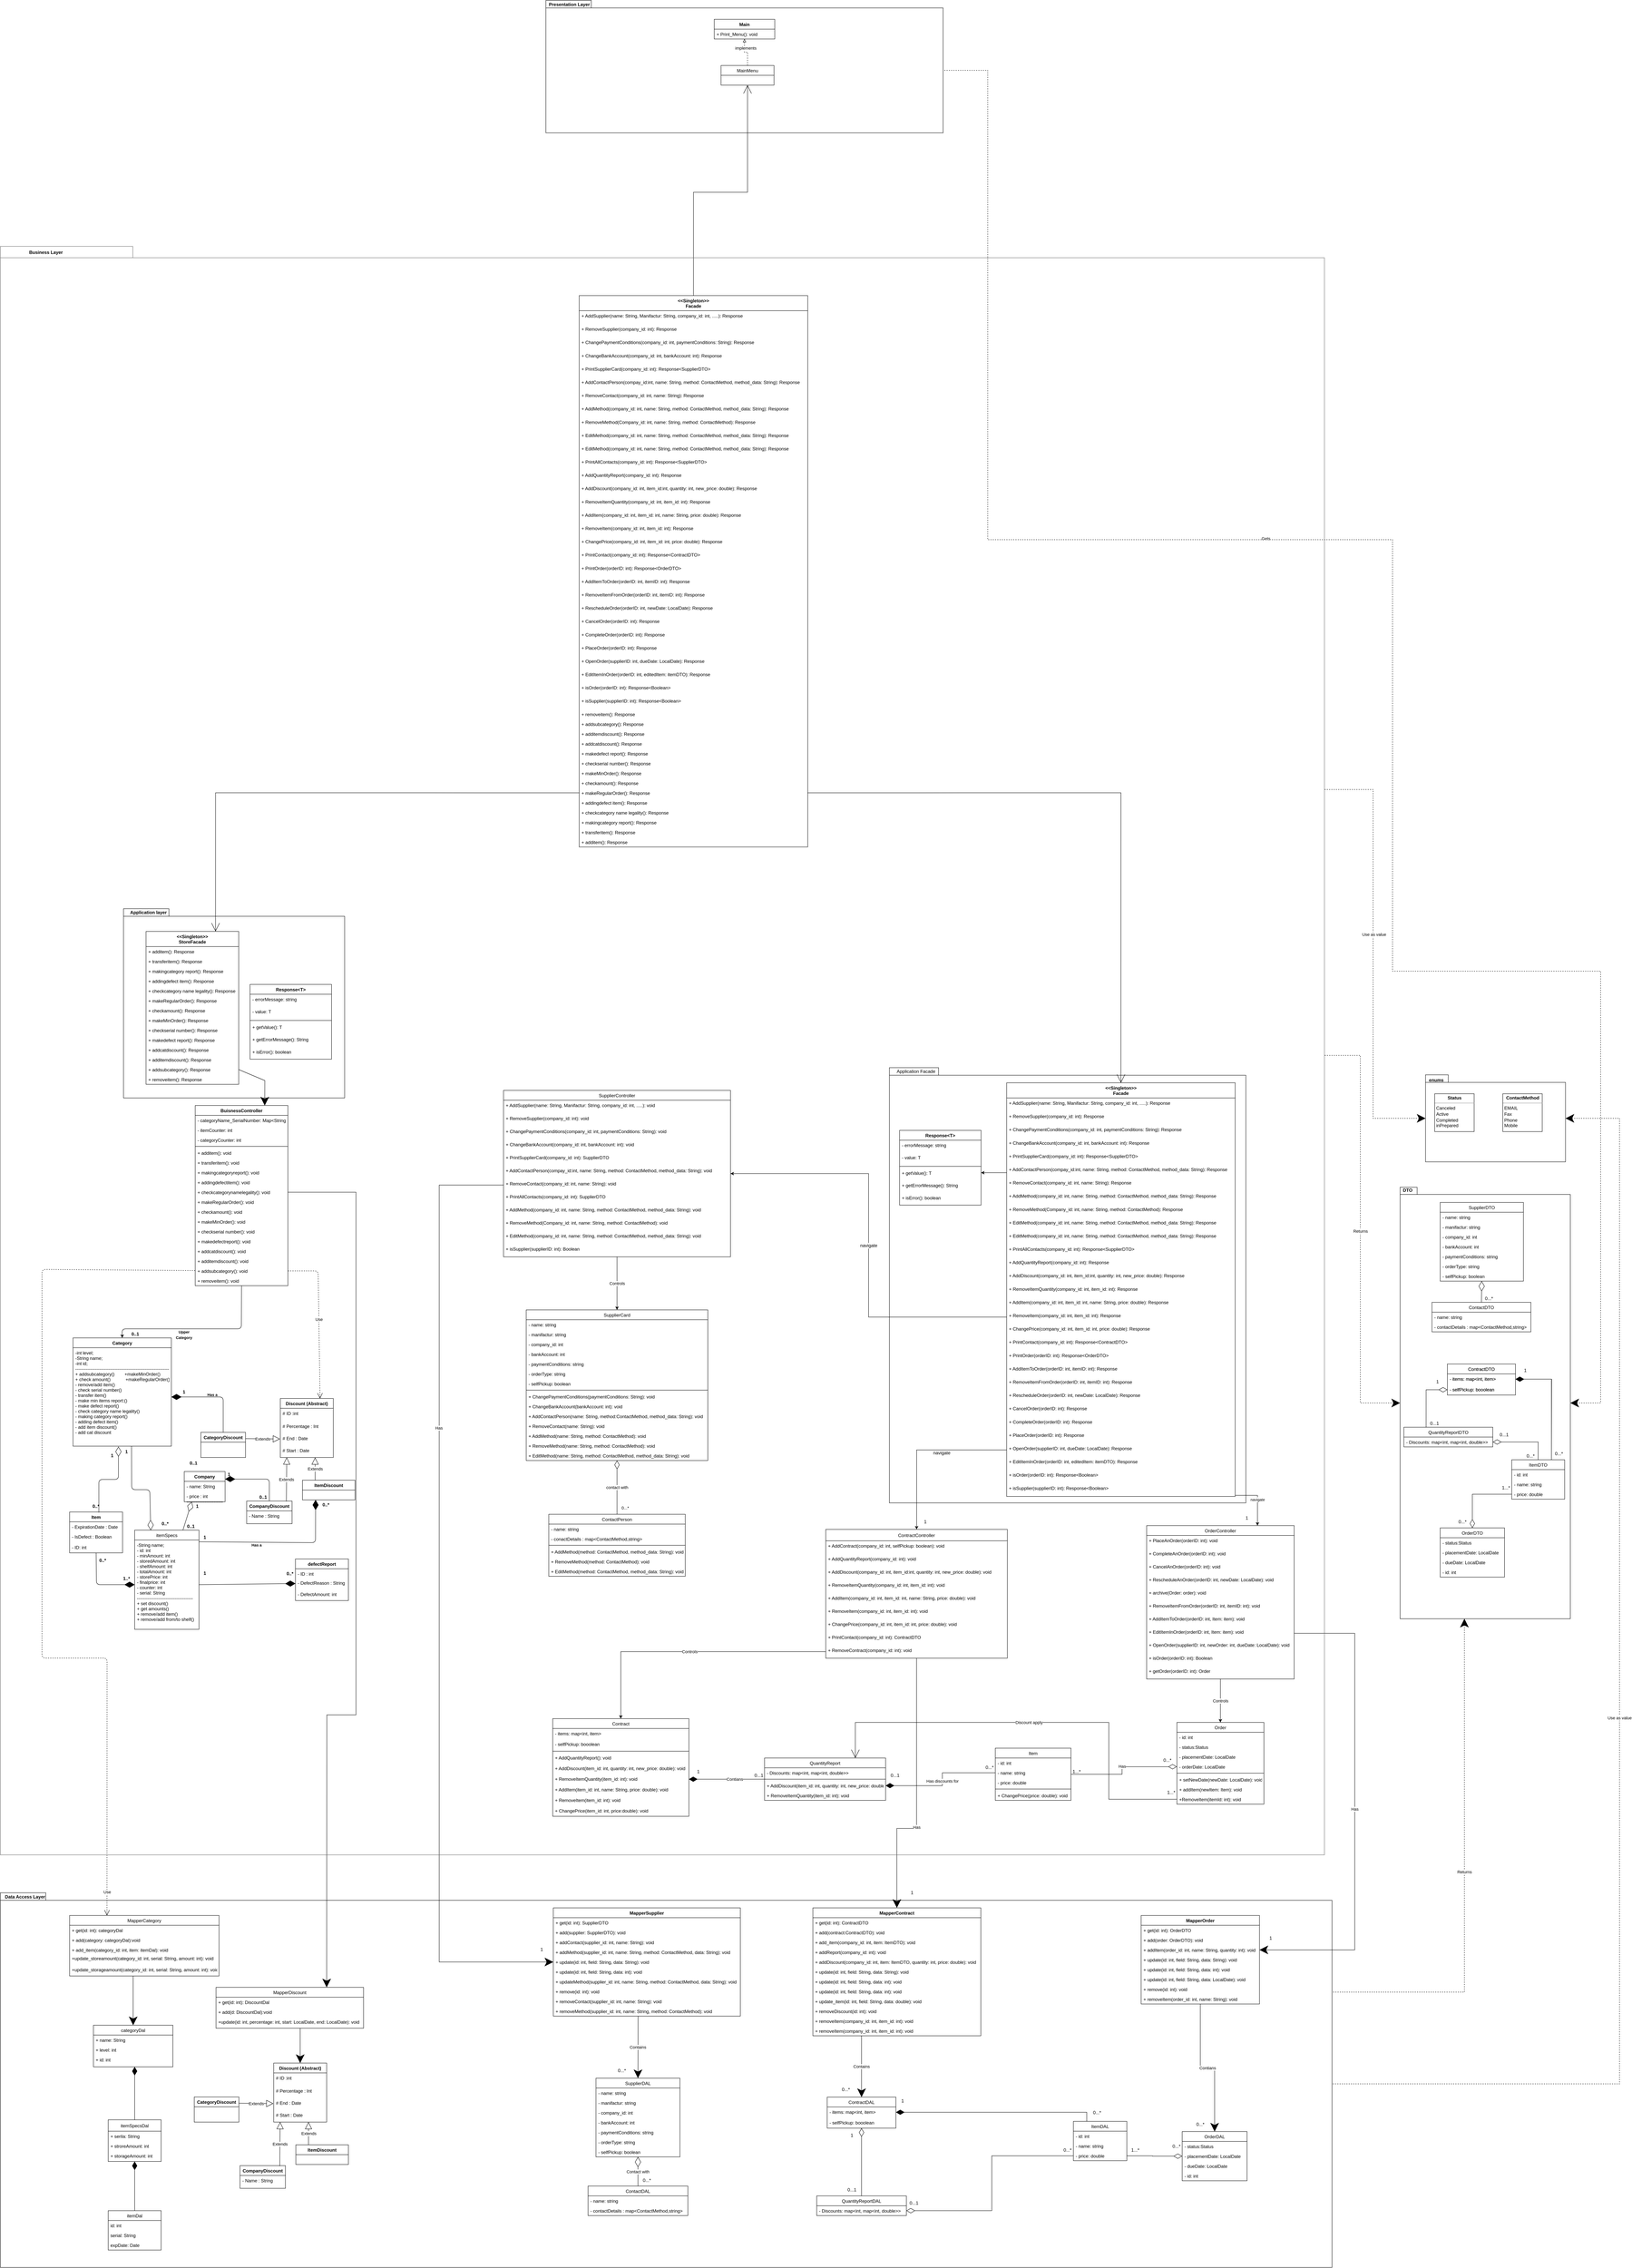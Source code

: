 <mxfile version="14.6.6" type="github" pages="3">
  <diagram id="tkvJOt9JsogMz9eOF76f" name="ClassDiagram">
    <mxGraphModel dx="4405" dy="5163" grid="1" gridSize="10" guides="1" tooltips="1" connect="1" arrows="1" fold="1" page="1" pageScale="1" pageWidth="850" pageHeight="1100" math="0" shadow="0">
      <root>
        <mxCell id="0" />
        <mxCell id="1" parent="0" />
        <mxCell id="QGrC-YR1fB26mQuEy5fz-2" value="" style="shape=folder;fontStyle=1;spacingTop=10;tabWidth=120;tabHeight=20;tabPosition=left;html=1;fillColor=none;shadow=0;noLabel=1;fontColor=none;" parent="1" vertex="1">
          <mxGeometry x="195.5" y="-370" width="584.5" height="500" as="geometry" />
        </mxCell>
        <mxCell id="QGrC-YR1fB26mQuEy5fz-526" style="edgeStyle=orthogonalEdgeStyle;rounded=0;orthogonalLoop=1;jettySize=auto;html=1;exitX=0.75;exitY=0;exitDx=0;exitDy=0;entryX=0;entryY=0.5;entryDx=0;entryDy=0;startArrow=open;startFill=0;endArrow=none;endFill=0;strokeWidth=1;endSize=12;startSize=20;" parent="1" source="QGrC-YR1fB26mQuEy5fz-3" target="QGrC-YR1fB26mQuEy5fz-517" edge="1">
          <mxGeometry relative="1" as="geometry" />
        </mxCell>
        <mxCell id="QGrC-YR1fB26mQuEy5fz-3" value="&lt;&lt;Singleton&gt;&gt;&#xa;StoreFacade" style="swimlane;fontStyle=1;childLayout=stackLayout;horizontal=1;startSize=40;fillColor=none;horizontalStack=0;resizeParent=1;resizeParentMax=0;resizeLast=0;collapsible=1;marginBottom=0;" parent="1" vertex="1">
          <mxGeometry x="255" y="-310" width="245" height="404" as="geometry" />
        </mxCell>
        <mxCell id="QGrC-YR1fB26mQuEy5fz-4" value="+ additem(): Response" style="text;strokeColor=none;fillColor=none;align=left;verticalAlign=top;spacingLeft=4;spacingRight=4;overflow=hidden;rotatable=0;points=[[0,0.5],[1,0.5]];portConstraint=eastwest;" parent="QGrC-YR1fB26mQuEy5fz-3" vertex="1">
          <mxGeometry y="40" width="245" height="26" as="geometry" />
        </mxCell>
        <mxCell id="QGrC-YR1fB26mQuEy5fz-5" value="+ transferitem(): Response" style="text;strokeColor=none;fillColor=none;align=left;verticalAlign=top;spacingLeft=4;spacingRight=4;overflow=hidden;rotatable=0;points=[[0,0.5],[1,0.5]];portConstraint=eastwest;" parent="QGrC-YR1fB26mQuEy5fz-3" vertex="1">
          <mxGeometry y="66" width="245" height="26" as="geometry" />
        </mxCell>
        <mxCell id="QGrC-YR1fB26mQuEy5fz-6" value="+ makingcategory report(): Response" style="text;strokeColor=none;fillColor=none;align=left;verticalAlign=top;spacingLeft=4;spacingRight=4;overflow=hidden;rotatable=0;points=[[0,0.5],[1,0.5]];portConstraint=eastwest;" parent="QGrC-YR1fB26mQuEy5fz-3" vertex="1">
          <mxGeometry y="92" width="245" height="26" as="geometry" />
        </mxCell>
        <mxCell id="QGrC-YR1fB26mQuEy5fz-7" value="+ addingdefect item(): Response" style="text;strokeColor=none;fillColor=none;align=left;verticalAlign=top;spacingLeft=4;spacingRight=4;overflow=hidden;rotatable=0;points=[[0,0.5],[1,0.5]];portConstraint=eastwest;" parent="QGrC-YR1fB26mQuEy5fz-3" vertex="1">
          <mxGeometry y="118" width="245" height="26" as="geometry" />
        </mxCell>
        <mxCell id="QGrC-YR1fB26mQuEy5fz-8" value="+ checkcategory name legality(): Response" style="text;strokeColor=none;fillColor=none;align=left;verticalAlign=top;spacingLeft=4;spacingRight=4;overflow=hidden;rotatable=0;points=[[0,0.5],[1,0.5]];portConstraint=eastwest;" parent="QGrC-YR1fB26mQuEy5fz-3" vertex="1">
          <mxGeometry y="144" width="245" height="26" as="geometry" />
        </mxCell>
        <mxCell id="QGrC-YR1fB26mQuEy5fz-9" value="+ makeRegularOrder(): Response" style="text;strokeColor=none;fillColor=none;align=left;verticalAlign=top;spacingLeft=4;spacingRight=4;overflow=hidden;rotatable=0;points=[[0,0.5],[1,0.5]];portConstraint=eastwest;" parent="QGrC-YR1fB26mQuEy5fz-3" vertex="1">
          <mxGeometry y="170" width="245" height="26" as="geometry" />
        </mxCell>
        <mxCell id="QGrC-YR1fB26mQuEy5fz-10" value="+ checkamount(): Response" style="text;strokeColor=none;fillColor=none;align=left;verticalAlign=top;spacingLeft=4;spacingRight=4;overflow=hidden;rotatable=0;points=[[0,0.5],[1,0.5]];portConstraint=eastwest;" parent="QGrC-YR1fB26mQuEy5fz-3" vertex="1">
          <mxGeometry y="196" width="245" height="26" as="geometry" />
        </mxCell>
        <mxCell id="QGrC-YR1fB26mQuEy5fz-11" value="+ makeMinOrder(): Response" style="text;strokeColor=none;fillColor=none;align=left;verticalAlign=top;spacingLeft=4;spacingRight=4;overflow=hidden;rotatable=0;points=[[0,0.5],[1,0.5]];portConstraint=eastwest;" parent="QGrC-YR1fB26mQuEy5fz-3" vertex="1">
          <mxGeometry y="222" width="245" height="26" as="geometry" />
        </mxCell>
        <mxCell id="QGrC-YR1fB26mQuEy5fz-12" value="+ checkserial number(): Response" style="text;strokeColor=none;fillColor=none;align=left;verticalAlign=top;spacingLeft=4;spacingRight=4;overflow=hidden;rotatable=0;points=[[0,0.5],[1,0.5]];portConstraint=eastwest;" parent="QGrC-YR1fB26mQuEy5fz-3" vertex="1">
          <mxGeometry y="248" width="245" height="26" as="geometry" />
        </mxCell>
        <mxCell id="QGrC-YR1fB26mQuEy5fz-13" value="+ makedefect report(): Response" style="text;strokeColor=none;fillColor=none;align=left;verticalAlign=top;spacingLeft=4;spacingRight=4;overflow=hidden;rotatable=0;points=[[0,0.5],[1,0.5]];portConstraint=eastwest;" parent="QGrC-YR1fB26mQuEy5fz-3" vertex="1">
          <mxGeometry y="274" width="245" height="26" as="geometry" />
        </mxCell>
        <mxCell id="QGrC-YR1fB26mQuEy5fz-14" value="+ addcatdiscount(): Response" style="text;strokeColor=none;fillColor=none;align=left;verticalAlign=top;spacingLeft=4;spacingRight=4;overflow=hidden;rotatable=0;points=[[0,0.5],[1,0.5]];portConstraint=eastwest;" parent="QGrC-YR1fB26mQuEy5fz-3" vertex="1">
          <mxGeometry y="300" width="245" height="26" as="geometry" />
        </mxCell>
        <mxCell id="QGrC-YR1fB26mQuEy5fz-15" value="+ additemdiscount(): Response" style="text;strokeColor=none;fillColor=none;align=left;verticalAlign=top;spacingLeft=4;spacingRight=4;overflow=hidden;rotatable=0;points=[[0,0.5],[1,0.5]];portConstraint=eastwest;" parent="QGrC-YR1fB26mQuEy5fz-3" vertex="1">
          <mxGeometry y="326" width="245" height="26" as="geometry" />
        </mxCell>
        <mxCell id="QGrC-YR1fB26mQuEy5fz-16" value="+ addsubcategory(): Response" style="text;strokeColor=none;fillColor=none;align=left;verticalAlign=top;spacingLeft=4;spacingRight=4;overflow=hidden;rotatable=0;points=[[0,0.5],[1,0.5]];portConstraint=eastwest;" parent="QGrC-YR1fB26mQuEy5fz-3" vertex="1">
          <mxGeometry y="352" width="245" height="26" as="geometry" />
        </mxCell>
        <mxCell id="QGrC-YR1fB26mQuEy5fz-17" value="+ removeitem(): Response" style="text;strokeColor=none;fillColor=none;align=left;verticalAlign=top;spacingLeft=4;spacingRight=4;overflow=hidden;rotatable=0;points=[[0,0.5],[1,0.5]];portConstraint=eastwest;" parent="QGrC-YR1fB26mQuEy5fz-3" vertex="1">
          <mxGeometry y="378" width="245" height="26" as="geometry" />
        </mxCell>
        <mxCell id="QGrC-YR1fB26mQuEy5fz-18" value="&lt;font color=&quot;#000000&quot;&gt;&lt;b&gt;Application layer&lt;/b&gt;&lt;/font&gt;" style="text;html=1;resizable=0;autosize=1;align=center;verticalAlign=middle;points=[];fillColor=none;strokeColor=none;rounded=0;shadow=0;fontColor=#FFFFFF;" parent="1" vertex="1">
          <mxGeometry x="206" y="-370" width="110" height="20" as="geometry" />
        </mxCell>
        <mxCell id="QGrC-YR1fB26mQuEy5fz-20" value="ItemDiscount" style="swimlane;fontStyle=1;childLayout=stackLayout;horizontal=1;startSize=26;fillColor=none;horizontalStack=0;resizeParent=1;resizeParentMax=0;resizeLast=0;collapsible=1;marginBottom=0;shadow=0;strokeColor=#000000;" parent="1" vertex="1">
          <mxGeometry x="668.5" y="1140" width="139" height="52" as="geometry" />
        </mxCell>
        <mxCell id="QGrC-YR1fB26mQuEy5fz-21" value="CategoryDiscount" style="swimlane;fontStyle=1;childLayout=stackLayout;horizontal=1;startSize=26;fillColor=none;horizontalStack=0;resizeParent=1;resizeParentMax=0;resizeLast=0;collapsible=1;marginBottom=0;shadow=0;strokeColor=#000000;" parent="1" vertex="1">
          <mxGeometry x="400" y="1013.5" width="118" height="66.5" as="geometry" />
        </mxCell>
        <mxCell id="QGrC-YR1fB26mQuEy5fz-22" value="defectReport" style="swimlane;fontStyle=1;childLayout=stackLayout;horizontal=1;startSize=26;fillColor=none;horizontalStack=0;resizeParent=1;resizeParentMax=0;resizeLast=0;collapsible=1;marginBottom=0;shadow=0;strokeColor=#000000;fontColor=#000000;" parent="1" vertex="1">
          <mxGeometry x="650" y="1348" width="140" height="110" as="geometry" />
        </mxCell>
        <mxCell id="QGrC-YR1fB26mQuEy5fz-23" value="- ID : int" style="text;strokeColor=none;fillColor=none;align=left;verticalAlign=top;spacingLeft=4;spacingRight=4;overflow=hidden;rotatable=0;points=[[0,0.5],[1,0.5]];portConstraint=eastwest;" parent="QGrC-YR1fB26mQuEy5fz-22" vertex="1">
          <mxGeometry y="26" width="140" height="24" as="geometry" />
        </mxCell>
        <mxCell id="QGrC-YR1fB26mQuEy5fz-24" value="- DefectReason : String" style="text;strokeColor=none;fillColor=none;align=left;verticalAlign=top;spacingLeft=4;spacingRight=4;overflow=hidden;rotatable=0;points=[[0,0.5],[1,0.5]];portConstraint=eastwest;" parent="QGrC-YR1fB26mQuEy5fz-22" vertex="1">
          <mxGeometry y="50" width="140" height="30" as="geometry" />
        </mxCell>
        <mxCell id="QGrC-YR1fB26mQuEy5fz-25" value="- DefectAmount: int" style="text;strokeColor=none;fillColor=none;align=left;verticalAlign=top;spacingLeft=4;spacingRight=4;overflow=hidden;rotatable=0;points=[[0,0.5],[1,0.5]];portConstraint=eastwest;" parent="QGrC-YR1fB26mQuEy5fz-22" vertex="1">
          <mxGeometry y="80" width="140" height="30" as="geometry" />
        </mxCell>
        <mxCell id="QGrC-YR1fB26mQuEy5fz-26" value="Category" style="swimlane;fontStyle=1;childLayout=stackLayout;horizontal=1;startSize=26;fillColor=none;horizontalStack=0;resizeParent=1;resizeParentMax=0;resizeLast=0;collapsible=1;marginBottom=0;shadow=0;strokeColor=#000000;fontColor=#000000;" parent="1" vertex="1">
          <mxGeometry x="62" y="764" width="260" height="286" as="geometry" />
        </mxCell>
        <mxCell id="QGrC-YR1fB26mQuEy5fz-27" value="-int level;&#xa;	-String name;&#xa;	-int id;&#xa;--------------------------------------------------------------&#xa;+ addsubcategory()        +makeMinOrder()&#xa;+ check amount()            +makeRegularOrder()&#xa;- remove/add item()&#xa;- check serial number()&#xa;- transfer item()&#xa;- make min items report:()&#xa;- make defect report()&#xa;- check category name legality()&#xa;- making category report()&#xa;- adding defect item()&#xa;- add item discount()&#xa;- add cat discount&#xa;&#xa;" style="text;strokeColor=none;fillColor=none;align=left;verticalAlign=top;spacingLeft=4;spacingRight=4;overflow=hidden;rotatable=0;points=[[0,0.5],[1,0.5]];portConstraint=eastwest;" parent="QGrC-YR1fB26mQuEy5fz-26" vertex="1">
          <mxGeometry y="26" width="260" height="260" as="geometry" />
        </mxCell>
        <mxCell id="QGrC-YR1fB26mQuEy5fz-28" value="Item" style="swimlane;fontStyle=1;childLayout=stackLayout;horizontal=1;startSize=26;fillColor=none;horizontalStack=0;resizeParent=1;resizeParentMax=0;resizeLast=0;collapsible=1;marginBottom=0;shadow=0;strokeColor=#000000;fontColor=#000000;" parent="1" vertex="1">
          <mxGeometry x="53" y="1224" width="140" height="108" as="geometry" />
        </mxCell>
        <mxCell id="QGrC-YR1fB26mQuEy5fz-29" value="- ExpirationDate : Date" style="text;strokeColor=none;fillColor=none;align=left;verticalAlign=top;spacingLeft=4;spacingRight=4;overflow=hidden;rotatable=0;points=[[0,0.5],[1,0.5]];portConstraint=eastwest;" parent="QGrC-YR1fB26mQuEy5fz-28" vertex="1">
          <mxGeometry y="26" width="140" height="26" as="geometry" />
        </mxCell>
        <mxCell id="QGrC-YR1fB26mQuEy5fz-30" value="- IsDefect : Boolean" style="text;strokeColor=none;fillColor=none;align=left;verticalAlign=top;spacingLeft=4;spacingRight=4;overflow=hidden;rotatable=0;points=[[0,0.5],[1,0.5]];portConstraint=eastwest;" parent="QGrC-YR1fB26mQuEy5fz-28" vertex="1">
          <mxGeometry y="52" width="140" height="28" as="geometry" />
        </mxCell>
        <mxCell id="QGrC-YR1fB26mQuEy5fz-31" value="- ID: int" style="text;strokeColor=none;fillColor=none;align=left;verticalAlign=top;spacingLeft=4;spacingRight=4;overflow=hidden;rotatable=0;points=[[0,0.5],[1,0.5]];portConstraint=eastwest;" parent="QGrC-YR1fB26mQuEy5fz-28" vertex="1">
          <mxGeometry y="80" width="140" height="28" as="geometry" />
        </mxCell>
        <mxCell id="QGrC-YR1fB26mQuEy5fz-32" value="Discount (Abstract)" style="swimlane;fontStyle=1;childLayout=stackLayout;horizontal=1;startSize=26;fillColor=none;horizontalStack=0;resizeParent=1;resizeParentMax=0;resizeLast=0;collapsible=1;marginBottom=0;shadow=0;strokeColor=#000000;fontColor=#000000;" parent="1" vertex="1">
          <mxGeometry x="610" y="924" width="140" height="156" as="geometry" />
        </mxCell>
        <mxCell id="QGrC-YR1fB26mQuEy5fz-33" value="# ID :int" style="text;strokeColor=none;fillColor=none;align=left;verticalAlign=top;spacingLeft=4;spacingRight=4;overflow=hidden;rotatable=0;points=[[0,0.5],[1,0.5]];portConstraint=eastwest;" parent="QGrC-YR1fB26mQuEy5fz-32" vertex="1">
          <mxGeometry y="26" width="140" height="34" as="geometry" />
        </mxCell>
        <mxCell id="QGrC-YR1fB26mQuEy5fz-34" value="# Percentage : Int" style="text;strokeColor=none;fillColor=none;align=left;verticalAlign=top;spacingLeft=4;spacingRight=4;overflow=hidden;rotatable=0;points=[[0,0.5],[1,0.5]];portConstraint=eastwest;" parent="QGrC-YR1fB26mQuEy5fz-32" vertex="1">
          <mxGeometry y="60" width="140" height="32" as="geometry" />
        </mxCell>
        <mxCell id="QGrC-YR1fB26mQuEy5fz-35" value="# End : Date&#xa;" style="text;strokeColor=none;fillColor=none;align=left;verticalAlign=top;spacingLeft=4;spacingRight=4;overflow=hidden;rotatable=0;points=[[0,0.5],[1,0.5]];portConstraint=eastwest;" parent="QGrC-YR1fB26mQuEy5fz-32" vertex="1">
          <mxGeometry y="92" width="140" height="32" as="geometry" />
        </mxCell>
        <mxCell id="QGrC-YR1fB26mQuEy5fz-36" value="# Start : Date" style="text;strokeColor=none;fillColor=none;align=left;verticalAlign=top;spacingLeft=4;spacingRight=4;overflow=hidden;rotatable=0;points=[[0,0.5],[1,0.5]];portConstraint=eastwest;" parent="QGrC-YR1fB26mQuEy5fz-32" vertex="1">
          <mxGeometry y="124" width="140" height="32" as="geometry" />
        </mxCell>
        <mxCell id="QGrC-YR1fB26mQuEy5fz-37" value="itemSpecs" style="swimlane;fontStyle=0;childLayout=stackLayout;horizontal=1;startSize=26;fillColor=none;horizontalStack=0;resizeParent=1;resizeParentMax=0;resizeLast=0;collapsible=1;marginBottom=0;shadow=0;strokeColor=#000000;fontColor=#000000;" parent="1" vertex="1">
          <mxGeometry x="225" y="1272" width="170" height="262" as="geometry" />
        </mxCell>
        <mxCell id="QGrC-YR1fB26mQuEy5fz-38" value="-String name;&#xa;	- id: int&#xa;	- minAmount: int&#xa;	- storedAmount: int&#xa;	- shelfAmount: int&#xa;	- totalAmount: int&#xa;	- storePrice: int&#xa;	- finalprice: int &#xa;	- counter: int&#xa;	- serial: String&#xa;-------------------------------------&#xa;+ set discount()&#xa;+ get amounts()&#xa;+ remove/add item()&#xa;+ remove/add from/to shelf()" style="text;strokeColor=none;fillColor=none;align=left;verticalAlign=top;spacingLeft=4;spacingRight=4;overflow=hidden;rotatable=0;points=[[0,0.5],[1,0.5]];portConstraint=eastwest;" parent="QGrC-YR1fB26mQuEy5fz-37" vertex="1">
          <mxGeometry y="26" width="170" height="236" as="geometry" />
        </mxCell>
        <mxCell id="QGrC-YR1fB26mQuEy5fz-40" value="&lt;b&gt;1&lt;/b&gt;" style="text;html=1;resizable=0;autosize=1;align=center;verticalAlign=middle;points=[];fillColor=none;strokeColor=none;rounded=0;shadow=0;fontColor=#000000;" parent="1" vertex="1">
          <mxGeometry x="155" y="1065" width="20" height="20" as="geometry" />
        </mxCell>
        <mxCell id="QGrC-YR1fB26mQuEy5fz-43" value="&lt;b&gt;&lt;font style=&quot;font-size: 10px&quot;&gt;Has a&lt;/font&gt;&lt;/b&gt;" style="text;html=1;resizable=0;autosize=1;align=center;verticalAlign=middle;points=[];fillColor=none;strokeColor=none;rounded=0;shadow=0;fontColor=#000000;" parent="1" vertex="1">
          <mxGeometry x="527" y="1301" width="40" height="20" as="geometry" />
        </mxCell>
        <mxCell id="QGrC-YR1fB26mQuEy5fz-46" value="&lt;b&gt;0..1&lt;/b&gt;" style="text;html=1;resizable=0;autosize=1;align=center;verticalAlign=middle;points=[];fillColor=none;strokeColor=none;rounded=0;shadow=0;fontColor=#000000;" parent="1" vertex="1">
          <mxGeometry x="206" y="744" width="40" height="20" as="geometry" />
        </mxCell>
        <mxCell id="QGrC-YR1fB26mQuEy5fz-47" value="&lt;font style=&quot;font-size: 10px&quot;&gt;&lt;b&gt;Upper&lt;br&gt;Category&lt;/b&gt;&lt;/font&gt;" style="text;html=1;resizable=0;autosize=1;align=center;verticalAlign=middle;points=[];fillColor=none;strokeColor=none;rounded=0;shadow=0;fontColor=#000000;" parent="1" vertex="1">
          <mxGeometry x="325" y="735" width="60" height="40" as="geometry" />
        </mxCell>
        <mxCell id="QGrC-YR1fB26mQuEy5fz-48" value="" style="endArrow=diamondThin;endFill=0;endSize=24;html=1;fontColor=#000000;exitX=0.552;exitY=0.013;exitDx=0;exitDy=0;exitPerimeter=0;entryX=0.462;entryY=1.004;entryDx=0;entryDy=0;entryPerimeter=0;edgeStyle=elbowEdgeStyle;elbow=vertical;" parent="1" source="QGrC-YR1fB26mQuEy5fz-28" target="QGrC-YR1fB26mQuEy5fz-27" edge="1">
          <mxGeometry width="160" relative="1" as="geometry">
            <mxPoint x="200" y="1166.5" as="sourcePoint" />
            <mxPoint x="172" y="1030" as="targetPoint" />
          </mxGeometry>
        </mxCell>
        <mxCell id="QGrC-YR1fB26mQuEy5fz-49" value="&lt;b&gt;0..*&lt;/b&gt;" style="text;html=1;resizable=0;autosize=1;align=center;verticalAlign=middle;points=[];fillColor=none;strokeColor=none;rounded=0;shadow=0;fontColor=#000000;" parent="1" vertex="1">
          <mxGeometry x="125" y="1342" width="30" height="20" as="geometry" />
        </mxCell>
        <mxCell id="QGrC-YR1fB26mQuEy5fz-50" value="" style="endArrow=diamondThin;endFill=1;endSize=24;html=1;fontColor=#000000;" parent="1" source="QGrC-YR1fB26mQuEy5fz-31" target="QGrC-YR1fB26mQuEy5fz-38" edge="1">
          <mxGeometry width="160" relative="1" as="geometry">
            <mxPoint x="205" y="1245" as="sourcePoint" />
            <mxPoint x="500" y="1345" as="targetPoint" />
            <Array as="points">
              <mxPoint x="124" y="1416" />
            </Array>
          </mxGeometry>
        </mxCell>
        <mxCell id="QGrC-YR1fB26mQuEy5fz-51" value="&lt;b&gt;1..*&lt;/b&gt;" style="text;html=1;resizable=0;autosize=1;align=center;verticalAlign=middle;points=[];fillColor=none;strokeColor=none;rounded=0;shadow=0;fontColor=#000000;" parent="1" vertex="1">
          <mxGeometry x="188" y="1390" width="30" height="20" as="geometry" />
        </mxCell>
        <mxCell id="QGrC-YR1fB26mQuEy5fz-52" value="&lt;b&gt;0..*&lt;/b&gt;" style="text;html=1;resizable=0;autosize=1;align=center;verticalAlign=middle;points=[];fillColor=none;strokeColor=none;rounded=0;shadow=0;fontColor=#000000;" parent="1" vertex="1">
          <mxGeometry x="107" y="1199" width="30" height="20" as="geometry" />
        </mxCell>
        <mxCell id="QGrC-YR1fB26mQuEy5fz-53" value="Use" style="endArrow=open;endSize=12;dashed=1;html=1;fontColor=none;exitX=1;exitY=0.5;exitDx=0;exitDy=0;entryX=0.75;entryY=0;entryDx=0;entryDy=0;" parent="1" source="QGrC-YR1fB26mQuEy5fz-136" target="QGrC-YR1fB26mQuEy5fz-32" edge="1">
          <mxGeometry width="160" relative="1" as="geometry">
            <mxPoint x="613.3" y="459.806" as="sourcePoint" />
            <mxPoint x="610" y="994" as="targetPoint" />
            <Array as="points">
              <mxPoint x="650" y="587" />
              <mxPoint x="710" y="587" />
            </Array>
          </mxGeometry>
        </mxCell>
        <mxCell id="QGrC-YR1fB26mQuEy5fz-54" value="" style="endArrow=diamondThin;endFill=1;endSize=24;html=1;exitX=1;exitY=0.5;exitDx=0;exitDy=0;entryX=0;entryY=0.5;entryDx=0;entryDy=0;" parent="1" source="QGrC-YR1fB26mQuEy5fz-38" target="QGrC-YR1fB26mQuEy5fz-24" edge="1">
          <mxGeometry width="160" relative="1" as="geometry">
            <mxPoint x="397" y="1403" as="sourcePoint" />
            <mxPoint x="650" y="1402" as="targetPoint" />
          </mxGeometry>
        </mxCell>
        <mxCell id="QGrC-YR1fB26mQuEy5fz-55" value="&lt;b&gt;0..*&lt;/b&gt;" style="text;html=1;resizable=0;autosize=1;align=center;verticalAlign=middle;points=[];fillColor=none;strokeColor=none;rounded=0;shadow=0;fontColor=#000000;" parent="1" vertex="1">
          <mxGeometry x="620" y="1377" width="30" height="20" as="geometry" />
        </mxCell>
        <mxCell id="QGrC-YR1fB26mQuEy5fz-56" value="&lt;b&gt;1&lt;/b&gt;" style="text;html=1;resizable=0;autosize=1;align=center;verticalAlign=middle;points=[];fillColor=none;strokeColor=none;rounded=0;shadow=0;fontColor=#000000;" parent="1" vertex="1">
          <mxGeometry x="400" y="1376" width="20" height="20" as="geometry" />
        </mxCell>
        <mxCell id="QGrC-YR1fB26mQuEy5fz-57" value="" style="endArrow=diamondThin;endFill=0;endSize=24;html=1;entryX=0.25;entryY=0;entryDx=0;entryDy=0;exitX=0.595;exitY=1;exitDx=0;exitDy=0;exitPerimeter=0;" parent="1" source="QGrC-YR1fB26mQuEy5fz-27" target="QGrC-YR1fB26mQuEy5fz-37" edge="1">
          <mxGeometry width="160" relative="1" as="geometry">
            <mxPoint x="201" y="1090" as="sourcePoint" />
            <mxPoint x="495" y="1055" as="targetPoint" />
            <Array as="points">
              <mxPoint x="217" y="1165" />
              <mxPoint x="265" y="1165" />
            </Array>
          </mxGeometry>
        </mxCell>
        <mxCell id="QGrC-YR1fB26mQuEy5fz-58" value="&lt;b&gt;1&lt;/b&gt;" style="text;html=1;resizable=0;autosize=1;align=center;verticalAlign=middle;points=[];fillColor=none;strokeColor=none;rounded=0;shadow=0;fontColor=#000000;" parent="1" vertex="1">
          <mxGeometry x="193" y="1055" width="20" height="20" as="geometry" />
        </mxCell>
        <mxCell id="QGrC-YR1fB26mQuEy5fz-59" value="&lt;b&gt;0..*&lt;/b&gt;" style="text;html=1;resizable=0;autosize=1;align=center;verticalAlign=middle;points=[];fillColor=none;strokeColor=none;rounded=0;shadow=0;fontColor=#000000;" parent="1" vertex="1">
          <mxGeometry x="290" y="1245" width="30" height="20" as="geometry" />
        </mxCell>
        <mxCell id="QGrC-YR1fB26mQuEy5fz-60" value="" style="endArrow=none;endFill=0;endSize=24;html=1;exitX=0.5;exitY=0;exitDx=0;exitDy=0;startArrow=classic;startFill=1;" parent="1" source="QGrC-YR1fB26mQuEy5fz-26" target="QGrC-YR1fB26mQuEy5fz-137" edge="1">
          <mxGeometry width="160" relative="1" as="geometry">
            <mxPoint x="495" y="855" as="sourcePoint" />
            <mxPoint x="501.4" y="460.388" as="targetPoint" />
            <Array as="points">
              <mxPoint x="192" y="740" />
              <mxPoint x="507" y="740" />
            </Array>
          </mxGeometry>
        </mxCell>
        <mxCell id="QGrC-YR1fB26mQuEy5fz-61" value="&lt;b&gt;0..1&lt;/b&gt;" style="text;html=1;resizable=0;autosize=1;align=center;verticalAlign=middle;points=[];fillColor=none;strokeColor=none;rounded=0;shadow=0;fontColor=#000000;" parent="1" vertex="1">
          <mxGeometry x="359.5" y="1085" width="40" height="20" as="geometry" />
        </mxCell>
        <mxCell id="QGrC-YR1fB26mQuEy5fz-62" value="CompanyDiscount" style="swimlane;fontStyle=1;childLayout=stackLayout;horizontal=1;startSize=26;fillColor=none;horizontalStack=0;resizeParent=1;resizeParentMax=0;resizeLast=0;collapsible=1;marginBottom=0;shadow=0;strokeColor=#000000;fontColor=#000000;" parent="1" vertex="1">
          <mxGeometry x="521" y="1195" width="120" height="60" as="geometry" />
        </mxCell>
        <mxCell id="QGrC-YR1fB26mQuEy5fz-63" value="- Name : String" style="text;strokeColor=none;fillColor=none;align=left;verticalAlign=top;spacingLeft=4;spacingRight=4;overflow=hidden;rotatable=0;points=[[0,0.5],[1,0.5]];portConstraint=eastwest;" parent="QGrC-YR1fB26mQuEy5fz-62" vertex="1">
          <mxGeometry y="26" width="120" height="34" as="geometry" />
        </mxCell>
        <mxCell id="QGrC-YR1fB26mQuEy5fz-64" value="Extends" style="endArrow=block;endSize=16;endFill=0;html=1;exitX=0.875;exitY=0.019;exitDx=0;exitDy=0;exitPerimeter=0;" parent="1" source="QGrC-YR1fB26mQuEy5fz-62" edge="1">
          <mxGeometry width="160" relative="1" as="geometry">
            <mxPoint x="335" y="1355" as="sourcePoint" />
            <mxPoint x="627" y="1080.0" as="targetPoint" />
            <Array as="points" />
          </mxGeometry>
        </mxCell>
        <mxCell id="QGrC-YR1fB26mQuEy5fz-65" value="Extends" style="endArrow=block;endSize=16;endFill=0;html=1;exitX=1;exitY=0.25;exitDx=0;exitDy=0;" parent="1" source="QGrC-YR1fB26mQuEy5fz-21" edge="1">
          <mxGeometry width="160" relative="1" as="geometry">
            <mxPoint x="640" y="1130.5" as="sourcePoint" />
            <mxPoint x="609" y="1031" as="targetPoint" />
          </mxGeometry>
        </mxCell>
        <mxCell id="QGrC-YR1fB26mQuEy5fz-66" value="Extends" style="endArrow=block;endSize=16;endFill=0;html=1;" parent="1" edge="1">
          <mxGeometry width="160" relative="1" as="geometry">
            <mxPoint x="702" y="1140.0" as="sourcePoint" />
            <mxPoint x="702" y="1080.0" as="targetPoint" />
          </mxGeometry>
        </mxCell>
        <mxCell id="QGrC-YR1fB26mQuEy5fz-67" value="Company" style="swimlane;fontStyle=1;childLayout=stackLayout;horizontal=1;startSize=26;fillColor=none;horizontalStack=0;resizeParent=1;resizeParentMax=0;resizeLast=0;collapsible=1;marginBottom=0;shadow=0;strokeColor=#000000;fontColor=#000000;" parent="1" vertex="1">
          <mxGeometry x="356" y="1117" width="108" height="80" as="geometry" />
        </mxCell>
        <mxCell id="QGrC-YR1fB26mQuEy5fz-68" value="- name: String" style="text;strokeColor=none;fillColor=none;align=left;verticalAlign=top;spacingLeft=4;spacingRight=4;overflow=hidden;rotatable=0;points=[[0,0.5],[1,0.5]];portConstraint=eastwest;" parent="QGrC-YR1fB26mQuEy5fz-67" vertex="1">
          <mxGeometry y="26" width="108" height="26" as="geometry" />
        </mxCell>
        <mxCell id="QGrC-YR1fB26mQuEy5fz-69" value="- price : int&#xa;--------------------------------&#xa;" style="text;strokeColor=none;fillColor=none;align=left;verticalAlign=top;spacingLeft=4;spacingRight=4;overflow=hidden;rotatable=0;points=[[0,0.5],[1,0.5]];portConstraint=eastwest;" parent="QGrC-YR1fB26mQuEy5fz-67" vertex="1">
          <mxGeometry y="52" width="108" height="28" as="geometry" />
        </mxCell>
        <mxCell id="QGrC-YR1fB26mQuEy5fz-70" value="" style="endArrow=diamondThin;endFill=1;endSize=24;html=1;entryX=1;entryY=0.25;entryDx=0;entryDy=0;exitX=0.5;exitY=0;exitDx=0;exitDy=0;" parent="1" source="QGrC-YR1fB26mQuEy5fz-62" target="QGrC-YR1fB26mQuEy5fz-67" edge="1">
          <mxGeometry width="160" relative="1" as="geometry">
            <mxPoint x="335" y="1055" as="sourcePoint" />
            <mxPoint x="495" y="1055" as="targetPoint" />
            <Array as="points">
              <mxPoint x="581" y="1137" />
            </Array>
          </mxGeometry>
        </mxCell>
        <mxCell id="QGrC-YR1fB26mQuEy5fz-72" value="&lt;b&gt;1&lt;/b&gt;" style="text;html=1;resizable=0;autosize=1;align=center;verticalAlign=middle;points=[];fillColor=none;strokeColor=none;rounded=0;shadow=0;fontColor=#000000;" parent="1" vertex="1">
          <mxGeometry x="464" y="1115" width="20" height="20" as="geometry" />
        </mxCell>
        <mxCell id="QGrC-YR1fB26mQuEy5fz-73" value="&lt;b&gt;0..1&lt;/b&gt;" style="text;html=1;resizable=0;autosize=1;align=center;verticalAlign=middle;points=[];fillColor=none;strokeColor=none;rounded=0;shadow=0;fontColor=#000000;" parent="1" vertex="1">
          <mxGeometry x="543.5" y="1175" width="40" height="20" as="geometry" />
        </mxCell>
        <mxCell id="QGrC-YR1fB26mQuEy5fz-74" value="" style="endArrow=diamondThin;endFill=0;endSize=24;html=1;exitX=0.75;exitY=0;exitDx=0;exitDy=0;entryX=0.185;entryY=1;entryDx=0;entryDy=0;entryPerimeter=0;" parent="1" source="QGrC-YR1fB26mQuEy5fz-37" target="QGrC-YR1fB26mQuEy5fz-69" edge="1">
          <mxGeometry width="160" relative="1" as="geometry">
            <mxPoint x="335" y="1155" as="sourcePoint" />
            <mxPoint x="495" y="1155" as="targetPoint" />
          </mxGeometry>
        </mxCell>
        <mxCell id="QGrC-YR1fB26mQuEy5fz-75" value="&lt;b&gt;1&lt;/b&gt;" style="text;html=1;resizable=0;autosize=1;align=center;verticalAlign=middle;points=[];fillColor=none;strokeColor=none;rounded=0;shadow=0;fontColor=#000000;" parent="1" vertex="1">
          <mxGeometry x="380" y="1199" width="20" height="20" as="geometry" />
        </mxCell>
        <mxCell id="QGrC-YR1fB26mQuEy5fz-76" value="&lt;b&gt;0..1&lt;/b&gt;" style="text;html=1;resizable=0;autosize=1;align=center;verticalAlign=middle;points=[];fillColor=none;strokeColor=none;rounded=0;shadow=0;fontColor=#000000;" parent="1" vertex="1">
          <mxGeometry x="353" y="1252" width="40" height="20" as="geometry" />
        </mxCell>
        <mxCell id="QGrC-YR1fB26mQuEy5fz-78" value="Use" style="endArrow=open;endSize=12;dashed=1;html=1;entryX=0.25;entryY=0;entryDx=0;entryDy=0;" parent="1" source="QGrC-YR1fB26mQuEy5fz-136" target="QGrC-YR1fB26mQuEy5fz-81" edge="1">
          <mxGeometry x="0.946" width="160" relative="1" as="geometry">
            <mxPoint x="432.7" y="464.656" as="sourcePoint" />
            <mxPoint x="155" y="1640" as="targetPoint" />
            <Array as="points">
              <mxPoint x="-20" y="583" />
              <mxPoint x="-20" y="1610" />
              <mxPoint x="152" y="1610" />
            </Array>
            <mxPoint as="offset" />
          </mxGeometry>
        </mxCell>
        <mxCell id="QGrC-YR1fB26mQuEy5fz-80" style="edgeStyle=elbowEdgeStyle;rounded=0;orthogonalLoop=1;jettySize=auto;html=1;entryX=0.5;entryY=0;entryDx=0;entryDy=0;endArrow=classic;endFill=1;startSize=8;endSize=20;" parent="1" source="QGrC-YR1fB26mQuEy5fz-86" target="QGrC-YR1fB26mQuEy5fz-87" edge="1">
          <mxGeometry relative="1" as="geometry">
            <Array as="points">
              <mxPoint x="221" y="2540" />
            </Array>
          </mxGeometry>
        </mxCell>
        <mxCell id="QGrC-YR1fB26mQuEy5fz-81" value="MapperCategory" style="swimlane;fontStyle=0;childLayout=stackLayout;horizontal=1;startSize=26;fillColor=none;horizontalStack=0;resizeParent=1;resizeParentMax=0;resizeLast=0;collapsible=1;marginBottom=0;" parent="1" vertex="1">
          <mxGeometry x="53" y="2290" width="395" height="160" as="geometry" />
        </mxCell>
        <mxCell id="QGrC-YR1fB26mQuEy5fz-82" value="+ get(id: int): categoryDal" style="text;strokeColor=none;fillColor=none;align=left;verticalAlign=top;spacingLeft=4;spacingRight=4;overflow=hidden;rotatable=0;points=[[0,0.5],[1,0.5]];portConstraint=eastwest;" parent="QGrC-YR1fB26mQuEy5fz-81" vertex="1">
          <mxGeometry y="26" width="395" height="26" as="geometry" />
        </mxCell>
        <mxCell id="QGrC-YR1fB26mQuEy5fz-83" value="+ add(category: categoryDal):void" style="text;strokeColor=none;fillColor=none;align=left;verticalAlign=top;spacingLeft=4;spacingRight=4;overflow=hidden;rotatable=0;points=[[0,0.5],[1,0.5]];portConstraint=eastwest;" parent="QGrC-YR1fB26mQuEy5fz-81" vertex="1">
          <mxGeometry y="52" width="395" height="26" as="geometry" />
        </mxCell>
        <mxCell id="QGrC-YR1fB26mQuEy5fz-84" value="+ add_item(category_id: int, item: itemDal): void " style="text;strokeColor=none;fillColor=none;align=left;verticalAlign=top;spacingLeft=4;spacingRight=4;overflow=hidden;rotatable=0;points=[[0,0.5],[1,0.5]];portConstraint=eastwest;" parent="QGrC-YR1fB26mQuEy5fz-81" vertex="1">
          <mxGeometry y="78" width="395" height="22" as="geometry" />
        </mxCell>
        <mxCell id="QGrC-YR1fB26mQuEy5fz-85" value="+update_storeamount(category_id: int, serial: String, amount: int): void" style="text;strokeColor=none;fillColor=none;align=left;verticalAlign=top;spacingLeft=4;spacingRight=4;overflow=hidden;rotatable=0;points=[[0,0.5],[1,0.5]];portConstraint=eastwest;" parent="QGrC-YR1fB26mQuEy5fz-81" vertex="1">
          <mxGeometry y="100" width="395" height="30" as="geometry" />
        </mxCell>
        <mxCell id="QGrC-YR1fB26mQuEy5fz-86" value="+update_storageamount(category_id: int, serial: String, amount: int): void" style="text;strokeColor=none;fillColor=none;align=left;verticalAlign=top;spacingLeft=4;spacingRight=4;overflow=hidden;rotatable=0;points=[[0,0.5],[1,0.5]];portConstraint=eastwest;" parent="QGrC-YR1fB26mQuEy5fz-81" vertex="1">
          <mxGeometry y="130" width="395" height="30" as="geometry" />
        </mxCell>
        <mxCell id="QGrC-YR1fB26mQuEy5fz-87" value="categoryDal" style="swimlane;fontStyle=0;childLayout=stackLayout;horizontal=1;startSize=26;fillColor=none;horizontalStack=0;resizeParent=1;resizeParentMax=0;resizeLast=0;collapsible=1;marginBottom=0;" parent="1" vertex="1">
          <mxGeometry x="116" y="2580" width="210" height="110" as="geometry" />
        </mxCell>
        <mxCell id="QGrC-YR1fB26mQuEy5fz-88" value="+ name: String" style="text;strokeColor=none;fillColor=none;align=left;verticalAlign=top;spacingLeft=4;spacingRight=4;overflow=hidden;rotatable=0;points=[[0,0.5],[1,0.5]];portConstraint=eastwest;" parent="QGrC-YR1fB26mQuEy5fz-87" vertex="1">
          <mxGeometry y="26" width="210" height="26" as="geometry" />
        </mxCell>
        <mxCell id="QGrC-YR1fB26mQuEy5fz-89" value="+ level: int" style="text;strokeColor=none;fillColor=none;align=left;verticalAlign=top;spacingLeft=4;spacingRight=4;overflow=hidden;rotatable=0;points=[[0,0.5],[1,0.5]];portConstraint=eastwest;" parent="QGrC-YR1fB26mQuEy5fz-87" vertex="1">
          <mxGeometry y="52" width="210" height="26" as="geometry" />
        </mxCell>
        <mxCell id="QGrC-YR1fB26mQuEy5fz-90" value="+ id: int&#xa;&#xa;" style="text;strokeColor=none;fillColor=none;align=left;verticalAlign=top;spacingLeft=4;spacingRight=4;overflow=hidden;rotatable=0;points=[[0,0.5],[1,0.5]];portConstraint=eastwest;" parent="QGrC-YR1fB26mQuEy5fz-87" vertex="1">
          <mxGeometry y="78" width="210" height="32" as="geometry" />
        </mxCell>
        <mxCell id="QGrC-YR1fB26mQuEy5fz-91" style="edgeStyle=none;rounded=0;orthogonalLoop=1;jettySize=auto;html=1;endArrow=diamondThin;endFill=1;startSize=8;endSize=20;" parent="1" source="QGrC-YR1fB26mQuEy5fz-92" target="QGrC-YR1fB26mQuEy5fz-99" edge="1">
          <mxGeometry relative="1" as="geometry" />
        </mxCell>
        <mxCell id="QGrC-YR1fB26mQuEy5fz-92" value="itemDal" style="swimlane;fontStyle=0;childLayout=stackLayout;horizontal=1;startSize=26;fillColor=none;horizontalStack=0;resizeParent=1;resizeParentMax=0;resizeLast=0;collapsible=1;marginBottom=0;" parent="1" vertex="1">
          <mxGeometry x="155" y="3070" width="140" height="104" as="geometry" />
        </mxCell>
        <mxCell id="QGrC-YR1fB26mQuEy5fz-93" value="id: int" style="text;strokeColor=none;fillColor=none;align=left;verticalAlign=top;spacingLeft=4;spacingRight=4;overflow=hidden;rotatable=0;points=[[0,0.5],[1,0.5]];portConstraint=eastwest;" parent="QGrC-YR1fB26mQuEy5fz-92" vertex="1">
          <mxGeometry y="26" width="140" height="26" as="geometry" />
        </mxCell>
        <mxCell id="QGrC-YR1fB26mQuEy5fz-94" value="serial: String" style="text;strokeColor=none;fillColor=none;align=left;verticalAlign=top;spacingLeft=4;spacingRight=4;overflow=hidden;rotatable=0;points=[[0,0.5],[1,0.5]];portConstraint=eastwest;" parent="QGrC-YR1fB26mQuEy5fz-92" vertex="1">
          <mxGeometry y="52" width="140" height="26" as="geometry" />
        </mxCell>
        <mxCell id="QGrC-YR1fB26mQuEy5fz-95" value="expDate: Date" style="text;strokeColor=none;fillColor=none;align=left;verticalAlign=top;spacingLeft=4;spacingRight=4;overflow=hidden;rotatable=0;points=[[0,0.5],[1,0.5]];portConstraint=eastwest;" parent="QGrC-YR1fB26mQuEy5fz-92" vertex="1">
          <mxGeometry y="78" width="140" height="26" as="geometry" />
        </mxCell>
        <mxCell id="QGrC-YR1fB26mQuEy5fz-96" value="itemSpecsDal" style="swimlane;fontStyle=0;childLayout=stackLayout;horizontal=1;startSize=30;fillColor=none;horizontalStack=0;resizeParent=1;resizeParentMax=0;resizeLast=0;collapsible=1;marginBottom=0;" parent="1" vertex="1">
          <mxGeometry x="155" y="2830" width="140" height="110" as="geometry" />
        </mxCell>
        <mxCell id="QGrC-YR1fB26mQuEy5fz-97" value="+ serila: String" style="text;strokeColor=none;fillColor=none;align=left;verticalAlign=top;spacingLeft=4;spacingRight=4;overflow=hidden;rotatable=0;points=[[0,0.5],[1,0.5]];portConstraint=eastwest;" parent="QGrC-YR1fB26mQuEy5fz-96" vertex="1">
          <mxGeometry y="30" width="140" height="26" as="geometry" />
        </mxCell>
        <mxCell id="QGrC-YR1fB26mQuEy5fz-98" value="+ stroreAmount: int" style="text;strokeColor=none;fillColor=none;align=left;verticalAlign=top;spacingLeft=4;spacingRight=4;overflow=hidden;rotatable=0;points=[[0,0.5],[1,0.5]];portConstraint=eastwest;" parent="QGrC-YR1fB26mQuEy5fz-96" vertex="1">
          <mxGeometry y="56" width="140" height="26" as="geometry" />
        </mxCell>
        <mxCell id="QGrC-YR1fB26mQuEy5fz-99" value="+ storageAmount: int&#xa;&#xa;" style="text;strokeColor=none;fillColor=none;align=left;verticalAlign=top;spacingLeft=4;spacingRight=4;overflow=hidden;rotatable=0;points=[[0,0.5],[1,0.5]];portConstraint=eastwest;" parent="QGrC-YR1fB26mQuEy5fz-96" vertex="1">
          <mxGeometry y="82" width="140" height="28" as="geometry" />
        </mxCell>
        <mxCell id="QGrC-YR1fB26mQuEy5fz-100" style="edgeStyle=orthogonalEdgeStyle;rounded=0;orthogonalLoop=1;jettySize=auto;html=1;startArrow=diamondThin;startFill=1;endArrow=none;endFill=0;endSize=6;startSize=20;entryX=0.5;entryY=0;entryDx=0;entryDy=0;" parent="1" source="QGrC-YR1fB26mQuEy5fz-90" target="QGrC-YR1fB26mQuEy5fz-96" edge="1">
          <mxGeometry relative="1" as="geometry">
            <mxPoint x="589.94" y="2794.5" as="sourcePoint" />
            <mxPoint x="449.94" y="2794.5" as="targetPoint" />
            <Array as="points">
              <mxPoint x="225" y="2770" />
              <mxPoint x="225" y="2770" />
            </Array>
          </mxGeometry>
        </mxCell>
        <mxCell id="QGrC-YR1fB26mQuEy5fz-101" value="MapperDiscount" style="swimlane;fontStyle=0;childLayout=stackLayout;horizontal=1;startSize=26;fillColor=none;horizontalStack=0;resizeParent=1;resizeParentMax=0;resizeLast=0;collapsible=1;marginBottom=0;" parent="1" vertex="1">
          <mxGeometry x="440" y="2480" width="390" height="108" as="geometry" />
        </mxCell>
        <mxCell id="QGrC-YR1fB26mQuEy5fz-102" value="+ get(id: int): DiscountDal" style="text;strokeColor=none;fillColor=none;align=left;verticalAlign=top;spacingLeft=4;spacingRight=4;overflow=hidden;rotatable=0;points=[[0,0.5],[1,0.5]];portConstraint=eastwest;" parent="QGrC-YR1fB26mQuEy5fz-101" vertex="1">
          <mxGeometry y="26" width="390" height="26" as="geometry" />
        </mxCell>
        <mxCell id="QGrC-YR1fB26mQuEy5fz-103" value="+ add(d: DiscountDal):void" style="text;strokeColor=none;fillColor=none;align=left;verticalAlign=top;spacingLeft=4;spacingRight=4;overflow=hidden;rotatable=0;points=[[0,0.5],[1,0.5]];portConstraint=eastwest;" parent="QGrC-YR1fB26mQuEy5fz-101" vertex="1">
          <mxGeometry y="52" width="390" height="26" as="geometry" />
        </mxCell>
        <mxCell id="QGrC-YR1fB26mQuEy5fz-104" value="+update(id: int, percentage: int, start: LocalDate, end: LocalDate): void" style="text;strokeColor=none;fillColor=none;align=left;verticalAlign=top;spacingLeft=4;spacingRight=4;overflow=hidden;rotatable=0;points=[[0,0.5],[1,0.5]];portConstraint=eastwest;" parent="QGrC-YR1fB26mQuEy5fz-101" vertex="1">
          <mxGeometry y="78" width="390" height="30" as="geometry" />
        </mxCell>
        <mxCell id="QGrC-YR1fB26mQuEy5fz-105" style="rounded=0;orthogonalLoop=1;jettySize=auto;html=1;entryX=0.75;entryY=0;entryDx=0;entryDy=0;startArrow=none;startFill=0;endArrow=classic;endFill=1;startSize=8;endSize=20;elbow=vertical;exitX=1;exitY=0.5;exitDx=0;exitDy=0;" parent="1" source="QGrC-YR1fB26mQuEy5fz-128" target="QGrC-YR1fB26mQuEy5fz-101" edge="1">
          <mxGeometry relative="1" as="geometry">
            <mxPoint x="685" y="363" as="sourcePoint" />
            <Array as="points">
              <mxPoint x="810" y="379" />
              <mxPoint x="810" y="1760" />
              <mxPoint x="733" y="1760" />
            </Array>
          </mxGeometry>
        </mxCell>
        <mxCell id="QGrC-YR1fB26mQuEy5fz-106" value="ItemDiscount" style="swimlane;fontStyle=1;childLayout=stackLayout;horizontal=1;startSize=26;fillColor=none;horizontalStack=0;resizeParent=1;resizeParentMax=0;resizeLast=0;collapsible=1;marginBottom=0;shadow=0;strokeColor=#000000;" parent="1" vertex="1">
          <mxGeometry x="651" y="2896" width="139" height="52" as="geometry" />
        </mxCell>
        <mxCell id="QGrC-YR1fB26mQuEy5fz-107" value="CategoryDiscount" style="swimlane;fontStyle=1;childLayout=stackLayout;horizontal=1;startSize=26;fillColor=none;horizontalStack=0;resizeParent=1;resizeParentMax=0;resizeLast=0;collapsible=1;marginBottom=0;shadow=0;strokeColor=#000000;" parent="1" vertex="1">
          <mxGeometry x="382.5" y="2769.5" width="118" height="66.5" as="geometry" />
        </mxCell>
        <mxCell id="QGrC-YR1fB26mQuEy5fz-108" value="Discount (Abstract)" style="swimlane;fontStyle=1;childLayout=stackLayout;horizontal=1;startSize=26;fillColor=none;horizontalStack=0;resizeParent=1;resizeParentMax=0;resizeLast=0;collapsible=1;marginBottom=0;shadow=0;strokeColor=#000000;fontColor=#000000;" parent="1" vertex="1">
          <mxGeometry x="592.5" y="2680" width="140" height="156" as="geometry" />
        </mxCell>
        <mxCell id="QGrC-YR1fB26mQuEy5fz-109" value="# ID :int" style="text;strokeColor=none;fillColor=none;align=left;verticalAlign=top;spacingLeft=4;spacingRight=4;overflow=hidden;rotatable=0;points=[[0,0.5],[1,0.5]];portConstraint=eastwest;" parent="QGrC-YR1fB26mQuEy5fz-108" vertex="1">
          <mxGeometry y="26" width="140" height="34" as="geometry" />
        </mxCell>
        <mxCell id="QGrC-YR1fB26mQuEy5fz-110" value="# Percentage : Int" style="text;strokeColor=none;fillColor=none;align=left;verticalAlign=top;spacingLeft=4;spacingRight=4;overflow=hidden;rotatable=0;points=[[0,0.5],[1,0.5]];portConstraint=eastwest;" parent="QGrC-YR1fB26mQuEy5fz-108" vertex="1">
          <mxGeometry y="60" width="140" height="32" as="geometry" />
        </mxCell>
        <mxCell id="QGrC-YR1fB26mQuEy5fz-111" value="# End : Date&#xa;" style="text;strokeColor=none;fillColor=none;align=left;verticalAlign=top;spacingLeft=4;spacingRight=4;overflow=hidden;rotatable=0;points=[[0,0.5],[1,0.5]];portConstraint=eastwest;" parent="QGrC-YR1fB26mQuEy5fz-108" vertex="1">
          <mxGeometry y="92" width="140" height="32" as="geometry" />
        </mxCell>
        <mxCell id="QGrC-YR1fB26mQuEy5fz-112" value="# Start : Date" style="text;strokeColor=none;fillColor=none;align=left;verticalAlign=top;spacingLeft=4;spacingRight=4;overflow=hidden;rotatable=0;points=[[0,0.5],[1,0.5]];portConstraint=eastwest;" parent="QGrC-YR1fB26mQuEy5fz-108" vertex="1">
          <mxGeometry y="124" width="140" height="32" as="geometry" />
        </mxCell>
        <mxCell id="QGrC-YR1fB26mQuEy5fz-113" value="CompanyDiscount" style="swimlane;fontStyle=1;childLayout=stackLayout;horizontal=1;startSize=26;fillColor=none;horizontalStack=0;resizeParent=1;resizeParentMax=0;resizeLast=0;collapsible=1;marginBottom=0;shadow=0;strokeColor=#000000;fontColor=#000000;" parent="1" vertex="1">
          <mxGeometry x="503.5" y="2951" width="120" height="60" as="geometry" />
        </mxCell>
        <mxCell id="QGrC-YR1fB26mQuEy5fz-114" value="- Name : String" style="text;strokeColor=none;fillColor=none;align=left;verticalAlign=top;spacingLeft=4;spacingRight=4;overflow=hidden;rotatable=0;points=[[0,0.5],[1,0.5]];portConstraint=eastwest;" parent="QGrC-YR1fB26mQuEy5fz-113" vertex="1">
          <mxGeometry y="26" width="120" height="34" as="geometry" />
        </mxCell>
        <mxCell id="QGrC-YR1fB26mQuEy5fz-115" value="Extends" style="endArrow=block;endSize=16;endFill=0;html=1;exitX=0.875;exitY=0.019;exitDx=0;exitDy=0;exitPerimeter=0;" parent="1" source="QGrC-YR1fB26mQuEy5fz-113" edge="1">
          <mxGeometry width="160" relative="1" as="geometry">
            <mxPoint x="317.5" y="3111" as="sourcePoint" />
            <mxPoint x="609.5" y="2836" as="targetPoint" />
            <Array as="points" />
          </mxGeometry>
        </mxCell>
        <mxCell id="QGrC-YR1fB26mQuEy5fz-116" value="Extends" style="endArrow=block;endSize=16;endFill=0;html=1;exitX=1;exitY=0.25;exitDx=0;exitDy=0;" parent="1" source="QGrC-YR1fB26mQuEy5fz-107" edge="1">
          <mxGeometry width="160" relative="1" as="geometry">
            <mxPoint x="622.5" y="2886.5" as="sourcePoint" />
            <mxPoint x="591.5" y="2787" as="targetPoint" />
          </mxGeometry>
        </mxCell>
        <mxCell id="QGrC-YR1fB26mQuEy5fz-117" value="Extends" style="endArrow=block;endSize=16;endFill=0;html=1;" parent="1" edge="1">
          <mxGeometry width="160" relative="1" as="geometry">
            <mxPoint x="684.5" y="2896" as="sourcePoint" />
            <mxPoint x="684.5" y="2836" as="targetPoint" />
          </mxGeometry>
        </mxCell>
        <mxCell id="QGrC-YR1fB26mQuEy5fz-118" style="edgeStyle=elbowEdgeStyle;rounded=0;orthogonalLoop=1;jettySize=auto;html=1;entryX=0.5;entryY=0;entryDx=0;entryDy=0;startArrow=none;startFill=0;endArrow=classic;endFill=1;startSize=8;endSize=20;" parent="1" source="QGrC-YR1fB26mQuEy5fz-104" target="QGrC-YR1fB26mQuEy5fz-108" edge="1">
          <mxGeometry relative="1" as="geometry" />
        </mxCell>
        <mxCell id="QGrC-YR1fB26mQuEy5fz-119" value="BuisnessController" style="swimlane;fontStyle=1;childLayout=stackLayout;horizontal=1;startSize=26;fillColor=none;horizontalStack=0;resizeParent=1;resizeParentMax=0;resizeLast=0;collapsible=1;marginBottom=0;" parent="1" vertex="1">
          <mxGeometry x="385" y="150" width="245" height="476" as="geometry" />
        </mxCell>
        <mxCell id="QGrC-YR1fB26mQuEy5fz-120" value="- categoryName_SerialNumber: Map&lt;String, String&gt; " style="text;strokeColor=none;fillColor=none;align=left;verticalAlign=top;spacingLeft=4;spacingRight=4;overflow=hidden;rotatable=0;points=[[0,0.5],[1,0.5]];portConstraint=eastwest;" parent="QGrC-YR1fB26mQuEy5fz-119" vertex="1">
          <mxGeometry y="26" width="245" height="26" as="geometry" />
        </mxCell>
        <mxCell id="QGrC-YR1fB26mQuEy5fz-121" value="- itemCounter: int" style="text;strokeColor=none;fillColor=none;align=left;verticalAlign=top;spacingLeft=4;spacingRight=4;overflow=hidden;rotatable=0;points=[[0,0.5],[1,0.5]];portConstraint=eastwest;" parent="QGrC-YR1fB26mQuEy5fz-119" vertex="1">
          <mxGeometry y="52" width="245" height="26" as="geometry" />
        </mxCell>
        <mxCell id="QGrC-YR1fB26mQuEy5fz-122" value="- categoryCounter: int" style="text;strokeColor=none;fillColor=none;align=left;verticalAlign=top;spacingLeft=4;spacingRight=4;overflow=hidden;rotatable=0;points=[[0,0.5],[1,0.5]];portConstraint=eastwest;" parent="QGrC-YR1fB26mQuEy5fz-119" vertex="1">
          <mxGeometry y="78" width="245" height="26" as="geometry" />
        </mxCell>
        <mxCell id="QGrC-YR1fB26mQuEy5fz-123" value="" style="line;strokeWidth=1;fillColor=none;align=left;verticalAlign=middle;spacingTop=-1;spacingLeft=3;spacingRight=3;rotatable=0;labelPosition=right;points=[];portConstraint=eastwest;" parent="QGrC-YR1fB26mQuEy5fz-119" vertex="1">
          <mxGeometry y="104" width="245" height="8" as="geometry" />
        </mxCell>
        <mxCell id="QGrC-YR1fB26mQuEy5fz-124" value="+ additem(): void" style="text;strokeColor=none;fillColor=none;align=left;verticalAlign=top;spacingLeft=4;spacingRight=4;overflow=hidden;rotatable=0;points=[[0,0.5],[1,0.5]];portConstraint=eastwest;" parent="QGrC-YR1fB26mQuEy5fz-119" vertex="1">
          <mxGeometry y="112" width="245" height="26" as="geometry" />
        </mxCell>
        <mxCell id="QGrC-YR1fB26mQuEy5fz-125" value="+ transferitem(): void" style="text;strokeColor=none;fillColor=none;align=left;verticalAlign=top;spacingLeft=4;spacingRight=4;overflow=hidden;rotatable=0;points=[[0,0.5],[1,0.5]];portConstraint=eastwest;" parent="QGrC-YR1fB26mQuEy5fz-119" vertex="1">
          <mxGeometry y="138" width="245" height="26" as="geometry" />
        </mxCell>
        <mxCell id="QGrC-YR1fB26mQuEy5fz-126" value="+ makingcategoryreport(): void" style="text;strokeColor=none;fillColor=none;align=left;verticalAlign=top;spacingLeft=4;spacingRight=4;overflow=hidden;rotatable=0;points=[[0,0.5],[1,0.5]];portConstraint=eastwest;" parent="QGrC-YR1fB26mQuEy5fz-119" vertex="1">
          <mxGeometry y="164" width="245" height="26" as="geometry" />
        </mxCell>
        <mxCell id="QGrC-YR1fB26mQuEy5fz-127" value="+ addingdefectitem(): void" style="text;strokeColor=none;fillColor=none;align=left;verticalAlign=top;spacingLeft=4;spacingRight=4;overflow=hidden;rotatable=0;points=[[0,0.5],[1,0.5]];portConstraint=eastwest;" parent="QGrC-YR1fB26mQuEy5fz-119" vertex="1">
          <mxGeometry y="190" width="245" height="26" as="geometry" />
        </mxCell>
        <mxCell id="QGrC-YR1fB26mQuEy5fz-128" value="+ checkcategorynamelegality(): void" style="text;strokeColor=none;fillColor=none;align=left;verticalAlign=top;spacingLeft=4;spacingRight=4;overflow=hidden;rotatable=0;points=[[0,0.5],[1,0.5]];portConstraint=eastwest;" parent="QGrC-YR1fB26mQuEy5fz-119" vertex="1">
          <mxGeometry y="216" width="245" height="26" as="geometry" />
        </mxCell>
        <mxCell id="QGrC-YR1fB26mQuEy5fz-129" value="+ makeRegularOrder(): void" style="text;strokeColor=none;fillColor=none;align=left;verticalAlign=top;spacingLeft=4;spacingRight=4;overflow=hidden;rotatable=0;points=[[0,0.5],[1,0.5]];portConstraint=eastwest;" parent="QGrC-YR1fB26mQuEy5fz-119" vertex="1">
          <mxGeometry y="242" width="245" height="26" as="geometry" />
        </mxCell>
        <mxCell id="QGrC-YR1fB26mQuEy5fz-130" value="+ checkamount(): void" style="text;strokeColor=none;fillColor=none;align=left;verticalAlign=top;spacingLeft=4;spacingRight=4;overflow=hidden;rotatable=0;points=[[0,0.5],[1,0.5]];portConstraint=eastwest;" parent="QGrC-YR1fB26mQuEy5fz-119" vertex="1">
          <mxGeometry y="268" width="245" height="26" as="geometry" />
        </mxCell>
        <mxCell id="QGrC-YR1fB26mQuEy5fz-131" value="+ makeMinOrder(): void" style="text;strokeColor=none;fillColor=none;align=left;verticalAlign=top;spacingLeft=4;spacingRight=4;overflow=hidden;rotatable=0;points=[[0,0.5],[1,0.5]];portConstraint=eastwest;" parent="QGrC-YR1fB26mQuEy5fz-119" vertex="1">
          <mxGeometry y="294" width="245" height="26" as="geometry" />
        </mxCell>
        <mxCell id="QGrC-YR1fB26mQuEy5fz-132" value="+ checkserial number(): void" style="text;strokeColor=none;fillColor=none;align=left;verticalAlign=top;spacingLeft=4;spacingRight=4;overflow=hidden;rotatable=0;points=[[0,0.5],[1,0.5]];portConstraint=eastwest;" parent="QGrC-YR1fB26mQuEy5fz-119" vertex="1">
          <mxGeometry y="320" width="245" height="26" as="geometry" />
        </mxCell>
        <mxCell id="QGrC-YR1fB26mQuEy5fz-133" value="+ makedefectreport(): void" style="text;strokeColor=none;fillColor=none;align=left;verticalAlign=top;spacingLeft=4;spacingRight=4;overflow=hidden;rotatable=0;points=[[0,0.5],[1,0.5]];portConstraint=eastwest;" parent="QGrC-YR1fB26mQuEy5fz-119" vertex="1">
          <mxGeometry y="346" width="245" height="26" as="geometry" />
        </mxCell>
        <mxCell id="QGrC-YR1fB26mQuEy5fz-134" value="+ addcatdiscount(): void" style="text;strokeColor=none;fillColor=none;align=left;verticalAlign=top;spacingLeft=4;spacingRight=4;overflow=hidden;rotatable=0;points=[[0,0.5],[1,0.5]];portConstraint=eastwest;" parent="QGrC-YR1fB26mQuEy5fz-119" vertex="1">
          <mxGeometry y="372" width="245" height="26" as="geometry" />
        </mxCell>
        <mxCell id="QGrC-YR1fB26mQuEy5fz-135" value="+ additemdiscount(): void" style="text;strokeColor=none;fillColor=none;align=left;verticalAlign=top;spacingLeft=4;spacingRight=4;overflow=hidden;rotatable=0;points=[[0,0.5],[1,0.5]];portConstraint=eastwest;" parent="QGrC-YR1fB26mQuEy5fz-119" vertex="1">
          <mxGeometry y="398" width="245" height="26" as="geometry" />
        </mxCell>
        <mxCell id="QGrC-YR1fB26mQuEy5fz-136" value="+ addsubcategory(): void" style="text;strokeColor=none;fillColor=none;align=left;verticalAlign=top;spacingLeft=4;spacingRight=4;overflow=hidden;rotatable=0;points=[[0,0.5],[1,0.5]];portConstraint=eastwest;" parent="QGrC-YR1fB26mQuEy5fz-119" vertex="1">
          <mxGeometry y="424" width="245" height="26" as="geometry" />
        </mxCell>
        <mxCell id="QGrC-YR1fB26mQuEy5fz-137" value="+ removeitem(): void" style="text;strokeColor=none;fillColor=none;align=left;verticalAlign=top;spacingLeft=4;spacingRight=4;overflow=hidden;rotatable=0;points=[[0,0.5],[1,0.5]];portConstraint=eastwest;" parent="QGrC-YR1fB26mQuEy5fz-119" vertex="1">
          <mxGeometry y="450" width="245" height="26" as="geometry" />
        </mxCell>
        <mxCell id="QGrC-YR1fB26mQuEy5fz-138" style="edgeStyle=none;rounded=0;orthogonalLoop=1;jettySize=auto;html=1;exitX=1;exitY=0.5;exitDx=0;exitDy=0;entryX=0.75;entryY=0;entryDx=0;entryDy=0;startArrow=none;startFill=0;endArrow=classic;endFill=1;startSize=8;endSize=20;" parent="1" source="QGrC-YR1fB26mQuEy5fz-16" target="QGrC-YR1fB26mQuEy5fz-119" edge="1">
          <mxGeometry relative="1" as="geometry">
            <Array as="points">
              <mxPoint x="569" y="84" />
            </Array>
          </mxGeometry>
        </mxCell>
        <mxCell id="QGrC-YR1fB26mQuEy5fz-139" value="Response&lt;T&gt;" style="swimlane;fontStyle=1;align=center;verticalAlign=top;childLayout=stackLayout;horizontal=1;startSize=26;horizontalStack=0;resizeParent=1;resizeParentMax=0;resizeLast=0;collapsible=1;marginBottom=0;" parent="1" vertex="1">
          <mxGeometry x="530" y="-170" width="215.37" height="197.573" as="geometry" />
        </mxCell>
        <mxCell id="QGrC-YR1fB26mQuEy5fz-140" value="- errorMessage: string" style="text;strokeColor=none;fillColor=none;align=left;verticalAlign=top;spacingLeft=4;spacingRight=4;overflow=hidden;rotatable=0;points=[[0,0.5],[1,0.5]];portConstraint=eastwest;" parent="QGrC-YR1fB26mQuEy5fz-139" vertex="1">
          <mxGeometry y="26" width="215.37" height="32.394" as="geometry" />
        </mxCell>
        <mxCell id="QGrC-YR1fB26mQuEy5fz-141" value="- value: T" style="text;strokeColor=none;fillColor=none;align=left;verticalAlign=top;spacingLeft=4;spacingRight=4;overflow=hidden;rotatable=0;points=[[0,0.5],[1,0.5]];portConstraint=eastwest;" parent="QGrC-YR1fB26mQuEy5fz-139" vertex="1">
          <mxGeometry y="58.394" width="215.37" height="32.759" as="geometry" />
        </mxCell>
        <mxCell id="QGrC-YR1fB26mQuEy5fz-142" value="" style="line;strokeWidth=1;fillColor=none;align=left;verticalAlign=middle;spacingTop=-1;spacingLeft=3;spacingRight=3;rotatable=0;labelPosition=right;points=[];portConstraint=eastwest;" parent="QGrC-YR1fB26mQuEy5fz-139" vertex="1">
          <mxGeometry y="91.153" width="215.37" height="8.143" as="geometry" />
        </mxCell>
        <mxCell id="QGrC-YR1fB26mQuEy5fz-143" value="+ getValue(): T" style="text;strokeColor=none;fillColor=none;align=left;verticalAlign=top;spacingLeft=4;spacingRight=4;overflow=hidden;rotatable=0;points=[[0,0.5],[1,0.5]];portConstraint=eastwest;" parent="QGrC-YR1fB26mQuEy5fz-139" vertex="1">
          <mxGeometry y="99.296" width="215.37" height="32.759" as="geometry" />
        </mxCell>
        <mxCell id="QGrC-YR1fB26mQuEy5fz-144" value="+ getErrorMessage(): String" style="text;strokeColor=none;fillColor=none;align=left;verticalAlign=top;spacingLeft=4;spacingRight=4;overflow=hidden;rotatable=0;points=[[0,0.5],[1,0.5]];portConstraint=eastwest;" parent="QGrC-YR1fB26mQuEy5fz-139" vertex="1">
          <mxGeometry y="132.055" width="215.37" height="32.759" as="geometry" />
        </mxCell>
        <mxCell id="QGrC-YR1fB26mQuEy5fz-145" value="+ isError(): boolean" style="text;strokeColor=none;fillColor=none;align=left;verticalAlign=top;spacingLeft=4;spacingRight=4;overflow=hidden;rotatable=0;points=[[0,0.5],[1,0.5]];portConstraint=eastwest;" parent="QGrC-YR1fB26mQuEy5fz-139" vertex="1">
          <mxGeometry y="164.814" width="215.37" height="32.759" as="geometry" />
        </mxCell>
        <mxCell id="QGrC-YR1fB26mQuEy5fz-147" value="" style="group" parent="1" vertex="1" connectable="0">
          <mxGeometry x="1275" y="-2700" width="1087" height="280" as="geometry" />
        </mxCell>
        <mxCell id="QGrC-YR1fB26mQuEy5fz-148" value="" style="shape=folder;fontStyle=1;spacingTop=10;tabWidth=120;tabHeight=20;tabPosition=left;html=1;fillColor=none;" parent="QGrC-YR1fB26mQuEy5fz-147" vertex="1">
          <mxGeometry x="37" y="-70" width="1050" height="350" as="geometry" />
        </mxCell>
        <mxCell id="QGrC-YR1fB26mQuEy5fz-150" value="" style="group" parent="QGrC-YR1fB26mQuEy5fz-147" vertex="1" connectable="0">
          <mxGeometry x="340" y="102" width="460" height="152" as="geometry" />
        </mxCell>
        <mxCell id="QGrC-YR1fB26mQuEy5fz-151" value="MainMenu" style="swimlane;fontStyle=0;childLayout=stackLayout;horizontal=1;startSize=26;fillColor=none;horizontalStack=0;resizeParent=1;resizeParentMax=0;resizeLast=0;collapsible=1;marginBottom=0;" parent="QGrC-YR1fB26mQuEy5fz-150" vertex="1">
          <mxGeometry x="160" width="140" height="52" as="geometry" />
        </mxCell>
        <mxCell id="QGrC-YR1fB26mQuEy5fz-158" value="Main" style="swimlane;fontStyle=1;align=center;verticalAlign=top;childLayout=stackLayout;horizontal=1;startSize=26;horizontalStack=0;resizeParent=1;resizeParentMax=0;resizeLast=0;collapsible=1;marginBottom=0;" parent="QGrC-YR1fB26mQuEy5fz-147" vertex="1">
          <mxGeometry x="482" y="-20" width="160" height="52" as="geometry" />
        </mxCell>
        <mxCell id="QGrC-YR1fB26mQuEy5fz-159" value="+ Print_Menu(): void" style="text;strokeColor=none;fillColor=none;align=left;verticalAlign=top;spacingLeft=4;spacingRight=4;overflow=hidden;rotatable=0;points=[[0,0.5],[1,0.5]];portConstraint=eastwest;" parent="QGrC-YR1fB26mQuEy5fz-158" vertex="1">
          <mxGeometry y="26" width="160" height="26" as="geometry" />
        </mxCell>
        <mxCell id="QGrC-YR1fB26mQuEy5fz-160" style="edgeStyle=orthogonalEdgeStyle;rounded=0;orthogonalLoop=1;jettySize=auto;html=1;entryX=0.5;entryY=1;entryDx=0;entryDy=0;labelBorderColor=none;endArrow=block;endFill=0;dashed=1;" parent="QGrC-YR1fB26mQuEy5fz-147" source="QGrC-YR1fB26mQuEy5fz-151" target="QGrC-YR1fB26mQuEy5fz-158" edge="1">
          <mxGeometry x="-290" y="-1720" as="geometry" />
        </mxCell>
        <mxCell id="QGrC-YR1fB26mQuEy5fz-161" value="implements" style="edgeLabel;html=1;align=center;verticalAlign=middle;resizable=0;points=[];" parent="QGrC-YR1fB26mQuEy5fz-160" vertex="1" connectable="0">
          <mxGeometry x="-0.021" y="1" relative="1" as="geometry">
            <mxPoint x="-2" y="-12" as="offset" />
          </mxGeometry>
        </mxCell>
        <mxCell id="QGrC-YR1fB26mQuEy5fz-168" value="Presentation Layer" style="text;align=center;fontStyle=1;verticalAlign=middle;spacingLeft=3;spacingRight=3;strokeColor=none;rotatable=0;points=[[0,0.5],[1,0.5]];portConstraint=eastwest;fillColor=none;" parent="QGrC-YR1fB26mQuEy5fz-147" vertex="1">
          <mxGeometry x="59.996" y="-70" width="78.041" height="20" as="geometry" />
        </mxCell>
        <mxCell id="QGrC-YR1fB26mQuEy5fz-169" value="Has" style="edgeStyle=orthogonalEdgeStyle;rounded=0;orthogonalLoop=1;jettySize=auto;html=1;entryX=0;entryY=0.5;entryDx=0;entryDy=0;startArrow=none;startFill=0;endArrow=diamondThin;endFill=0;startSize=20;endSize=20;" parent="1" source="QGrC-YR1fB26mQuEy5fz-170" target="QGrC-YR1fB26mQuEy5fz-180" edge="1">
          <mxGeometry x="0.033" relative="1" as="geometry">
            <mxPoint y="-1" as="offset" />
          </mxGeometry>
        </mxCell>
        <mxCell id="QGrC-YR1fB26mQuEy5fz-170" value="Item" style="swimlane;fontStyle=0;childLayout=stackLayout;horizontal=1;startSize=26;fillColor=none;horizontalStack=0;resizeParent=1;resizeParentMax=0;resizeLast=0;collapsible=1;marginBottom=0;" parent="1" vertex="1">
          <mxGeometry x="2500" y="1848" width="200" height="138" as="geometry" />
        </mxCell>
        <mxCell id="QGrC-YR1fB26mQuEy5fz-171" value="- id: int" style="text;strokeColor=none;fillColor=none;align=left;verticalAlign=top;spacingLeft=4;spacingRight=4;overflow=hidden;rotatable=0;points=[[0,0.5],[1,0.5]];portConstraint=eastwest;" parent="QGrC-YR1fB26mQuEy5fz-170" vertex="1">
          <mxGeometry y="26" width="200" height="26" as="geometry" />
        </mxCell>
        <mxCell id="QGrC-YR1fB26mQuEy5fz-172" value="- name: string" style="text;strokeColor=none;fillColor=none;align=left;verticalAlign=top;spacingLeft=4;spacingRight=4;overflow=hidden;rotatable=0;points=[[0,0.5],[1,0.5]];portConstraint=eastwest;" parent="QGrC-YR1fB26mQuEy5fz-170" vertex="1">
          <mxGeometry y="52" width="200" height="26" as="geometry" />
        </mxCell>
        <mxCell id="QGrC-YR1fB26mQuEy5fz-173" value="- price: double" style="text;strokeColor=none;fillColor=none;align=left;verticalAlign=top;spacingLeft=4;spacingRight=4;overflow=hidden;rotatable=0;points=[[0,0.5],[1,0.5]];portConstraint=eastwest;" parent="QGrC-YR1fB26mQuEy5fz-170" vertex="1">
          <mxGeometry y="78" width="200" height="26" as="geometry" />
        </mxCell>
        <mxCell id="QGrC-YR1fB26mQuEy5fz-174" value="" style="line;strokeWidth=1;fillColor=none;align=left;verticalAlign=middle;spacingTop=-1;spacingLeft=3;spacingRight=3;rotatable=0;labelPosition=right;points=[];portConstraint=eastwest;" parent="QGrC-YR1fB26mQuEy5fz-170" vertex="1">
          <mxGeometry y="104" width="200" height="8" as="geometry" />
        </mxCell>
        <mxCell id="QGrC-YR1fB26mQuEy5fz-175" value="+ ChangePrice(price: double): void" style="text;strokeColor=none;fillColor=none;align=left;verticalAlign=top;spacingLeft=4;spacingRight=4;overflow=hidden;rotatable=0;points=[[0,0.5],[1,0.5]];portConstraint=eastwest;" parent="QGrC-YR1fB26mQuEy5fz-170" vertex="1">
          <mxGeometry y="112" width="200" height="26" as="geometry" />
        </mxCell>
        <mxCell id="QGrC-YR1fB26mQuEy5fz-176" value="Order" style="swimlane;fontStyle=0;childLayout=stackLayout;horizontal=1;startSize=26;fillColor=none;horizontalStack=0;resizeParent=1;resizeParentMax=0;resizeLast=0;collapsible=1;marginBottom=0;" parent="1" vertex="1">
          <mxGeometry x="2980" y="1780" width="230" height="216" as="geometry" />
        </mxCell>
        <mxCell id="QGrC-YR1fB26mQuEy5fz-177" value="- id: int" style="text;strokeColor=none;fillColor=none;align=left;verticalAlign=top;spacingLeft=4;spacingRight=4;overflow=hidden;rotatable=0;points=[[0,0.5],[1,0.5]];portConstraint=eastwest;" parent="QGrC-YR1fB26mQuEy5fz-176" vertex="1">
          <mxGeometry y="26" width="230" height="26" as="geometry" />
        </mxCell>
        <mxCell id="QGrC-YR1fB26mQuEy5fz-178" value="- status:Status" style="text;strokeColor=none;fillColor=none;align=left;verticalAlign=top;spacingLeft=4;spacingRight=4;overflow=hidden;rotatable=0;points=[[0,0.5],[1,0.5]];portConstraint=eastwest;" parent="QGrC-YR1fB26mQuEy5fz-176" vertex="1">
          <mxGeometry y="52" width="230" height="26" as="geometry" />
        </mxCell>
        <mxCell id="QGrC-YR1fB26mQuEy5fz-179" value="- placementDate: LocalDate" style="text;strokeColor=none;fillColor=none;align=left;verticalAlign=top;spacingLeft=4;spacingRight=4;overflow=hidden;rotatable=0;points=[[0,0.5],[1,0.5]];portConstraint=eastwest;" parent="QGrC-YR1fB26mQuEy5fz-176" vertex="1">
          <mxGeometry y="78" width="230" height="26" as="geometry" />
        </mxCell>
        <mxCell id="QGrC-YR1fB26mQuEy5fz-180" value="- orderDate: LocalDate" style="text;strokeColor=none;fillColor=none;align=left;verticalAlign=top;spacingLeft=4;spacingRight=4;overflow=hidden;rotatable=0;points=[[0,0.5],[1,0.5]];portConstraint=eastwest;" parent="QGrC-YR1fB26mQuEy5fz-176" vertex="1">
          <mxGeometry y="104" width="230" height="26" as="geometry" />
        </mxCell>
        <mxCell id="QGrC-YR1fB26mQuEy5fz-181" value="" style="line;strokeWidth=1;fillColor=none;align=left;verticalAlign=middle;spacingTop=-1;spacingLeft=3;spacingRight=3;rotatable=0;labelPosition=right;points=[];portConstraint=eastwest;" parent="QGrC-YR1fB26mQuEy5fz-176" vertex="1">
          <mxGeometry y="130" width="230" height="8" as="geometry" />
        </mxCell>
        <mxCell id="QGrC-YR1fB26mQuEy5fz-182" value="+ setNewDate(newDate: LocalDate): void" style="text;strokeColor=none;fillColor=none;align=left;verticalAlign=top;spacingLeft=4;spacingRight=4;overflow=hidden;rotatable=0;points=[[0,0.5],[1,0.5]];portConstraint=eastwest;" parent="QGrC-YR1fB26mQuEy5fz-176" vertex="1">
          <mxGeometry y="138" width="230" height="26" as="geometry" />
        </mxCell>
        <mxCell id="QGrC-YR1fB26mQuEy5fz-183" value="+ addItem(newItem: Item): void" style="text;strokeColor=none;fillColor=none;align=left;verticalAlign=top;spacingLeft=4;spacingRight=4;overflow=hidden;rotatable=0;points=[[0,0.5],[1,0.5]];portConstraint=eastwest;" parent="QGrC-YR1fB26mQuEy5fz-176" vertex="1">
          <mxGeometry y="164" width="230" height="26" as="geometry" />
        </mxCell>
        <mxCell id="QGrC-YR1fB26mQuEy5fz-184" value="+RemoveItem(itemId: int): void" style="text;strokeColor=none;fillColor=none;align=left;verticalAlign=top;spacingLeft=4;spacingRight=4;overflow=hidden;rotatable=0;points=[[0,0.5],[1,0.5]];portConstraint=eastwest;" parent="QGrC-YR1fB26mQuEy5fz-176" vertex="1">
          <mxGeometry y="190" width="230" height="26" as="geometry" />
        </mxCell>
        <mxCell id="QGrC-YR1fB26mQuEy5fz-185" value="QuantityReport" style="swimlane;fontStyle=0;childLayout=stackLayout;horizontal=1;startSize=26;fillColor=none;horizontalStack=0;resizeParent=1;resizeParentMax=0;resizeLast=0;collapsible=1;marginBottom=0;" parent="1" vertex="1">
          <mxGeometry x="1890" y="1874" width="320" height="112" as="geometry" />
        </mxCell>
        <mxCell id="QGrC-YR1fB26mQuEy5fz-186" value="- Discounts: map&lt;int, map&lt;int, double&gt;&gt;" style="text;strokeColor=none;fillColor=none;align=left;verticalAlign=top;spacingLeft=4;spacingRight=4;overflow=hidden;rotatable=0;points=[[0,0.5],[1,0.5]];portConstraint=eastwest;" parent="QGrC-YR1fB26mQuEy5fz-185" vertex="1">
          <mxGeometry y="26" width="320" height="26" as="geometry" />
        </mxCell>
        <mxCell id="QGrC-YR1fB26mQuEy5fz-187" value="" style="line;strokeWidth=1;fillColor=none;align=left;verticalAlign=middle;spacingTop=-1;spacingLeft=3;spacingRight=3;rotatable=0;labelPosition=right;points=[];portConstraint=eastwest;" parent="QGrC-YR1fB26mQuEy5fz-185" vertex="1">
          <mxGeometry y="52" width="320" height="8" as="geometry" />
        </mxCell>
        <mxCell id="QGrC-YR1fB26mQuEy5fz-188" value="+ AddDiscount(item_id: int, quantity: int, new_price: double): void" style="text;strokeColor=none;fillColor=none;align=left;verticalAlign=top;spacingLeft=4;spacingRight=4;overflow=hidden;rotatable=0;points=[[0,0.5],[1,0.5]];portConstraint=eastwest;" parent="QGrC-YR1fB26mQuEy5fz-185" vertex="1">
          <mxGeometry y="60" width="320" height="26" as="geometry" />
        </mxCell>
        <mxCell id="QGrC-YR1fB26mQuEy5fz-189" value="+ RemoveItemQuantity(item_id: int): void" style="text;strokeColor=none;fillColor=none;align=left;verticalAlign=top;spacingLeft=4;spacingRight=4;overflow=hidden;rotatable=0;points=[[0,0.5],[1,0.5]];portConstraint=eastwest;" parent="QGrC-YR1fB26mQuEy5fz-185" vertex="1">
          <mxGeometry y="86" width="320" height="26" as="geometry" />
        </mxCell>
        <mxCell id="QGrC-YR1fB26mQuEy5fz-190" value="SupplierCard" style="swimlane;fontStyle=0;childLayout=stackLayout;horizontal=1;startSize=26;fillColor=none;horizontalStack=0;resizeParent=1;resizeParentMax=0;resizeLast=0;collapsible=1;marginBottom=0;" parent="1" vertex="1">
          <mxGeometry x="1260" y="690" width="480" height="398" as="geometry" />
        </mxCell>
        <mxCell id="QGrC-YR1fB26mQuEy5fz-191" value="- name: string" style="text;strokeColor=none;fillColor=none;align=left;verticalAlign=top;spacingLeft=4;spacingRight=4;overflow=hidden;rotatable=0;points=[[0,0.5],[1,0.5]];portConstraint=eastwest;" parent="QGrC-YR1fB26mQuEy5fz-190" vertex="1">
          <mxGeometry y="26" width="480" height="26" as="geometry" />
        </mxCell>
        <mxCell id="QGrC-YR1fB26mQuEy5fz-192" value="- manifactur: string" style="text;strokeColor=none;fillColor=none;align=left;verticalAlign=top;spacingLeft=4;spacingRight=4;overflow=hidden;rotatable=0;points=[[0,0.5],[1,0.5]];portConstraint=eastwest;" parent="QGrC-YR1fB26mQuEy5fz-190" vertex="1">
          <mxGeometry y="52" width="480" height="26" as="geometry" />
        </mxCell>
        <mxCell id="QGrC-YR1fB26mQuEy5fz-193" value="- company_id: int" style="text;strokeColor=none;fillColor=none;align=left;verticalAlign=top;spacingLeft=4;spacingRight=4;overflow=hidden;rotatable=0;points=[[0,0.5],[1,0.5]];portConstraint=eastwest;" parent="QGrC-YR1fB26mQuEy5fz-190" vertex="1">
          <mxGeometry y="78" width="480" height="26" as="geometry" />
        </mxCell>
        <mxCell id="QGrC-YR1fB26mQuEy5fz-194" value="- bankAccount: int" style="text;strokeColor=none;fillColor=none;align=left;verticalAlign=top;spacingLeft=4;spacingRight=4;overflow=hidden;rotatable=0;points=[[0,0.5],[1,0.5]];portConstraint=eastwest;" parent="QGrC-YR1fB26mQuEy5fz-190" vertex="1">
          <mxGeometry y="104" width="480" height="26" as="geometry" />
        </mxCell>
        <mxCell id="QGrC-YR1fB26mQuEy5fz-195" value="- paymentConditions: string" style="text;strokeColor=none;fillColor=none;align=left;verticalAlign=top;spacingLeft=4;spacingRight=4;overflow=hidden;rotatable=0;points=[[0,0.5],[1,0.5]];portConstraint=eastwest;" parent="QGrC-YR1fB26mQuEy5fz-190" vertex="1">
          <mxGeometry y="130" width="480" height="26" as="geometry" />
        </mxCell>
        <mxCell id="QGrC-YR1fB26mQuEy5fz-196" value="- orderType: string" style="text;strokeColor=none;fillColor=none;align=left;verticalAlign=top;spacingLeft=4;spacingRight=4;overflow=hidden;rotatable=0;points=[[0,0.5],[1,0.5]];portConstraint=eastwest;" parent="QGrC-YR1fB26mQuEy5fz-190" vertex="1">
          <mxGeometry y="156" width="480" height="26" as="geometry" />
        </mxCell>
        <mxCell id="QGrC-YR1fB26mQuEy5fz-197" value="- selfPickup: boolean" style="text;strokeColor=none;fillColor=none;align=left;verticalAlign=top;spacingLeft=4;spacingRight=4;overflow=hidden;rotatable=0;points=[[0,0.5],[1,0.5]];portConstraint=eastwest;" parent="QGrC-YR1fB26mQuEy5fz-190" vertex="1">
          <mxGeometry y="182" width="480" height="26" as="geometry" />
        </mxCell>
        <mxCell id="QGrC-YR1fB26mQuEy5fz-198" value="" style="line;strokeWidth=1;fillColor=none;align=left;verticalAlign=middle;spacingTop=-1;spacingLeft=3;spacingRight=3;rotatable=0;labelPosition=right;points=[];portConstraint=eastwest;" parent="QGrC-YR1fB26mQuEy5fz-190" vertex="1">
          <mxGeometry y="208" width="480" height="8" as="geometry" />
        </mxCell>
        <mxCell id="QGrC-YR1fB26mQuEy5fz-199" value="+ ChangePaymentConditions(paymentConditions: String): void" style="text;strokeColor=none;fillColor=none;align=left;verticalAlign=top;spacingLeft=4;spacingRight=4;overflow=hidden;rotatable=0;points=[[0,0.5],[1,0.5]];portConstraint=eastwest;" parent="QGrC-YR1fB26mQuEy5fz-190" vertex="1">
          <mxGeometry y="216" width="480" height="26" as="geometry" />
        </mxCell>
        <mxCell id="QGrC-YR1fB26mQuEy5fz-200" value="+ ChangeBankAccount(bankAccount: int): void" style="text;strokeColor=none;fillColor=none;align=left;verticalAlign=top;spacingLeft=4;spacingRight=4;overflow=hidden;rotatable=0;points=[[0,0.5],[1,0.5]];portConstraint=eastwest;" parent="QGrC-YR1fB26mQuEy5fz-190" vertex="1">
          <mxGeometry y="242" width="480" height="26" as="geometry" />
        </mxCell>
        <mxCell id="QGrC-YR1fB26mQuEy5fz-201" value="+ AddContactPerson(name: String, method:ContactMethod, method_data: String): void" style="text;strokeColor=none;fillColor=none;align=left;verticalAlign=top;spacingLeft=4;spacingRight=4;overflow=hidden;rotatable=0;points=[[0,0.5],[1,0.5]];portConstraint=eastwest;" parent="QGrC-YR1fB26mQuEy5fz-190" vertex="1">
          <mxGeometry y="268" width="480" height="26" as="geometry" />
        </mxCell>
        <mxCell id="QGrC-YR1fB26mQuEy5fz-202" value="+ RemoveContact(name: String): void" style="text;strokeColor=none;fillColor=none;align=left;verticalAlign=top;spacingLeft=4;spacingRight=4;overflow=hidden;rotatable=0;points=[[0,0.5],[1,0.5]];portConstraint=eastwest;" parent="QGrC-YR1fB26mQuEy5fz-190" vertex="1">
          <mxGeometry y="294" width="480" height="26" as="geometry" />
        </mxCell>
        <mxCell id="QGrC-YR1fB26mQuEy5fz-203" value="+ AddMethod(name: String, method: ContactMethod): void" style="text;strokeColor=none;fillColor=none;align=left;verticalAlign=top;spacingLeft=4;spacingRight=4;overflow=hidden;rotatable=0;points=[[0,0.5],[1,0.5]];portConstraint=eastwest;" parent="QGrC-YR1fB26mQuEy5fz-190" vertex="1">
          <mxGeometry y="320" width="480" height="26" as="geometry" />
        </mxCell>
        <mxCell id="QGrC-YR1fB26mQuEy5fz-204" value="+ RemoveMethod(name: String, method: ContactMethod): void" style="text;strokeColor=none;fillColor=none;align=left;verticalAlign=top;spacingLeft=4;spacingRight=4;overflow=hidden;rotatable=0;points=[[0,0.5],[1,0.5]];portConstraint=eastwest;" parent="QGrC-YR1fB26mQuEy5fz-190" vertex="1">
          <mxGeometry y="346" width="480" height="26" as="geometry" />
        </mxCell>
        <mxCell id="QGrC-YR1fB26mQuEy5fz-205" value="+ EditMethod(name: String, method: ContactMethod, method_data: String): void" style="text;strokeColor=none;fillColor=none;align=left;verticalAlign=top;spacingLeft=4;spacingRight=4;overflow=hidden;rotatable=0;points=[[0,0.5],[1,0.5]];portConstraint=eastwest;" parent="QGrC-YR1fB26mQuEy5fz-190" vertex="1">
          <mxGeometry y="372" width="480" height="26" as="geometry" />
        </mxCell>
        <mxCell id="QGrC-YR1fB26mQuEy5fz-206" value="" style="group" parent="1" vertex="1" connectable="0">
          <mxGeometry x="2370" y="1358" width="60" height="72" as="geometry" />
        </mxCell>
        <mxCell id="QGrC-YR1fB26mQuEy5fz-207" value="Contract" style="swimlane;fontStyle=0;childLayout=stackLayout;horizontal=1;startSize=26;fillColor=none;horizontalStack=0;resizeParent=1;resizeParentMax=0;resizeLast=0;collapsible=1;marginBottom=0;" parent="1" vertex="1">
          <mxGeometry x="1330" y="1770" width="360" height="258" as="geometry" />
        </mxCell>
        <mxCell id="QGrC-YR1fB26mQuEy5fz-208" value="- items: map&lt;int, item&gt;" style="text;strokeColor=none;fillColor=none;align=left;verticalAlign=top;spacingLeft=4;spacingRight=4;overflow=hidden;rotatable=0;points=[[0,0.5],[1,0.5]];portConstraint=eastwest;" parent="QGrC-YR1fB26mQuEy5fz-207" vertex="1">
          <mxGeometry y="26" width="360" height="28" as="geometry" />
        </mxCell>
        <mxCell id="QGrC-YR1fB26mQuEy5fz-209" value="- selfPickup: booolean" style="text;strokeColor=none;fillColor=none;align=left;verticalAlign=top;spacingLeft=4;spacingRight=4;overflow=hidden;rotatable=0;points=[[0,0.5],[1,0.5]];portConstraint=eastwest;" parent="QGrC-YR1fB26mQuEy5fz-207" vertex="1">
          <mxGeometry y="54" width="360" height="28" as="geometry" />
        </mxCell>
        <mxCell id="QGrC-YR1fB26mQuEy5fz-210" value="" style="line;strokeWidth=1;fillColor=none;align=left;verticalAlign=middle;spacingTop=-1;spacingLeft=3;spacingRight=3;rotatable=0;labelPosition=right;points=[];portConstraint=eastwest;" parent="QGrC-YR1fB26mQuEy5fz-207" vertex="1">
          <mxGeometry y="82" width="360" height="8" as="geometry" />
        </mxCell>
        <mxCell id="QGrC-YR1fB26mQuEy5fz-211" value="+ AddQuantityReport(): void" style="text;strokeColor=none;fillColor=none;align=left;verticalAlign=top;spacingLeft=4;spacingRight=4;overflow=hidden;rotatable=0;points=[[0,0.5],[1,0.5]];portConstraint=eastwest;" parent="QGrC-YR1fB26mQuEy5fz-207" vertex="1">
          <mxGeometry y="90" width="360" height="28" as="geometry" />
        </mxCell>
        <mxCell id="QGrC-YR1fB26mQuEy5fz-212" value="+ AddDiscount(item_id: int, quantity: int, new_price: double): void " style="text;strokeColor=none;fillColor=none;align=left;verticalAlign=top;spacingLeft=4;spacingRight=4;overflow=hidden;rotatable=0;points=[[0,0.5],[1,0.5]];portConstraint=eastwest;" parent="QGrC-YR1fB26mQuEy5fz-207" vertex="1">
          <mxGeometry y="118" width="360" height="28" as="geometry" />
        </mxCell>
        <mxCell id="QGrC-YR1fB26mQuEy5fz-213" value="+ RemoveItemQuantity(item_id: int): void" style="text;strokeColor=none;fillColor=none;align=left;verticalAlign=top;spacingLeft=4;spacingRight=4;overflow=hidden;rotatable=0;points=[[0,0.5],[1,0.5]];portConstraint=eastwest;" parent="QGrC-YR1fB26mQuEy5fz-207" vertex="1">
          <mxGeometry y="146" width="360" height="28" as="geometry" />
        </mxCell>
        <mxCell id="QGrC-YR1fB26mQuEy5fz-214" value="+ AddItem(item_id: int, name: String, price: double): void" style="text;strokeColor=none;fillColor=none;align=left;verticalAlign=top;spacingLeft=4;spacingRight=4;overflow=hidden;rotatable=0;points=[[0,0.5],[1,0.5]];portConstraint=eastwest;" parent="QGrC-YR1fB26mQuEy5fz-207" vertex="1">
          <mxGeometry y="174" width="360" height="28" as="geometry" />
        </mxCell>
        <mxCell id="QGrC-YR1fB26mQuEy5fz-215" value="+ RemoveItem(item_id: int): void" style="text;strokeColor=none;fillColor=none;align=left;verticalAlign=top;spacingLeft=4;spacingRight=4;overflow=hidden;rotatable=0;points=[[0,0.5],[1,0.5]];portConstraint=eastwest;" parent="QGrC-YR1fB26mQuEy5fz-207" vertex="1">
          <mxGeometry y="202" width="360" height="28" as="geometry" />
        </mxCell>
        <mxCell id="QGrC-YR1fB26mQuEy5fz-216" value="+ ChangePrice(item_id: int, price:double): void" style="text;strokeColor=none;fillColor=none;align=left;verticalAlign=top;spacingLeft=4;spacingRight=4;overflow=hidden;rotatable=0;points=[[0,0.5],[1,0.5]];portConstraint=eastwest;" parent="QGrC-YR1fB26mQuEy5fz-207" vertex="1">
          <mxGeometry y="230" width="360" height="28" as="geometry" />
        </mxCell>
        <mxCell id="QGrC-YR1fB26mQuEy5fz-217" value="ContactPerson" style="swimlane;fontStyle=0;childLayout=stackLayout;horizontal=1;startSize=26;fillColor=none;horizontalStack=0;resizeParent=1;resizeParentMax=0;resizeLast=0;collapsible=1;marginBottom=0;strokeColor=#000000;" parent="1" vertex="1">
          <mxGeometry x="1319.62" y="1230" width="360.75" height="164" as="geometry" />
        </mxCell>
        <mxCell id="QGrC-YR1fB26mQuEy5fz-218" value="- name: string" style="text;strokeColor=none;fillColor=none;align=left;verticalAlign=top;spacingLeft=4;spacingRight=4;overflow=hidden;rotatable=0;points=[[0,0.5],[1,0.5]];portConstraint=eastwest;" parent="QGrC-YR1fB26mQuEy5fz-217" vertex="1">
          <mxGeometry y="26" width="360.75" height="26" as="geometry" />
        </mxCell>
        <mxCell id="QGrC-YR1fB26mQuEy5fz-219" value="- conactDetails : map&lt;ContactMethod,string&gt;" style="text;strokeColor=none;fillColor=none;align=left;verticalAlign=top;spacingLeft=4;spacingRight=4;overflow=hidden;rotatable=0;points=[[0,0.5],[1,0.5]];portConstraint=eastwest;" parent="QGrC-YR1fB26mQuEy5fz-217" vertex="1">
          <mxGeometry y="52" width="360.75" height="26" as="geometry" />
        </mxCell>
        <mxCell id="QGrC-YR1fB26mQuEy5fz-220" value="" style="line;strokeWidth=1;fillColor=none;align=left;verticalAlign=middle;spacingTop=-1;spacingLeft=3;spacingRight=3;rotatable=0;labelPosition=right;points=[];portConstraint=eastwest;" parent="QGrC-YR1fB26mQuEy5fz-217" vertex="1">
          <mxGeometry y="78" width="360.75" height="8" as="geometry" />
        </mxCell>
        <mxCell id="QGrC-YR1fB26mQuEy5fz-221" value="+ AddMethod(method: ContactMethod, method_data: String): void" style="text;strokeColor=none;fillColor=none;align=left;verticalAlign=top;spacingLeft=4;spacingRight=4;overflow=hidden;rotatable=0;points=[[0,0.5],[1,0.5]];portConstraint=eastwest;" parent="QGrC-YR1fB26mQuEy5fz-217" vertex="1">
          <mxGeometry y="86" width="360.75" height="26" as="geometry" />
        </mxCell>
        <mxCell id="QGrC-YR1fB26mQuEy5fz-222" value="+ RemoveMethod(method: ContactMethod): void" style="text;strokeColor=none;fillColor=none;align=left;verticalAlign=top;spacingLeft=4;spacingRight=4;overflow=hidden;rotatable=0;points=[[0,0.5],[1,0.5]];portConstraint=eastwest;" parent="QGrC-YR1fB26mQuEy5fz-217" vertex="1">
          <mxGeometry y="112" width="360.75" height="26" as="geometry" />
        </mxCell>
        <mxCell id="QGrC-YR1fB26mQuEy5fz-223" value="+ EditMethod(method: ContactMethod, method_data: String): void" style="text;strokeColor=none;fillColor=none;align=left;verticalAlign=top;spacingLeft=4;spacingRight=4;overflow=hidden;rotatable=0;points=[[0,0.5],[1,0.5]];portConstraint=eastwest;" parent="QGrC-YR1fB26mQuEy5fz-217" vertex="1">
          <mxGeometry y="138" width="360.75" height="26" as="geometry" />
        </mxCell>
        <mxCell id="QGrC-YR1fB26mQuEy5fz-224" value="" style="group" parent="1" vertex="1" connectable="0">
          <mxGeometry x="3090" y="158.92" width="381.5" height="230" as="geometry" />
        </mxCell>
        <mxCell id="QGrC-YR1fB26mQuEy5fz-225" value="" style="group" parent="QGrC-YR1fB26mQuEy5fz-224" vertex="1" connectable="0">
          <mxGeometry x="535.75" y="-90" width="381.5" height="230" as="geometry" />
        </mxCell>
        <mxCell id="QGrC-YR1fB26mQuEy5fz-226" value="" style="shape=folder;fontStyle=1;spacingTop=10;tabWidth=60;tabHeight=20;tabPosition=left;html=1;fillColor=none;" parent="QGrC-YR1fB26mQuEy5fz-225" vertex="1">
          <mxGeometry x="11.5" width="370" height="230" as="geometry" />
        </mxCell>
        <mxCell id="QGrC-YR1fB26mQuEy5fz-227" value="enums" style="text;align=center;fontStyle=1;verticalAlign=middle;spacingLeft=3;spacingRight=3;strokeColor=none;rotatable=0;points=[[0,0.5],[1,0.5]];portConstraint=eastwest;fillColor=none;" parent="QGrC-YR1fB26mQuEy5fz-225" vertex="1">
          <mxGeometry width="80" height="26" as="geometry" />
        </mxCell>
        <mxCell id="QGrC-YR1fB26mQuEy5fz-228" value="&lt;p style=&quot;margin: 0px ; margin-top: 4px ; text-align: center&quot;&gt;&lt;b&gt;ContactMethod&lt;/b&gt;&lt;/p&gt;&lt;hr size=&quot;1&quot;&gt;&lt;div style=&quot;height: 2px&quot;&gt;&amp;nbsp;EMAIL&lt;/div&gt;&lt;div style=&quot;height: 2px&quot;&gt;&lt;br&gt;&lt;/div&gt;&lt;div style=&quot;height: 2px&quot;&gt;&lt;br&gt;&lt;/div&gt;&lt;div style=&quot;height: 2px&quot;&gt;&lt;br&gt;&lt;/div&gt;&lt;div style=&quot;height: 2px&quot;&gt;&lt;br&gt;&lt;/div&gt;&lt;div style=&quot;height: 2px&quot;&gt;&lt;br&gt;&lt;/div&gt;&lt;div style=&quot;height: 2px&quot;&gt;&lt;br&gt;&lt;/div&gt;&lt;div style=&quot;height: 2px&quot;&gt;&lt;br&gt;&lt;/div&gt;&lt;div style=&quot;height: 2px&quot;&gt;&amp;nbsp;Fax&lt;/div&gt;&lt;div style=&quot;height: 2px&quot;&gt;&lt;br&gt;&lt;/div&gt;&lt;div style=&quot;height: 2px&quot;&gt;&lt;br&gt;&lt;/div&gt;&lt;div style=&quot;height: 2px&quot;&gt;&lt;br&gt;&lt;/div&gt;&lt;div style=&quot;height: 2px&quot;&gt;&lt;br&gt;&lt;/div&gt;&lt;div style=&quot;height: 2px&quot;&gt;&lt;br&gt;&lt;/div&gt;&lt;div style=&quot;height: 2px&quot;&gt;&lt;br&gt;&lt;/div&gt;&lt;div style=&quot;height: 2px&quot;&gt;&lt;br&gt;&lt;/div&gt;&lt;div style=&quot;height: 2px&quot;&gt;&amp;nbsp;Phone&lt;/div&gt;&lt;div style=&quot;height: 2px&quot;&gt;&lt;br&gt;&lt;/div&gt;&lt;div style=&quot;height: 2px&quot;&gt;&lt;br&gt;&lt;/div&gt;&lt;div style=&quot;height: 2px&quot;&gt;&lt;br&gt;&lt;/div&gt;&lt;div style=&quot;height: 2px&quot;&gt;&lt;br&gt;&lt;/div&gt;&lt;div style=&quot;height: 2px&quot;&gt;&lt;br&gt;&lt;/div&gt;&lt;div style=&quot;height: 2px&quot;&gt;&lt;br&gt;&lt;/div&gt;&lt;div style=&quot;height: 2px&quot;&gt;&amp;nbsp;Mobile&lt;/div&gt;" style="verticalAlign=top;align=left;overflow=fill;fontSize=12;fontFamily=Helvetica;html=1;fillColor=none;" parent="QGrC-YR1fB26mQuEy5fz-225" vertex="1">
          <mxGeometry x="215.75" y="50" width="104.25" height="100" as="geometry" />
        </mxCell>
        <mxCell id="QGrC-YR1fB26mQuEy5fz-229" value="&lt;p style=&quot;margin: 0px ; margin-top: 4px ; text-align: center&quot;&gt;&lt;b&gt;Status&lt;/b&gt;&lt;/p&gt;&lt;hr size=&quot;1&quot;&gt;&lt;div style=&quot;height: 2px&quot;&gt;&amp;nbsp;Canceled&lt;/div&gt;&lt;div style=&quot;height: 2px&quot;&gt;&lt;br&gt;&lt;/div&gt;&lt;div style=&quot;height: 2px&quot;&gt;&lt;br&gt;&lt;/div&gt;&lt;div style=&quot;height: 2px&quot;&gt;&lt;br&gt;&lt;/div&gt;&lt;div style=&quot;height: 2px&quot;&gt;&lt;br&gt;&lt;/div&gt;&lt;div style=&quot;height: 2px&quot;&gt;&lt;br&gt;&lt;/div&gt;&lt;div style=&quot;height: 2px&quot;&gt;&lt;br&gt;&lt;/div&gt;&lt;div style=&quot;height: 2px&quot;&gt;&lt;br&gt;&lt;/div&gt;&lt;div style=&quot;height: 2px&quot;&gt;&amp;nbsp;Active&lt;/div&gt;&lt;div style=&quot;height: 2px&quot;&gt;&lt;br&gt;&lt;/div&gt;&lt;div style=&quot;height: 2px&quot;&gt;&lt;br&gt;&lt;/div&gt;&lt;div style=&quot;height: 2px&quot;&gt;&lt;br&gt;&lt;/div&gt;&lt;div style=&quot;height: 2px&quot;&gt;&lt;br&gt;&lt;/div&gt;&lt;div style=&quot;height: 2px&quot;&gt;&lt;br&gt;&lt;/div&gt;&lt;div style=&quot;height: 2px&quot;&gt;&lt;br&gt;&lt;/div&gt;&lt;div style=&quot;height: 2px&quot;&gt;&lt;br&gt;&lt;/div&gt;&lt;div style=&quot;height: 2px&quot;&gt;&amp;nbsp;Completed&lt;/div&gt;&lt;div style=&quot;height: 2px&quot;&gt;&lt;br&gt;&lt;/div&gt;&lt;div style=&quot;height: 2px&quot;&gt;&lt;br&gt;&lt;/div&gt;&lt;div style=&quot;height: 2px&quot;&gt;&lt;br&gt;&lt;/div&gt;&lt;div style=&quot;height: 2px&quot;&gt;&lt;br&gt;&lt;/div&gt;&lt;div style=&quot;height: 2px&quot;&gt;&lt;br&gt;&lt;/div&gt;&lt;div style=&quot;height: 2px&quot;&gt;&lt;br&gt;&lt;/div&gt;&lt;div style=&quot;height: 2px&quot;&gt;&amp;nbsp;inPrepared&lt;/div&gt;" style="verticalAlign=top;align=left;overflow=fill;fontSize=12;fontFamily=Helvetica;html=1;fillColor=none;" parent="QGrC-YR1fB26mQuEy5fz-225" vertex="1">
          <mxGeometry x="35.75" y="50" width="104.25" height="100" as="geometry" />
        </mxCell>
        <mxCell id="QGrC-YR1fB26mQuEy5fz-230" style="edgeStyle=none;rounded=0;orthogonalLoop=1;jettySize=auto;html=1;exitX=0.5;exitY=0;exitDx=0;exitDy=0;dashed=1;endArrow=block;endFill=0;" parent="1" source="QGrC-YR1fB26mQuEy5fz-170" target="QGrC-YR1fB26mQuEy5fz-170" edge="1">
          <mxGeometry relative="1" as="geometry" />
        </mxCell>
        <mxCell id="QGrC-YR1fB26mQuEy5fz-231" value="" style="group" parent="1" vertex="1" connectable="0">
          <mxGeometry x="3590" y="360" width="430" height="1277.5" as="geometry" />
        </mxCell>
        <mxCell id="QGrC-YR1fB26mQuEy5fz-232" value="" style="shape=folder;fontStyle=1;spacingTop=10;tabWidth=40;tabHeight=19;tabPosition=left;html=1;fillColor=none;align=left;" parent="QGrC-YR1fB26mQuEy5fz-231" vertex="1">
          <mxGeometry x="-20" y="6" width="450" height="1140" as="geometry" />
        </mxCell>
        <mxCell id="QGrC-YR1fB26mQuEy5fz-233" value="DTO" style="text;align=center;fontStyle=1;verticalAlign=middle;spacingLeft=3;spacingRight=3;strokeColor=none;rotatable=0;points=[[0,0.5],[1,0.5]];portConstraint=eastwest;fillColor=none;" parent="QGrC-YR1fB26mQuEy5fz-231" vertex="1">
          <mxGeometry x="-40" width="80" height="26" as="geometry" />
        </mxCell>
        <mxCell id="QGrC-YR1fB26mQuEy5fz-234" value="SupplierDTO" style="swimlane;fontStyle=0;childLayout=stackLayout;horizontal=1;startSize=26;fillColor=none;horizontalStack=0;resizeParent=1;resizeParentMax=0;resizeLast=0;collapsible=1;marginBottom=0;" parent="QGrC-YR1fB26mQuEy5fz-231" vertex="1">
          <mxGeometry x="86" y="46" width="220" height="208" as="geometry" />
        </mxCell>
        <mxCell id="QGrC-YR1fB26mQuEy5fz-235" value="- name: string" style="text;strokeColor=none;fillColor=none;align=left;verticalAlign=top;spacingLeft=4;spacingRight=4;overflow=hidden;rotatable=0;points=[[0,0.5],[1,0.5]];portConstraint=eastwest;" parent="QGrC-YR1fB26mQuEy5fz-234" vertex="1">
          <mxGeometry y="26" width="220" height="26" as="geometry" />
        </mxCell>
        <mxCell id="QGrC-YR1fB26mQuEy5fz-236" value="- manifactur: string" style="text;strokeColor=none;fillColor=none;align=left;verticalAlign=top;spacingLeft=4;spacingRight=4;overflow=hidden;rotatable=0;points=[[0,0.5],[1,0.5]];portConstraint=eastwest;" parent="QGrC-YR1fB26mQuEy5fz-234" vertex="1">
          <mxGeometry y="52" width="220" height="26" as="geometry" />
        </mxCell>
        <mxCell id="QGrC-YR1fB26mQuEy5fz-237" value="- company_id: int" style="text;strokeColor=none;fillColor=none;align=left;verticalAlign=top;spacingLeft=4;spacingRight=4;overflow=hidden;rotatable=0;points=[[0,0.5],[1,0.5]];portConstraint=eastwest;" parent="QGrC-YR1fB26mQuEy5fz-234" vertex="1">
          <mxGeometry y="78" width="220" height="26" as="geometry" />
        </mxCell>
        <mxCell id="QGrC-YR1fB26mQuEy5fz-238" value="- bankAccount: int" style="text;strokeColor=none;fillColor=none;align=left;verticalAlign=top;spacingLeft=4;spacingRight=4;overflow=hidden;rotatable=0;points=[[0,0.5],[1,0.5]];portConstraint=eastwest;" parent="QGrC-YR1fB26mQuEy5fz-234" vertex="1">
          <mxGeometry y="104" width="220" height="26" as="geometry" />
        </mxCell>
        <mxCell id="QGrC-YR1fB26mQuEy5fz-239" value="- paymentConditions: string" style="text;strokeColor=none;fillColor=none;align=left;verticalAlign=top;spacingLeft=4;spacingRight=4;overflow=hidden;rotatable=0;points=[[0,0.5],[1,0.5]];portConstraint=eastwest;" parent="QGrC-YR1fB26mQuEy5fz-234" vertex="1">
          <mxGeometry y="130" width="220" height="26" as="geometry" />
        </mxCell>
        <mxCell id="QGrC-YR1fB26mQuEy5fz-240" value="- orderType: string" style="text;strokeColor=none;fillColor=none;align=left;verticalAlign=top;spacingLeft=4;spacingRight=4;overflow=hidden;rotatable=0;points=[[0,0.5],[1,0.5]];portConstraint=eastwest;" parent="QGrC-YR1fB26mQuEy5fz-234" vertex="1">
          <mxGeometry y="156" width="220" height="26" as="geometry" />
        </mxCell>
        <mxCell id="QGrC-YR1fB26mQuEy5fz-241" value="- selfPickup: boolean" style="text;strokeColor=none;fillColor=none;align=left;verticalAlign=top;spacingLeft=4;spacingRight=4;overflow=hidden;rotatable=0;points=[[0,0.5],[1,0.5]];portConstraint=eastwest;" parent="QGrC-YR1fB26mQuEy5fz-234" vertex="1">
          <mxGeometry y="182" width="220" height="26" as="geometry" />
        </mxCell>
        <mxCell id="QGrC-YR1fB26mQuEy5fz-242" value="ContactDTO" style="swimlane;fontStyle=0;childLayout=stackLayout;horizontal=1;startSize=26;fillColor=none;horizontalStack=0;resizeParent=1;resizeParentMax=0;resizeLast=0;collapsible=1;marginBottom=0;strokeColor=#000000;" parent="QGrC-YR1fB26mQuEy5fz-231" vertex="1">
          <mxGeometry x="64.25" y="310" width="261.5" height="78" as="geometry" />
        </mxCell>
        <mxCell id="QGrC-YR1fB26mQuEy5fz-243" value="- name: string" style="text;strokeColor=none;fillColor=none;align=left;verticalAlign=top;spacingLeft=4;spacingRight=4;overflow=hidden;rotatable=0;points=[[0,0.5],[1,0.5]];portConstraint=eastwest;" parent="QGrC-YR1fB26mQuEy5fz-242" vertex="1">
          <mxGeometry y="26" width="261.5" height="26" as="geometry" />
        </mxCell>
        <mxCell id="QGrC-YR1fB26mQuEy5fz-244" value="- contactDetails : map&lt;ContactMethod,string&gt;" style="text;strokeColor=none;fillColor=none;align=left;verticalAlign=top;spacingLeft=4;spacingRight=4;overflow=hidden;rotatable=0;points=[[0,0.5],[1,0.5]];portConstraint=eastwest;" parent="QGrC-YR1fB26mQuEy5fz-242" vertex="1">
          <mxGeometry y="52" width="261.5" height="26" as="geometry" />
        </mxCell>
        <mxCell id="QGrC-YR1fB26mQuEy5fz-245" value="ContractDTO" style="swimlane;fontStyle=0;childLayout=stackLayout;horizontal=1;startSize=26;fillColor=none;horizontalStack=0;resizeParent=1;resizeParentMax=0;resizeLast=0;collapsible=1;marginBottom=0;" parent="QGrC-YR1fB26mQuEy5fz-231" vertex="1">
          <mxGeometry x="105" y="473" width="180" height="82" as="geometry" />
        </mxCell>
        <mxCell id="QGrC-YR1fB26mQuEy5fz-246" value="- items: map&lt;int, item&gt;" style="text;strokeColor=none;fillColor=none;align=left;verticalAlign=top;spacingLeft=4;spacingRight=4;overflow=hidden;rotatable=0;points=[[0,0.5],[1,0.5]];portConstraint=eastwest;" parent="QGrC-YR1fB26mQuEy5fz-245" vertex="1">
          <mxGeometry y="26" width="180" height="28" as="geometry" />
        </mxCell>
        <mxCell id="QGrC-YR1fB26mQuEy5fz-247" value="- selfPickup: booolean" style="text;strokeColor=none;fillColor=none;align=left;verticalAlign=top;spacingLeft=4;spacingRight=4;overflow=hidden;rotatable=0;points=[[0,0.5],[1,0.5]];portConstraint=eastwest;" parent="QGrC-YR1fB26mQuEy5fz-245" vertex="1">
          <mxGeometry y="54" width="180" height="28" as="geometry" />
        </mxCell>
        <mxCell id="QGrC-YR1fB26mQuEy5fz-248" style="edgeStyle=orthogonalEdgeStyle;rounded=0;orthogonalLoop=1;jettySize=auto;html=1;exitX=0.25;exitY=0;exitDx=0;exitDy=0;entryX=0;entryY=0.5;entryDx=0;entryDy=0;startArrow=none;startFill=0;endArrow=diamondThin;endFill=0;startSize=20;endSize=20;" parent="QGrC-YR1fB26mQuEy5fz-231" source="QGrC-YR1fB26mQuEy5fz-249" target="QGrC-YR1fB26mQuEy5fz-247" edge="1">
          <mxGeometry relative="1" as="geometry">
            <Array as="points">
              <mxPoint x="49" y="541" />
            </Array>
          </mxGeometry>
        </mxCell>
        <mxCell id="QGrC-YR1fB26mQuEy5fz-249" value="QuantityReportDTO" style="swimlane;fontStyle=0;childLayout=stackLayout;horizontal=1;startSize=26;fillColor=none;horizontalStack=0;resizeParent=1;resizeParentMax=0;resizeLast=0;collapsible=1;marginBottom=0;" parent="QGrC-YR1fB26mQuEy5fz-231" vertex="1">
          <mxGeometry x="-10" y="640" width="235" height="52" as="geometry" />
        </mxCell>
        <mxCell id="QGrC-YR1fB26mQuEy5fz-250" value="- Discounts: map&lt;int, map&lt;int, double&gt;&gt;" style="text;strokeColor=none;fillColor=none;align=left;verticalAlign=top;spacingLeft=4;spacingRight=4;overflow=hidden;rotatable=0;points=[[0,0.5],[1,0.5]];portConstraint=eastwest;" parent="QGrC-YR1fB26mQuEy5fz-249" vertex="1">
          <mxGeometry y="26" width="235" height="26" as="geometry" />
        </mxCell>
        <mxCell id="QGrC-YR1fB26mQuEy5fz-251" style="edgeStyle=orthogonalEdgeStyle;rounded=0;orthogonalLoop=1;jettySize=auto;html=1;exitX=0.75;exitY=0;exitDx=0;exitDy=0;entryX=1;entryY=0.5;entryDx=0;entryDy=0;startArrow=none;startFill=0;endArrow=diamondThin;endFill=1;startSize=20;endSize=20;" parent="QGrC-YR1fB26mQuEy5fz-231" source="QGrC-YR1fB26mQuEy5fz-253" target="QGrC-YR1fB26mQuEy5fz-246" edge="1">
          <mxGeometry relative="1" as="geometry" />
        </mxCell>
        <mxCell id="QGrC-YR1fB26mQuEy5fz-252" style="edgeStyle=orthogonalEdgeStyle;rounded=0;orthogonalLoop=1;jettySize=auto;html=1;exitX=0.5;exitY=0;exitDx=0;exitDy=0;entryX=1;entryY=0.5;entryDx=0;entryDy=0;startArrow=none;startFill=0;endArrow=diamondThin;endFill=0;startSize=20;endSize=20;" parent="QGrC-YR1fB26mQuEy5fz-231" source="QGrC-YR1fB26mQuEy5fz-253" target="QGrC-YR1fB26mQuEy5fz-250" edge="1">
          <mxGeometry relative="1" as="geometry" />
        </mxCell>
        <mxCell id="QGrC-YR1fB26mQuEy5fz-253" value="ItemDTO" style="swimlane;fontStyle=0;childLayout=stackLayout;horizontal=1;startSize=26;fillColor=none;horizontalStack=0;resizeParent=1;resizeParentMax=0;resizeLast=0;collapsible=1;marginBottom=0;" parent="QGrC-YR1fB26mQuEy5fz-231" vertex="1">
          <mxGeometry x="275" y="726" width="140" height="104" as="geometry" />
        </mxCell>
        <mxCell id="QGrC-YR1fB26mQuEy5fz-254" value="- id: int" style="text;strokeColor=none;fillColor=none;align=left;verticalAlign=top;spacingLeft=4;spacingRight=4;overflow=hidden;rotatable=0;points=[[0,0.5],[1,0.5]];portConstraint=eastwest;" parent="QGrC-YR1fB26mQuEy5fz-253" vertex="1">
          <mxGeometry y="26" width="140" height="26" as="geometry" />
        </mxCell>
        <mxCell id="QGrC-YR1fB26mQuEy5fz-255" value="- name: string" style="text;strokeColor=none;fillColor=none;align=left;verticalAlign=top;spacingLeft=4;spacingRight=4;overflow=hidden;rotatable=0;points=[[0,0.5],[1,0.5]];portConstraint=eastwest;" parent="QGrC-YR1fB26mQuEy5fz-253" vertex="1">
          <mxGeometry y="52" width="140" height="26" as="geometry" />
        </mxCell>
        <mxCell id="QGrC-YR1fB26mQuEy5fz-256" value="- price: double" style="text;strokeColor=none;fillColor=none;align=left;verticalAlign=top;spacingLeft=4;spacingRight=4;overflow=hidden;rotatable=0;points=[[0,0.5],[1,0.5]];portConstraint=eastwest;" parent="QGrC-YR1fB26mQuEy5fz-253" vertex="1">
          <mxGeometry y="78" width="140" height="26" as="geometry" />
        </mxCell>
        <mxCell id="QGrC-YR1fB26mQuEy5fz-257" value="OrderDTO" style="swimlane;fontStyle=0;childLayout=stackLayout;horizontal=1;startSize=26;fillColor=none;horizontalStack=0;resizeParent=1;resizeParentMax=0;resizeLast=0;collapsible=1;marginBottom=0;" parent="QGrC-YR1fB26mQuEy5fz-231" vertex="1">
          <mxGeometry x="86" y="906" width="170" height="130" as="geometry" />
        </mxCell>
        <mxCell id="QGrC-YR1fB26mQuEy5fz-258" value="- status:Status" style="text;strokeColor=none;fillColor=none;align=left;verticalAlign=top;spacingLeft=4;spacingRight=4;overflow=hidden;rotatable=0;points=[[0,0.5],[1,0.5]];portConstraint=eastwest;" parent="QGrC-YR1fB26mQuEy5fz-257" vertex="1">
          <mxGeometry y="26" width="170" height="26" as="geometry" />
        </mxCell>
        <mxCell id="QGrC-YR1fB26mQuEy5fz-259" value="- placementDate: LocalDate" style="text;strokeColor=none;fillColor=none;align=left;verticalAlign=top;spacingLeft=4;spacingRight=4;overflow=hidden;rotatable=0;points=[[0,0.5],[1,0.5]];portConstraint=eastwest;" parent="QGrC-YR1fB26mQuEy5fz-257" vertex="1">
          <mxGeometry y="52" width="170" height="26" as="geometry" />
        </mxCell>
        <mxCell id="QGrC-YR1fB26mQuEy5fz-260" value="- dueDate: LocalDate" style="text;strokeColor=none;fillColor=none;align=left;verticalAlign=top;spacingLeft=4;spacingRight=4;overflow=hidden;rotatable=0;points=[[0,0.5],[1,0.5]];portConstraint=eastwest;" parent="QGrC-YR1fB26mQuEy5fz-257" vertex="1">
          <mxGeometry y="78" width="170" height="26" as="geometry" />
        </mxCell>
        <mxCell id="QGrC-YR1fB26mQuEy5fz-261" value="- id: int" style="text;strokeColor=none;fillColor=none;align=left;verticalAlign=top;spacingLeft=4;spacingRight=4;overflow=hidden;rotatable=0;points=[[0,0.5],[1,0.5]];portConstraint=eastwest;" parent="QGrC-YR1fB26mQuEy5fz-257" vertex="1">
          <mxGeometry y="104" width="170" height="26" as="geometry" />
        </mxCell>
        <mxCell id="QGrC-YR1fB26mQuEy5fz-262" value="" style="endArrow=diamondThin;endFill=0;endSize=24;html=1;exitX=0.5;exitY=0;exitDx=0;exitDy=0;" parent="QGrC-YR1fB26mQuEy5fz-231" source="QGrC-YR1fB26mQuEy5fz-242" target="QGrC-YR1fB26mQuEy5fz-241" edge="1">
          <mxGeometry x="-379.96" y="-1788" width="160" as="geometry">
            <mxPoint x="630.04" y="-628.0" as="sourcePoint" />
            <mxPoint x="630.04" y="-715.0" as="targetPoint" />
            <Array as="points" />
          </mxGeometry>
        </mxCell>
        <mxCell id="QGrC-YR1fB26mQuEy5fz-263" style="edgeStyle=orthogonalEdgeStyle;rounded=0;orthogonalLoop=1;jettySize=auto;html=1;exitX=0;exitY=0.5;exitDx=0;exitDy=0;entryX=0.5;entryY=0;entryDx=0;entryDy=0;startArrow=none;startFill=0;endArrow=diamondThin;endFill=0;startSize=20;endSize=20;" parent="QGrC-YR1fB26mQuEy5fz-231" source="QGrC-YR1fB26mQuEy5fz-256" target="QGrC-YR1fB26mQuEy5fz-257" edge="1">
          <mxGeometry relative="1" as="geometry" />
        </mxCell>
        <mxCell id="QGrC-YR1fB26mQuEy5fz-264" value="0...*" style="text;html=1;strokeColor=none;fillColor=none;align=center;verticalAlign=middle;whiteSpace=wrap;rounded=0;" parent="QGrC-YR1fB26mQuEy5fz-231" vertex="1">
          <mxGeometry x="130" y="880" width="30" height="20" as="geometry" />
        </mxCell>
        <mxCell id="QGrC-YR1fB26mQuEy5fz-265" value="1...*" style="text;html=1;strokeColor=none;fillColor=none;align=center;verticalAlign=middle;whiteSpace=wrap;rounded=0;" parent="QGrC-YR1fB26mQuEy5fz-231" vertex="1">
          <mxGeometry x="245" y="790" width="30" height="20" as="geometry" />
        </mxCell>
        <mxCell id="QGrC-YR1fB26mQuEy5fz-266" value="0...*" style="text;html=1;strokeColor=none;fillColor=none;align=center;verticalAlign=middle;whiteSpace=wrap;rounded=0;" parent="QGrC-YR1fB26mQuEy5fz-231" vertex="1">
          <mxGeometry x="385" y="700" width="30" height="20" as="geometry" />
        </mxCell>
        <mxCell id="QGrC-YR1fB26mQuEy5fz-267" value="0...1" style="text;html=1;strokeColor=none;fillColor=none;align=center;verticalAlign=middle;whiteSpace=wrap;rounded=0;" parent="QGrC-YR1fB26mQuEy5fz-231" vertex="1">
          <mxGeometry x="240" y="650" width="30" height="20" as="geometry" />
        </mxCell>
        <mxCell id="QGrC-YR1fB26mQuEy5fz-268" value="0...*" style="text;html=1;strokeColor=none;fillColor=none;align=center;verticalAlign=middle;whiteSpace=wrap;rounded=0;" parent="QGrC-YR1fB26mQuEy5fz-231" vertex="1">
          <mxGeometry x="310" y="706" width="30" height="20" as="geometry" />
        </mxCell>
        <mxCell id="QGrC-YR1fB26mQuEy5fz-269" value="0...1" style="text;html=1;strokeColor=none;fillColor=none;align=center;verticalAlign=middle;whiteSpace=wrap;rounded=0;" parent="QGrC-YR1fB26mQuEy5fz-231" vertex="1">
          <mxGeometry x="56" y="620" width="30" height="20" as="geometry" />
        </mxCell>
        <mxCell id="QGrC-YR1fB26mQuEy5fz-270" value="1" style="text;html=1;strokeColor=none;fillColor=none;align=center;verticalAlign=middle;whiteSpace=wrap;rounded=0;" parent="QGrC-YR1fB26mQuEy5fz-231" vertex="1">
          <mxGeometry x="64.25" y="510" width="30" height="20" as="geometry" />
        </mxCell>
        <mxCell id="QGrC-YR1fB26mQuEy5fz-271" value="1" style="text;html=1;strokeColor=none;fillColor=none;align=center;verticalAlign=middle;whiteSpace=wrap;rounded=0;" parent="QGrC-YR1fB26mQuEy5fz-231" vertex="1">
          <mxGeometry x="295.75" y="480" width="30" height="20" as="geometry" />
        </mxCell>
        <mxCell id="QGrC-YR1fB26mQuEy5fz-272" value="ContractDTO" style="swimlane;fontStyle=0;childLayout=stackLayout;horizontal=1;startSize=26;fillColor=none;horizontalStack=0;resizeParent=1;resizeParentMax=0;resizeLast=0;collapsible=1;marginBottom=0;" parent="QGrC-YR1fB26mQuEy5fz-231" vertex="1">
          <mxGeometry x="105" y="473" width="180" height="82" as="geometry" />
        </mxCell>
        <mxCell id="QGrC-YR1fB26mQuEy5fz-273" value="- items: map&lt;int, item&gt;" style="text;strokeColor=none;fillColor=none;align=left;verticalAlign=top;spacingLeft=4;spacingRight=4;overflow=hidden;rotatable=0;points=[[0,0.5],[1,0.5]];portConstraint=eastwest;" parent="QGrC-YR1fB26mQuEy5fz-272" vertex="1">
          <mxGeometry y="26" width="180" height="28" as="geometry" />
        </mxCell>
        <mxCell id="QGrC-YR1fB26mQuEy5fz-274" value="- selfPickup: booolean" style="text;strokeColor=none;fillColor=none;align=left;verticalAlign=top;spacingLeft=4;spacingRight=4;overflow=hidden;rotatable=0;points=[[0,0.5],[1,0.5]];portConstraint=eastwest;" parent="QGrC-YR1fB26mQuEy5fz-272" vertex="1">
          <mxGeometry y="54" width="180" height="28" as="geometry" />
        </mxCell>
        <mxCell id="QGrC-YR1fB26mQuEy5fz-275" style="edgeStyle=orthogonalEdgeStyle;rounded=0;orthogonalLoop=1;jettySize=auto;html=1;exitX=0.75;exitY=0;exitDx=0;exitDy=0;entryX=1;entryY=0.5;entryDx=0;entryDy=0;startArrow=none;startFill=0;endArrow=diamondThin;endFill=1;startSize=20;endSize=20;" parent="QGrC-YR1fB26mQuEy5fz-231" target="QGrC-YR1fB26mQuEy5fz-273" edge="1">
          <mxGeometry relative="1" as="geometry">
            <mxPoint x="380" y="726" as="sourcePoint" />
          </mxGeometry>
        </mxCell>
        <mxCell id="QGrC-YR1fB26mQuEy5fz-276" value="0...*" style="text;html=1;strokeColor=none;fillColor=none;align=center;verticalAlign=middle;whiteSpace=wrap;rounded=0;" parent="QGrC-YR1fB26mQuEy5fz-231" vertex="1">
          <mxGeometry x="200" y="290" width="30" height="20" as="geometry" />
        </mxCell>
        <mxCell id="QGrC-YR1fB26mQuEy5fz-277" value="Business Layer" style="text;align=center;fontStyle=1;verticalAlign=middle;spacingLeft=3;spacingRight=3;strokeColor=none;rotatable=0;points=[[0,0.5],[1,0.5]];portConstraint=eastwest;fillColor=none;" parent="1" vertex="1">
          <mxGeometry x="-81" y="-2120" width="143" height="30" as="geometry" />
        </mxCell>
        <mxCell id="QGrC-YR1fB26mQuEy5fz-278" value="" style="group" parent="1" vertex="1" connectable="0">
          <mxGeometry x="2220" y="50" width="942.24" height="1150" as="geometry" />
        </mxCell>
        <mxCell id="QGrC-YR1fB26mQuEy5fz-279" value="" style="shape=folder;fontStyle=1;spacingTop=10;tabWidth=130;tabHeight=20;tabPosition=left;html=1;fillColor=none;" parent="QGrC-YR1fB26mQuEy5fz-278" vertex="1">
          <mxGeometry width="942.24" height="1150" as="geometry" />
        </mxCell>
        <mxCell id="QGrC-YR1fB26mQuEy5fz-280" value="Response&lt;T&gt;" style="swimlane;fontStyle=1;align=center;verticalAlign=top;childLayout=stackLayout;horizontal=1;startSize=26;horizontalStack=0;resizeParent=1;resizeParentMax=0;resizeLast=0;collapsible=1;marginBottom=0;" parent="QGrC-YR1fB26mQuEy5fz-278" vertex="1">
          <mxGeometry x="26.921" y="165.571" width="215.37" height="197.573" as="geometry" />
        </mxCell>
        <mxCell id="QGrC-YR1fB26mQuEy5fz-281" value="- errorMessage: string" style="text;strokeColor=none;fillColor=none;align=left;verticalAlign=top;spacingLeft=4;spacingRight=4;overflow=hidden;rotatable=0;points=[[0,0.5],[1,0.5]];portConstraint=eastwest;" parent="QGrC-YR1fB26mQuEy5fz-280" vertex="1">
          <mxGeometry y="26" width="215.37" height="32.394" as="geometry" />
        </mxCell>
        <mxCell id="QGrC-YR1fB26mQuEy5fz-282" value="- value: T" style="text;strokeColor=none;fillColor=none;align=left;verticalAlign=top;spacingLeft=4;spacingRight=4;overflow=hidden;rotatable=0;points=[[0,0.5],[1,0.5]];portConstraint=eastwest;" parent="QGrC-YR1fB26mQuEy5fz-280" vertex="1">
          <mxGeometry y="58.394" width="215.37" height="32.759" as="geometry" />
        </mxCell>
        <mxCell id="QGrC-YR1fB26mQuEy5fz-283" value="" style="line;strokeWidth=1;fillColor=none;align=left;verticalAlign=middle;spacingTop=-1;spacingLeft=3;spacingRight=3;rotatable=0;labelPosition=right;points=[];portConstraint=eastwest;" parent="QGrC-YR1fB26mQuEy5fz-280" vertex="1">
          <mxGeometry y="91.153" width="215.37" height="8.143" as="geometry" />
        </mxCell>
        <mxCell id="QGrC-YR1fB26mQuEy5fz-284" value="+ getValue(): T" style="text;strokeColor=none;fillColor=none;align=left;verticalAlign=top;spacingLeft=4;spacingRight=4;overflow=hidden;rotatable=0;points=[[0,0.5],[1,0.5]];portConstraint=eastwest;" parent="QGrC-YR1fB26mQuEy5fz-280" vertex="1">
          <mxGeometry y="99.296" width="215.37" height="32.759" as="geometry" />
        </mxCell>
        <mxCell id="QGrC-YR1fB26mQuEy5fz-285" value="+ getErrorMessage(): String" style="text;strokeColor=none;fillColor=none;align=left;verticalAlign=top;spacingLeft=4;spacingRight=4;overflow=hidden;rotatable=0;points=[[0,0.5],[1,0.5]];portConstraint=eastwest;" parent="QGrC-YR1fB26mQuEy5fz-280" vertex="1">
          <mxGeometry y="132.055" width="215.37" height="32.759" as="geometry" />
        </mxCell>
        <mxCell id="QGrC-YR1fB26mQuEy5fz-286" value="+ isError(): boolean" style="text;strokeColor=none;fillColor=none;align=left;verticalAlign=top;spacingLeft=4;spacingRight=4;overflow=hidden;rotatable=0;points=[[0,0.5],[1,0.5]];portConstraint=eastwest;" parent="QGrC-YR1fB26mQuEy5fz-280" vertex="1">
          <mxGeometry y="164.814" width="215.37" height="32.759" as="geometry" />
        </mxCell>
        <mxCell id="QGrC-YR1fB26mQuEy5fz-287" value="&lt;&lt;Singleton&gt;&gt;&#xa;Facade" style="swimlane;fontStyle=1;align=center;verticalAlign=top;childLayout=stackLayout;horizontal=1;startSize=40;horizontalStack=0;resizeParent=1;resizeParentMax=0;resizeLast=0;collapsible=1;marginBottom=0;" parent="QGrC-YR1fB26mQuEy5fz-278" vertex="1">
          <mxGeometry x="310.005" y="40.001" width="604.103" height="1092.818" as="geometry" />
        </mxCell>
        <mxCell id="QGrC-YR1fB26mQuEy5fz-288" value="+ AddSupplier(name: String, Manifactur: String, company_id: int, .....): Response" style="text;strokeColor=none;fillColor=none;align=left;verticalAlign=top;spacingLeft=4;spacingRight=4;overflow=hidden;rotatable=0;points=[[0,0.5],[1,0.5]];portConstraint=eastwest;" parent="QGrC-YR1fB26mQuEy5fz-287" vertex="1">
          <mxGeometry y="40" width="604.103" height="35.094" as="geometry" />
        </mxCell>
        <mxCell id="QGrC-YR1fB26mQuEy5fz-289" value="+ RemoveSupplier(company_id: int): Response" style="text;strokeColor=none;fillColor=none;align=left;verticalAlign=top;spacingLeft=4;spacingRight=4;overflow=hidden;rotatable=0;points=[[0,0.5],[1,0.5]];portConstraint=eastwest;" parent="QGrC-YR1fB26mQuEy5fz-287" vertex="1">
          <mxGeometry y="75.094" width="604.103" height="35.094" as="geometry" />
        </mxCell>
        <mxCell id="QGrC-YR1fB26mQuEy5fz-290" value="+ ChangePaymentConditions(company_id: int, paymentConditions: String): Response" style="text;strokeColor=none;fillColor=none;align=left;verticalAlign=top;spacingLeft=4;spacingRight=4;overflow=hidden;rotatable=0;points=[[0,0.5],[1,0.5]];portConstraint=eastwest;" parent="QGrC-YR1fB26mQuEy5fz-287" vertex="1">
          <mxGeometry y="110.188" width="604.103" height="35.094" as="geometry" />
        </mxCell>
        <mxCell id="QGrC-YR1fB26mQuEy5fz-291" value="+ ChangeBankAccount(company_id: int, bankAccount: int): Response" style="text;strokeColor=none;fillColor=none;align=left;verticalAlign=top;spacingLeft=4;spacingRight=4;overflow=hidden;rotatable=0;points=[[0,0.5],[1,0.5]];portConstraint=eastwest;" parent="QGrC-YR1fB26mQuEy5fz-287" vertex="1">
          <mxGeometry y="145.282" width="604.103" height="35.094" as="geometry" />
        </mxCell>
        <mxCell id="QGrC-YR1fB26mQuEy5fz-292" value="+ PrintSupplierCard(company_id: int): Response&lt;SupplierDTO&gt;" style="text;strokeColor=none;fillColor=none;align=left;verticalAlign=top;spacingLeft=4;spacingRight=4;overflow=hidden;rotatable=0;points=[[0,0.5],[1,0.5]];portConstraint=eastwest;" parent="QGrC-YR1fB26mQuEy5fz-287" vertex="1">
          <mxGeometry y="180.376" width="604.103" height="35.094" as="geometry" />
        </mxCell>
        <mxCell id="QGrC-YR1fB26mQuEy5fz-293" value="+ AddContactPerson(compay_id:int, name: String, method: ContactMethod, method_data: String): Response" style="text;strokeColor=none;fillColor=none;align=left;verticalAlign=top;spacingLeft=4;spacingRight=4;overflow=hidden;rotatable=0;points=[[0,0.5],[1,0.5]];portConstraint=eastwest;" parent="QGrC-YR1fB26mQuEy5fz-287" vertex="1">
          <mxGeometry y="215.47" width="604.103" height="35.094" as="geometry" />
        </mxCell>
        <mxCell id="QGrC-YR1fB26mQuEy5fz-294" value="+ RemoveContact(company_id: int, name: String): Response" style="text;strokeColor=none;fillColor=none;align=left;verticalAlign=top;spacingLeft=4;spacingRight=4;overflow=hidden;rotatable=0;points=[[0,0.5],[1,0.5]];portConstraint=eastwest;" parent="QGrC-YR1fB26mQuEy5fz-287" vertex="1">
          <mxGeometry y="250.564" width="604.103" height="35.094" as="geometry" />
        </mxCell>
        <mxCell id="QGrC-YR1fB26mQuEy5fz-295" value="+ AddMethod(company_id: int, name: String, method: ContactMethod, method_data: String): Response" style="text;strokeColor=none;fillColor=none;align=left;verticalAlign=top;spacingLeft=4;spacingRight=4;overflow=hidden;rotatable=0;points=[[0,0.5],[1,0.5]];portConstraint=eastwest;" parent="QGrC-YR1fB26mQuEy5fz-287" vertex="1">
          <mxGeometry y="285.658" width="604.103" height="35.094" as="geometry" />
        </mxCell>
        <mxCell id="QGrC-YR1fB26mQuEy5fz-296" value="+ RemoveMethod(Company_id: int, name: String, method: ContactMethod): Response" style="text;strokeColor=none;fillColor=none;align=left;verticalAlign=top;spacingLeft=4;spacingRight=4;overflow=hidden;rotatable=0;points=[[0,0.5],[1,0.5]];portConstraint=eastwest;" parent="QGrC-YR1fB26mQuEy5fz-287" vertex="1">
          <mxGeometry y="320.752" width="604.103" height="35.094" as="geometry" />
        </mxCell>
        <mxCell id="QGrC-YR1fB26mQuEy5fz-297" value="+ EditMethod(company_id: int, name: String, method: ContactMethod, method_data: String): Response" style="text;strokeColor=none;fillColor=none;align=left;verticalAlign=top;spacingLeft=4;spacingRight=4;overflow=hidden;rotatable=0;points=[[0,0.5],[1,0.5]];portConstraint=eastwest;" parent="QGrC-YR1fB26mQuEy5fz-287" vertex="1">
          <mxGeometry y="355.845" width="604.103" height="35.094" as="geometry" />
        </mxCell>
        <mxCell id="QGrC-YR1fB26mQuEy5fz-298" value="+ EditMethod(company_id: int, name: String, method: ContactMethod, method_data: String): Response" style="text;strokeColor=none;fillColor=none;align=left;verticalAlign=top;spacingLeft=4;spacingRight=4;overflow=hidden;rotatable=0;points=[[0,0.5],[1,0.5]];portConstraint=eastwest;" parent="QGrC-YR1fB26mQuEy5fz-287" vertex="1">
          <mxGeometry y="390.939" width="604.103" height="35.094" as="geometry" />
        </mxCell>
        <mxCell id="QGrC-YR1fB26mQuEy5fz-299" value="+ PrintAllContacts(company_id: int): Response&lt;SupplierDTO&gt;" style="text;strokeColor=none;fillColor=none;align=left;verticalAlign=top;spacingLeft=4;spacingRight=4;overflow=hidden;rotatable=0;points=[[0,0.5],[1,0.5]];portConstraint=eastwest;" parent="QGrC-YR1fB26mQuEy5fz-287" vertex="1">
          <mxGeometry y="426.033" width="604.103" height="35.094" as="geometry" />
        </mxCell>
        <mxCell id="QGrC-YR1fB26mQuEy5fz-300" value="+ AddQuantityReport(company_id: int): Response" style="text;strokeColor=none;fillColor=none;align=left;verticalAlign=top;spacingLeft=4;spacingRight=4;overflow=hidden;rotatable=0;points=[[0,0.5],[1,0.5]];portConstraint=eastwest;" parent="QGrC-YR1fB26mQuEy5fz-287" vertex="1">
          <mxGeometry y="461.127" width="604.103" height="35.094" as="geometry" />
        </mxCell>
        <mxCell id="QGrC-YR1fB26mQuEy5fz-301" value="+ AddDiscount(company_id: int, item_id:int, quantity: int, new_price: double): Response" style="text;strokeColor=none;fillColor=none;align=left;verticalAlign=top;spacingLeft=4;spacingRight=4;overflow=hidden;rotatable=0;points=[[0,0.5],[1,0.5]];portConstraint=eastwest;" parent="QGrC-YR1fB26mQuEy5fz-287" vertex="1">
          <mxGeometry y="496.221" width="604.103" height="35.094" as="geometry" />
        </mxCell>
        <mxCell id="QGrC-YR1fB26mQuEy5fz-302" value="+ RemoveItemQuantity(company_id: int, item_id: int): Response" style="text;strokeColor=none;fillColor=none;align=left;verticalAlign=top;spacingLeft=4;spacingRight=4;overflow=hidden;rotatable=0;points=[[0,0.5],[1,0.5]];portConstraint=eastwest;" parent="QGrC-YR1fB26mQuEy5fz-287" vertex="1">
          <mxGeometry y="531.315" width="604.103" height="35.094" as="geometry" />
        </mxCell>
        <mxCell id="QGrC-YR1fB26mQuEy5fz-303" value="+ AddItem(company_id: int, item_id: int, name: String, price: double): Response" style="text;strokeColor=none;fillColor=none;align=left;verticalAlign=top;spacingLeft=4;spacingRight=4;overflow=hidden;rotatable=0;points=[[0,0.5],[1,0.5]];portConstraint=eastwest;" parent="QGrC-YR1fB26mQuEy5fz-287" vertex="1">
          <mxGeometry y="566.409" width="604.103" height="35.094" as="geometry" />
        </mxCell>
        <mxCell id="QGrC-YR1fB26mQuEy5fz-304" value="+ RemoveItem(company_id: int, item_id: int): Response" style="text;strokeColor=none;fillColor=none;align=left;verticalAlign=top;spacingLeft=4;spacingRight=4;overflow=hidden;rotatable=0;points=[[0,0.5],[1,0.5]];portConstraint=eastwest;" parent="QGrC-YR1fB26mQuEy5fz-287" vertex="1">
          <mxGeometry y="601.503" width="604.103" height="35.094" as="geometry" />
        </mxCell>
        <mxCell id="QGrC-YR1fB26mQuEy5fz-305" value="+ ChangePrice(company_id: int, item_id: int, price: double): Response" style="text;strokeColor=none;fillColor=none;align=left;verticalAlign=top;spacingLeft=4;spacingRight=4;overflow=hidden;rotatable=0;points=[[0,0.5],[1,0.5]];portConstraint=eastwest;" parent="QGrC-YR1fB26mQuEy5fz-287" vertex="1">
          <mxGeometry y="636.597" width="604.103" height="35.094" as="geometry" />
        </mxCell>
        <mxCell id="QGrC-YR1fB26mQuEy5fz-306" value="+ PrintContact(company_id: int): Response&lt;ContractDTO&gt;" style="text;strokeColor=none;fillColor=none;align=left;verticalAlign=top;spacingLeft=4;spacingRight=4;overflow=hidden;rotatable=0;points=[[0,0.5],[1,0.5]];portConstraint=eastwest;" parent="QGrC-YR1fB26mQuEy5fz-287" vertex="1">
          <mxGeometry y="671.691" width="604.103" height="35.094" as="geometry" />
        </mxCell>
        <mxCell id="QGrC-YR1fB26mQuEy5fz-307" value="+ PrintOrder(orderID: int): Response&lt;OrderDTO&gt;" style="text;strokeColor=none;fillColor=none;align=left;verticalAlign=top;spacingLeft=4;spacingRight=4;overflow=hidden;rotatable=0;points=[[0,0.5],[1,0.5]];portConstraint=eastwest;" parent="QGrC-YR1fB26mQuEy5fz-287" vertex="1">
          <mxGeometry y="706.785" width="604.103" height="35.094" as="geometry" />
        </mxCell>
        <mxCell id="QGrC-YR1fB26mQuEy5fz-308" value="+ AddItemToOrder(orderID: int, itemID: int): Response" style="text;strokeColor=none;fillColor=none;align=left;verticalAlign=top;spacingLeft=4;spacingRight=4;overflow=hidden;rotatable=0;points=[[0,0.5],[1,0.5]];portConstraint=eastwest;" parent="QGrC-YR1fB26mQuEy5fz-287" vertex="1">
          <mxGeometry y="741.879" width="604.103" height="35.094" as="geometry" />
        </mxCell>
        <mxCell id="QGrC-YR1fB26mQuEy5fz-309" value="+ RemoveItemFromOrder(orderID: int, itemID: int): Response" style="text;strokeColor=none;fillColor=none;align=left;verticalAlign=top;spacingLeft=4;spacingRight=4;overflow=hidden;rotatable=0;points=[[0,0.5],[1,0.5]];portConstraint=eastwest;" parent="QGrC-YR1fB26mQuEy5fz-287" vertex="1">
          <mxGeometry y="776.973" width="604.103" height="35.094" as="geometry" />
        </mxCell>
        <mxCell id="QGrC-YR1fB26mQuEy5fz-310" value="+ RescheduleOrder(orderID: int, newDate: LocalDate): Response" style="text;strokeColor=none;fillColor=none;align=left;verticalAlign=top;spacingLeft=4;spacingRight=4;overflow=hidden;rotatable=0;points=[[0,0.5],[1,0.5]];portConstraint=eastwest;" parent="QGrC-YR1fB26mQuEy5fz-287" vertex="1">
          <mxGeometry y="812.067" width="604.103" height="35.094" as="geometry" />
        </mxCell>
        <mxCell id="QGrC-YR1fB26mQuEy5fz-311" value="+ CancelOrder(orderID: int): Response" style="text;strokeColor=none;fillColor=none;align=left;verticalAlign=top;spacingLeft=4;spacingRight=4;overflow=hidden;rotatable=0;points=[[0,0.5],[1,0.5]];portConstraint=eastwest;" parent="QGrC-YR1fB26mQuEy5fz-287" vertex="1">
          <mxGeometry y="847.161" width="604.103" height="35.094" as="geometry" />
        </mxCell>
        <mxCell id="QGrC-YR1fB26mQuEy5fz-312" value="+ CompleteOrder(orderID: int): Response" style="text;strokeColor=none;fillColor=none;align=left;verticalAlign=top;spacingLeft=4;spacingRight=4;overflow=hidden;rotatable=0;points=[[0,0.5],[1,0.5]];portConstraint=eastwest;" parent="QGrC-YR1fB26mQuEy5fz-287" vertex="1">
          <mxGeometry y="882.255" width="604.103" height="35.094" as="geometry" />
        </mxCell>
        <mxCell id="QGrC-YR1fB26mQuEy5fz-313" value="+ PlaceOrder(orderID: int): Response" style="text;strokeColor=none;fillColor=none;align=left;verticalAlign=top;spacingLeft=4;spacingRight=4;overflow=hidden;rotatable=0;points=[[0,0.5],[1,0.5]];portConstraint=eastwest;" parent="QGrC-YR1fB26mQuEy5fz-287" vertex="1">
          <mxGeometry y="917.349" width="604.103" height="35.094" as="geometry" />
        </mxCell>
        <mxCell id="QGrC-YR1fB26mQuEy5fz-314" value="+ OpenOrder(supplierID: int, dueDate: LocalDate): Response" style="text;strokeColor=none;fillColor=none;align=left;verticalAlign=top;spacingLeft=4;spacingRight=4;overflow=hidden;rotatable=0;points=[[0,0.5],[1,0.5]];portConstraint=eastwest;" parent="QGrC-YR1fB26mQuEy5fz-287" vertex="1">
          <mxGeometry y="952.443" width="604.103" height="35.094" as="geometry" />
        </mxCell>
        <mxCell id="QGrC-YR1fB26mQuEy5fz-315" value="+ EditItemInOrder(orderID: int, editedItem: itemDTO): Response" style="text;strokeColor=none;fillColor=none;align=left;verticalAlign=top;spacingLeft=4;spacingRight=4;overflow=hidden;rotatable=0;points=[[0,0.5],[1,0.5]];portConstraint=eastwest;" parent="QGrC-YR1fB26mQuEy5fz-287" vertex="1">
          <mxGeometry y="987.536" width="604.103" height="35.094" as="geometry" />
        </mxCell>
        <mxCell id="QGrC-YR1fB26mQuEy5fz-316" value="+ isOrder(orderID: int): Response&lt;Boolean&gt;" style="text;strokeColor=none;fillColor=none;align=left;verticalAlign=top;spacingLeft=4;spacingRight=4;overflow=hidden;rotatable=0;points=[[0,0.5],[1,0.5]];portConstraint=eastwest;" parent="QGrC-YR1fB26mQuEy5fz-287" vertex="1">
          <mxGeometry y="1022.63" width="604.103" height="35.094" as="geometry" />
        </mxCell>
        <mxCell id="QGrC-YR1fB26mQuEy5fz-317" value="+ isSupplier(supplierID: int): Response&lt;Boolean&gt;" style="text;strokeColor=none;fillColor=none;align=left;verticalAlign=top;spacingLeft=4;spacingRight=4;overflow=hidden;rotatable=0;points=[[0,0.5],[1,0.5]];portConstraint=eastwest;" parent="QGrC-YR1fB26mQuEy5fz-287" vertex="1">
          <mxGeometry y="1057.724" width="604.103" height="35.094" as="geometry" />
        </mxCell>
        <mxCell id="QGrC-YR1fB26mQuEy5fz-318" value="Application Facade" style="text;html=1;align=center;verticalAlign=middle;resizable=0;points=[];autosize=1;" parent="QGrC-YR1fB26mQuEy5fz-278" vertex="1">
          <mxGeometry x="10" width="120" height="20" as="geometry" />
        </mxCell>
        <mxCell id="QGrC-YR1fB26mQuEy5fz-319" style="edgeStyle=elbowEdgeStyle;rounded=0;orthogonalLoop=1;jettySize=auto;html=1;endArrow=classic;endFill=1;elbow=vertical;" parent="QGrC-YR1fB26mQuEy5fz-278" source="QGrC-YR1fB26mQuEy5fz-293" target="QGrC-YR1fB26mQuEy5fz-284" edge="1">
          <mxGeometry relative="1" as="geometry" />
        </mxCell>
        <mxCell id="QGrC-YR1fB26mQuEy5fz-320" value="OrderController" style="swimlane;fontStyle=0;childLayout=stackLayout;horizontal=1;startSize=26;fillColor=none;horizontalStack=0;resizeParent=1;resizeParentMax=0;resizeLast=0;collapsible=1;marginBottom=0;" parent="1" vertex="1">
          <mxGeometry x="2900" y="1260" width="390" height="405.261" as="geometry" />
        </mxCell>
        <mxCell id="QGrC-YR1fB26mQuEy5fz-321" value="+ PlaceAnOrder(orderID: int): void" style="text;strokeColor=none;fillColor=none;align=left;verticalAlign=top;spacingLeft=4;spacingRight=4;overflow=hidden;rotatable=0;points=[[0,0.5],[1,0.5]];portConstraint=eastwest;" parent="QGrC-YR1fB26mQuEy5fz-320" vertex="1">
          <mxGeometry y="26" width="390" height="34.478" as="geometry" />
        </mxCell>
        <mxCell id="QGrC-YR1fB26mQuEy5fz-322" value="+ CompleteAnOrder(orderID: int): void" style="text;strokeColor=none;fillColor=none;align=left;verticalAlign=top;spacingLeft=4;spacingRight=4;overflow=hidden;rotatable=0;points=[[0,0.5],[1,0.5]];portConstraint=eastwest;" parent="QGrC-YR1fB26mQuEy5fz-320" vertex="1">
          <mxGeometry y="60.478" width="390" height="34.478" as="geometry" />
        </mxCell>
        <mxCell id="QGrC-YR1fB26mQuEy5fz-323" value="+ CancelAnOrder(orderID: int): void" style="text;strokeColor=none;fillColor=none;align=left;verticalAlign=top;spacingLeft=4;spacingRight=4;overflow=hidden;rotatable=0;points=[[0,0.5],[1,0.5]];portConstraint=eastwest;" parent="QGrC-YR1fB26mQuEy5fz-320" vertex="1">
          <mxGeometry y="94.957" width="390" height="34.478" as="geometry" />
        </mxCell>
        <mxCell id="QGrC-YR1fB26mQuEy5fz-324" value="+ RescheduleAnOrder(orderID: int, newDate: LocalDate): void" style="text;strokeColor=none;fillColor=none;align=left;verticalAlign=top;spacingLeft=4;spacingRight=4;overflow=hidden;rotatable=0;points=[[0,0.5],[1,0.5]];portConstraint=eastwest;" parent="QGrC-YR1fB26mQuEy5fz-320" vertex="1">
          <mxGeometry y="129.435" width="390" height="34.478" as="geometry" />
        </mxCell>
        <mxCell id="QGrC-YR1fB26mQuEy5fz-325" value="+ archive(Order: order): void" style="text;strokeColor=none;fillColor=none;align=left;verticalAlign=top;spacingLeft=4;spacingRight=4;overflow=hidden;rotatable=0;points=[[0,0.5],[1,0.5]];portConstraint=eastwest;" parent="QGrC-YR1fB26mQuEy5fz-320" vertex="1">
          <mxGeometry y="163.913" width="390" height="34.478" as="geometry" />
        </mxCell>
        <mxCell id="QGrC-YR1fB26mQuEy5fz-326" value="+ RemoveItemFromOrder(orderID: int, itemID: int): void" style="text;strokeColor=none;fillColor=none;align=left;verticalAlign=top;spacingLeft=4;spacingRight=4;overflow=hidden;rotatable=0;points=[[0,0.5],[1,0.5]];portConstraint=eastwest;" parent="QGrC-YR1fB26mQuEy5fz-320" vertex="1">
          <mxGeometry y="198.391" width="390" height="34.478" as="geometry" />
        </mxCell>
        <mxCell id="QGrC-YR1fB26mQuEy5fz-327" value="+ AddItemToOrder(orderID: int, Item: item): void" style="text;strokeColor=none;fillColor=none;align=left;verticalAlign=top;spacingLeft=4;spacingRight=4;overflow=hidden;rotatable=0;points=[[0,0.5],[1,0.5]];portConstraint=eastwest;" parent="QGrC-YR1fB26mQuEy5fz-320" vertex="1">
          <mxGeometry y="232.87" width="390" height="34.478" as="geometry" />
        </mxCell>
        <mxCell id="QGrC-YR1fB26mQuEy5fz-328" value="+ EditItemInOrder(orderID: int, Item: item): void" style="text;strokeColor=none;fillColor=none;align=left;verticalAlign=top;spacingLeft=4;spacingRight=4;overflow=hidden;rotatable=0;points=[[0,0.5],[1,0.5]];portConstraint=eastwest;" parent="QGrC-YR1fB26mQuEy5fz-320" vertex="1">
          <mxGeometry y="267.348" width="390" height="34.478" as="geometry" />
        </mxCell>
        <mxCell id="QGrC-YR1fB26mQuEy5fz-329" value="+ OpenOrder(supplierID: int, newOrder: int, dueDate: LocalDate): void" style="text;strokeColor=none;fillColor=none;align=left;verticalAlign=top;spacingLeft=4;spacingRight=4;overflow=hidden;rotatable=0;points=[[0,0.5],[1,0.5]];portConstraint=eastwest;" parent="QGrC-YR1fB26mQuEy5fz-320" vertex="1">
          <mxGeometry y="301.826" width="390" height="34.478" as="geometry" />
        </mxCell>
        <mxCell id="QGrC-YR1fB26mQuEy5fz-330" value="+ isOrder(orderID: int): Boolean" style="text;strokeColor=none;fillColor=none;align=left;verticalAlign=top;spacingLeft=4;spacingRight=4;overflow=hidden;rotatable=0;points=[[0,0.5],[1,0.5]];portConstraint=eastwest;" parent="QGrC-YR1fB26mQuEy5fz-320" vertex="1">
          <mxGeometry y="336.304" width="390" height="34.478" as="geometry" />
        </mxCell>
        <mxCell id="QGrC-YR1fB26mQuEy5fz-331" value="+ getOrder(orderID: int): Order" style="text;strokeColor=none;fillColor=none;align=left;verticalAlign=top;spacingLeft=4;spacingRight=4;overflow=hidden;rotatable=0;points=[[0,0.5],[1,0.5]];portConstraint=eastwest;" parent="QGrC-YR1fB26mQuEy5fz-320" vertex="1">
          <mxGeometry y="370.783" width="390" height="34.478" as="geometry" />
        </mxCell>
        <mxCell id="QGrC-YR1fB26mQuEy5fz-332" value="ContractController" style="swimlane;fontStyle=0;childLayout=stackLayout;horizontal=1;startSize=30;fillColor=none;horizontalStack=0;resizeParent=1;resizeParentMax=0;resizeLast=0;collapsible=1;marginBottom=0;" parent="1" vertex="1">
          <mxGeometry x="2051.79" y="1270" width="480" height="340.304" as="geometry" />
        </mxCell>
        <mxCell id="QGrC-YR1fB26mQuEy5fz-333" value="+ AddContract(company_id: int, selfPickup: boolean): void" style="text;strokeColor=none;fillColor=none;align=left;verticalAlign=top;spacingLeft=4;spacingRight=4;overflow=hidden;rotatable=0;points=[[0,0.5],[1,0.5]];portConstraint=eastwest;" parent="QGrC-YR1fB26mQuEy5fz-332" vertex="1">
          <mxGeometry y="30" width="480" height="34.478" as="geometry" />
        </mxCell>
        <mxCell id="QGrC-YR1fB26mQuEy5fz-334" value="+ AddQuantityReport(company_id: int): void" style="text;strokeColor=none;fillColor=none;align=left;verticalAlign=top;spacingLeft=4;spacingRight=4;overflow=hidden;rotatable=0;points=[[0,0.5],[1,0.5]];portConstraint=eastwest;" parent="QGrC-YR1fB26mQuEy5fz-332" vertex="1">
          <mxGeometry y="64.478" width="480" height="34.478" as="geometry" />
        </mxCell>
        <mxCell id="QGrC-YR1fB26mQuEy5fz-335" value="+ AddDiscount(company_id: int, item_id:int, quantity: int, new_price: double): void" style="text;strokeColor=none;fillColor=none;align=left;verticalAlign=top;spacingLeft=4;spacingRight=4;overflow=hidden;rotatable=0;points=[[0,0.5],[1,0.5]];portConstraint=eastwest;" parent="QGrC-YR1fB26mQuEy5fz-332" vertex="1">
          <mxGeometry y="98.957" width="480" height="34.478" as="geometry" />
        </mxCell>
        <mxCell id="QGrC-YR1fB26mQuEy5fz-336" value="+ RemoveItemQuantity(company_id: int, item_id: int): void" style="text;strokeColor=none;fillColor=none;align=left;verticalAlign=top;spacingLeft=4;spacingRight=4;overflow=hidden;rotatable=0;points=[[0,0.5],[1,0.5]];portConstraint=eastwest;" parent="QGrC-YR1fB26mQuEy5fz-332" vertex="1">
          <mxGeometry y="133.435" width="480" height="34.478" as="geometry" />
        </mxCell>
        <mxCell id="QGrC-YR1fB26mQuEy5fz-337" value="+ AddItem(company_id: int, item_id: int, name: String, price: double): void" style="text;strokeColor=none;fillColor=none;align=left;verticalAlign=top;spacingLeft=4;spacingRight=4;overflow=hidden;rotatable=0;points=[[0,0.5],[1,0.5]];portConstraint=eastwest;" parent="QGrC-YR1fB26mQuEy5fz-332" vertex="1">
          <mxGeometry y="167.913" width="480" height="34.478" as="geometry" />
        </mxCell>
        <mxCell id="QGrC-YR1fB26mQuEy5fz-338" value="+ RemoveItem(company_id: int, item_id: int): void" style="text;strokeColor=none;fillColor=none;align=left;verticalAlign=top;spacingLeft=4;spacingRight=4;overflow=hidden;rotatable=0;points=[[0,0.5],[1,0.5]];portConstraint=eastwest;" parent="QGrC-YR1fB26mQuEy5fz-332" vertex="1">
          <mxGeometry y="202.391" width="480" height="34.478" as="geometry" />
        </mxCell>
        <mxCell id="QGrC-YR1fB26mQuEy5fz-339" value="+ ChangePrice(company_id: int, item_id: int, price: double): void" style="text;strokeColor=none;fillColor=none;align=left;verticalAlign=top;spacingLeft=4;spacingRight=4;overflow=hidden;rotatable=0;points=[[0,0.5],[1,0.5]];portConstraint=eastwest;" parent="QGrC-YR1fB26mQuEy5fz-332" vertex="1">
          <mxGeometry y="236.87" width="480" height="34.478" as="geometry" />
        </mxCell>
        <mxCell id="QGrC-YR1fB26mQuEy5fz-340" value="+ PrintContact(company_id: int): ContractDTO" style="text;strokeColor=none;fillColor=none;align=left;verticalAlign=top;spacingLeft=4;spacingRight=4;overflow=hidden;rotatable=0;points=[[0,0.5],[1,0.5]];portConstraint=eastwest;" parent="QGrC-YR1fB26mQuEy5fz-332" vertex="1">
          <mxGeometry y="271.348" width="480" height="34.478" as="geometry" />
        </mxCell>
        <mxCell id="QGrC-YR1fB26mQuEy5fz-341" value="+ RemoveContract(company_id: int): void" style="text;strokeColor=none;fillColor=none;align=left;verticalAlign=top;spacingLeft=4;spacingRight=4;overflow=hidden;rotatable=0;points=[[0,0.5],[1,0.5]];portConstraint=eastwest;" parent="QGrC-YR1fB26mQuEy5fz-332" vertex="1">
          <mxGeometry y="305.826" width="480" height="34.478" as="geometry" />
        </mxCell>
        <mxCell id="QGrC-YR1fB26mQuEy5fz-342" value="SupplierController" style="swimlane;fontStyle=0;childLayout=stackLayout;horizontal=1;startSize=26;fillColor=none;horizontalStack=0;resizeParent=1;resizeParentMax=0;resizeLast=0;collapsible=1;marginBottom=0;" parent="1" vertex="1">
          <mxGeometry x="1200" y="110" width="600" height="439.739" as="geometry" />
        </mxCell>
        <mxCell id="QGrC-YR1fB26mQuEy5fz-343" value="+ AddSupplier(name: String, Manifactur: String, company_id: int, .....): void" style="text;strokeColor=none;fillColor=none;align=left;verticalAlign=top;spacingLeft=4;spacingRight=4;overflow=hidden;rotatable=0;points=[[0,0.5],[1,0.5]];portConstraint=eastwest;" parent="QGrC-YR1fB26mQuEy5fz-342" vertex="1">
          <mxGeometry y="26" width="600" height="34.478" as="geometry" />
        </mxCell>
        <mxCell id="QGrC-YR1fB26mQuEy5fz-344" value="+ RemoveSupplier(company_id: int): void" style="text;strokeColor=none;fillColor=none;align=left;verticalAlign=top;spacingLeft=4;spacingRight=4;overflow=hidden;rotatable=0;points=[[0,0.5],[1,0.5]];portConstraint=eastwest;" parent="QGrC-YR1fB26mQuEy5fz-342" vertex="1">
          <mxGeometry y="60.478" width="600" height="34.478" as="geometry" />
        </mxCell>
        <mxCell id="QGrC-YR1fB26mQuEy5fz-345" value="+ ChangePaymentConditions(company_id: int, paymentConditions: String): void" style="text;strokeColor=none;fillColor=none;align=left;verticalAlign=top;spacingLeft=4;spacingRight=4;overflow=hidden;rotatable=0;points=[[0,0.5],[1,0.5]];portConstraint=eastwest;" parent="QGrC-YR1fB26mQuEy5fz-342" vertex="1">
          <mxGeometry y="94.957" width="600" height="34.478" as="geometry" />
        </mxCell>
        <mxCell id="QGrC-YR1fB26mQuEy5fz-346" value="+ ChangeBankAccount(company_id: int, bankAccount: int): void" style="text;strokeColor=none;fillColor=none;align=left;verticalAlign=top;spacingLeft=4;spacingRight=4;overflow=hidden;rotatable=0;points=[[0,0.5],[1,0.5]];portConstraint=eastwest;" parent="QGrC-YR1fB26mQuEy5fz-342" vertex="1">
          <mxGeometry y="129.435" width="600" height="34.478" as="geometry" />
        </mxCell>
        <mxCell id="QGrC-YR1fB26mQuEy5fz-347" value="+ PrintSupplierCard(company_id: int): SupplierDTO" style="text;strokeColor=none;fillColor=none;align=left;verticalAlign=top;spacingLeft=4;spacingRight=4;overflow=hidden;rotatable=0;points=[[0,0.5],[1,0.5]];portConstraint=eastwest;" parent="QGrC-YR1fB26mQuEy5fz-342" vertex="1">
          <mxGeometry y="163.913" width="600" height="34.478" as="geometry" />
        </mxCell>
        <mxCell id="QGrC-YR1fB26mQuEy5fz-348" value="+ AddContactPerson(compay_id:int, name: String, method: ContactMethod, method_data: String): void" style="text;strokeColor=none;fillColor=none;align=left;verticalAlign=top;spacingLeft=4;spacingRight=4;overflow=hidden;rotatable=0;points=[[0,0.5],[1,0.5]];portConstraint=eastwest;" parent="QGrC-YR1fB26mQuEy5fz-342" vertex="1">
          <mxGeometry y="198.391" width="600" height="34.478" as="geometry" />
        </mxCell>
        <mxCell id="QGrC-YR1fB26mQuEy5fz-349" value="+ RemoveContact(company_id: int, name: String): void" style="text;strokeColor=none;fillColor=none;align=left;verticalAlign=top;spacingLeft=4;spacingRight=4;overflow=hidden;rotatable=0;points=[[0,0.5],[1,0.5]];portConstraint=eastwest;" parent="QGrC-YR1fB26mQuEy5fz-342" vertex="1">
          <mxGeometry y="232.87" width="600" height="34.478" as="geometry" />
        </mxCell>
        <mxCell id="QGrC-YR1fB26mQuEy5fz-350" value="+ PrintAllContacts(company_id: int): SupplierDTO" style="text;strokeColor=none;fillColor=none;align=left;verticalAlign=top;spacingLeft=4;spacingRight=4;overflow=hidden;rotatable=0;points=[[0,0.5],[1,0.5]];portConstraint=eastwest;" parent="QGrC-YR1fB26mQuEy5fz-342" vertex="1">
          <mxGeometry y="267.348" width="600" height="34.478" as="geometry" />
        </mxCell>
        <mxCell id="QGrC-YR1fB26mQuEy5fz-351" value="+ AddMethod(company_id: int, name: String, method: ContactMethod, method_data: String): void" style="text;strokeColor=none;fillColor=none;align=left;verticalAlign=top;spacingLeft=4;spacingRight=4;overflow=hidden;rotatable=0;points=[[0,0.5],[1,0.5]];portConstraint=eastwest;" parent="QGrC-YR1fB26mQuEy5fz-342" vertex="1">
          <mxGeometry y="301.826" width="600" height="34.478" as="geometry" />
        </mxCell>
        <mxCell id="QGrC-YR1fB26mQuEy5fz-352" value="+ RemoveMethod(Company_id: int, name: String, method: ContactMethod): void" style="text;strokeColor=none;fillColor=none;align=left;verticalAlign=top;spacingLeft=4;spacingRight=4;overflow=hidden;rotatable=0;points=[[0,0.5],[1,0.5]];portConstraint=eastwest;" parent="QGrC-YR1fB26mQuEy5fz-342" vertex="1">
          <mxGeometry y="336.304" width="600" height="34.478" as="geometry" />
        </mxCell>
        <mxCell id="QGrC-YR1fB26mQuEy5fz-353" value="+ EditMethod(company_id: int, name: String, method: ContactMethod, method_data: String): void" style="text;strokeColor=none;fillColor=none;align=left;verticalAlign=top;spacingLeft=4;spacingRight=4;overflow=hidden;rotatable=0;points=[[0,0.5],[1,0.5]];portConstraint=eastwest;" parent="QGrC-YR1fB26mQuEy5fz-342" vertex="1">
          <mxGeometry y="370.783" width="600" height="34.478" as="geometry" />
        </mxCell>
        <mxCell id="QGrC-YR1fB26mQuEy5fz-354" value="+ isSupplier(supplierID: int): Boolean" style="text;strokeColor=none;fillColor=none;align=left;verticalAlign=top;spacingLeft=4;spacingRight=4;overflow=hidden;rotatable=0;points=[[0,0.5],[1,0.5]];portConstraint=eastwest;" parent="QGrC-YR1fB26mQuEy5fz-342" vertex="1">
          <mxGeometry y="405.261" width="600" height="34.478" as="geometry" />
        </mxCell>
        <mxCell id="QGrC-YR1fB26mQuEy5fz-355" value="&lt;font style=&quot;font-size: 12px&quot;&gt;navigate&lt;/font&gt;" style="edgeStyle=elbowEdgeStyle;rounded=0;orthogonalLoop=1;jettySize=auto;html=1;entryX=1;entryY=0.5;entryDx=0;entryDy=0;endArrow=classic;endFill=1;exitX=0;exitY=0.5;exitDx=0;exitDy=0;" parent="1" source="QGrC-YR1fB26mQuEy5fz-304" target="QGrC-YR1fB26mQuEy5fz-342" edge="1">
          <mxGeometry relative="1" as="geometry" />
        </mxCell>
        <mxCell id="QGrC-YR1fB26mQuEy5fz-356" style="edgeStyle=elbowEdgeStyle;rounded=0;orthogonalLoop=1;jettySize=auto;html=1;entryX=0.5;entryY=0;entryDx=0;entryDy=0;endArrow=classic;endFill=1;" parent="1" source="QGrC-YR1fB26mQuEy5fz-314" target="QGrC-YR1fB26mQuEy5fz-332" edge="1">
          <mxGeometry relative="1" as="geometry">
            <Array as="points">
              <mxPoint x="2292" y="1130" />
            </Array>
          </mxGeometry>
        </mxCell>
        <mxCell id="QGrC-YR1fB26mQuEy5fz-357" value="&lt;font style=&quot;font-size: 12px&quot;&gt;navigate&lt;/font&gt;" style="edgeLabel;html=1;align=center;verticalAlign=middle;resizable=0;points=[];" parent="QGrC-YR1fB26mQuEy5fz-356" vertex="1" connectable="0">
          <mxGeometry x="-0.229" y="8" relative="1" as="geometry">
            <mxPoint x="1" as="offset" />
          </mxGeometry>
        </mxCell>
        <mxCell id="QGrC-YR1fB26mQuEy5fz-358" value="&lt;font size=&quot;1&quot;&gt;navigate&lt;/font&gt;" style="edgeStyle=elbowEdgeStyle;rounded=0;orthogonalLoop=1;jettySize=auto;html=1;entryX=0.75;entryY=0;entryDx=0;entryDy=0;endArrow=classic;endFill=1;" parent="1" source="QGrC-YR1fB26mQuEy5fz-317" target="QGrC-YR1fB26mQuEy5fz-320" edge="1">
          <mxGeometry relative="1" as="geometry">
            <Array as="points">
              <mxPoint x="3193" y="1180" />
            </Array>
          </mxGeometry>
        </mxCell>
        <mxCell id="QGrC-YR1fB26mQuEy5fz-362" value="Controls" style="edgeStyle=elbowEdgeStyle;rounded=0;orthogonalLoop=1;jettySize=auto;elbow=vertical;html=1;entryX=0.5;entryY=0;entryDx=0;entryDy=0;endArrow=classic;endFill=1;" parent="1" source="QGrC-YR1fB26mQuEy5fz-354" target="QGrC-YR1fB26mQuEy5fz-190" edge="1">
          <mxGeometry relative="1" as="geometry" />
        </mxCell>
        <mxCell id="QGrC-YR1fB26mQuEy5fz-363" value="contact with" style="endArrow=none;html=1;endSize=11;startArrow=diamondThin;startSize=20;startFill=0;edgeStyle=orthogonalEdgeStyle;entryX=0.5;entryY=0;entryDx=0;entryDy=0;endFill=0;" parent="1" source="QGrC-YR1fB26mQuEy5fz-205" target="QGrC-YR1fB26mQuEy5fz-217" edge="1">
          <mxGeometry relative="1" as="geometry">
            <mxPoint x="1370" y="1170" as="sourcePoint" />
            <mxPoint x="1530" y="1170" as="targetPoint" />
            <Array as="points">
              <mxPoint x="1500" y="1230" />
            </Array>
          </mxGeometry>
        </mxCell>
        <mxCell id="QGrC-YR1fB26mQuEy5fz-364" value="0...*" style="edgeLabel;resizable=0;html=1;align=left;verticalAlign=top;" parent="QGrC-YR1fB26mQuEy5fz-363" connectable="0" vertex="1">
          <mxGeometry x="-1" relative="1" as="geometry">
            <mxPoint x="10" y="112" as="offset" />
          </mxGeometry>
        </mxCell>
        <mxCell id="QGrC-YR1fB26mQuEy5fz-365" value="Controls" style="edgeStyle=orthogonalEdgeStyle;rounded=0;orthogonalLoop=1;jettySize=auto;html=1;entryX=0.5;entryY=0;entryDx=0;entryDy=0;" parent="1" source="QGrC-YR1fB26mQuEy5fz-341" target="QGrC-YR1fB26mQuEy5fz-207" edge="1">
          <mxGeometry relative="1" as="geometry">
            <Array as="points">
              <mxPoint x="1510" y="1593" />
            </Array>
          </mxGeometry>
        </mxCell>
        <mxCell id="QGrC-YR1fB26mQuEy5fz-366" style="edgeStyle=orthogonalEdgeStyle;rounded=0;orthogonalLoop=1;jettySize=auto;html=1;entryX=0;entryY=0.5;entryDx=0;entryDy=0;startArrow=diamondThin;startFill=1;endArrow=none;endFill=0;endSize=6;startSize=20;" parent="1" source="QGrC-YR1fB26mQuEy5fz-213" target="QGrC-YR1fB26mQuEy5fz-185" edge="1">
          <mxGeometry relative="1" as="geometry" />
        </mxCell>
        <mxCell id="QGrC-YR1fB26mQuEy5fz-367" value="Contians" style="edgeLabel;html=1;align=center;verticalAlign=middle;resizable=0;points=[];" parent="QGrC-YR1fB26mQuEy5fz-366" vertex="1" connectable="0">
          <mxGeometry x="0.21" relative="1" as="geometry">
            <mxPoint as="offset" />
          </mxGeometry>
        </mxCell>
        <mxCell id="QGrC-YR1fB26mQuEy5fz-368" value="Controls" style="edgeStyle=orthogonalEdgeStyle;rounded=0;orthogonalLoop=1;jettySize=auto;html=1;entryX=0.5;entryY=0;entryDx=0;entryDy=0;" parent="1" source="QGrC-YR1fB26mQuEy5fz-331" target="QGrC-YR1fB26mQuEy5fz-176" edge="1">
          <mxGeometry relative="1" as="geometry">
            <Array as="points">
              <mxPoint x="3095" y="1728" />
              <mxPoint x="3095" y="1728" />
            </Array>
          </mxGeometry>
        </mxCell>
        <mxCell id="QGrC-YR1fB26mQuEy5fz-369" value="1" style="text;html=1;strokeColor=none;fillColor=none;align=center;verticalAlign=middle;whiteSpace=wrap;rounded=0;" parent="1" vertex="1">
          <mxGeometry x="1700" y="1900" width="30" height="20" as="geometry" />
        </mxCell>
        <mxCell id="QGrC-YR1fB26mQuEy5fz-370" value="0...1" style="text;html=1;strokeColor=none;fillColor=none;align=center;verticalAlign=middle;whiteSpace=wrap;rounded=0;" parent="1" vertex="1">
          <mxGeometry x="1860" y="1910" width="30" height="20" as="geometry" />
        </mxCell>
        <mxCell id="QGrC-YR1fB26mQuEy5fz-371" value="Has discounts for" style="edgeStyle=orthogonalEdgeStyle;rounded=0;orthogonalLoop=1;jettySize=auto;html=1;entryX=0;entryY=0.5;entryDx=0;entryDy=0;startArrow=diamondThin;startFill=1;endArrow=none;endFill=0;startSize=20;endSize=6;" parent="1" source="QGrC-YR1fB26mQuEy5fz-188" target="QGrC-YR1fB26mQuEy5fz-172" edge="1">
          <mxGeometry relative="1" as="geometry" />
        </mxCell>
        <mxCell id="QGrC-YR1fB26mQuEy5fz-372" value="1...*" style="text;html=1;strokeColor=none;fillColor=none;align=center;verticalAlign=middle;whiteSpace=wrap;rounded=0;" parent="1" vertex="1">
          <mxGeometry x="2700" y="1900" width="30" height="20" as="geometry" />
        </mxCell>
        <mxCell id="QGrC-YR1fB26mQuEy5fz-373" value="0...*" style="text;html=1;strokeColor=none;fillColor=none;align=center;verticalAlign=middle;whiteSpace=wrap;rounded=0;" parent="1" vertex="1">
          <mxGeometry x="2940" y="1870" width="30" height="20" as="geometry" />
        </mxCell>
        <mxCell id="QGrC-YR1fB26mQuEy5fz-374" value="0...*" style="text;html=1;strokeColor=none;fillColor=none;align=center;verticalAlign=middle;whiteSpace=wrap;rounded=0;" parent="1" vertex="1">
          <mxGeometry x="2470" y="1889" width="30" height="20" as="geometry" />
        </mxCell>
        <mxCell id="QGrC-YR1fB26mQuEy5fz-375" value="0...1" style="text;html=1;strokeColor=none;fillColor=none;align=center;verticalAlign=middle;whiteSpace=wrap;rounded=0;" parent="1" vertex="1">
          <mxGeometry x="2220" y="1910" width="30" height="20" as="geometry" />
        </mxCell>
        <mxCell id="QGrC-YR1fB26mQuEy5fz-376" style="edgeStyle=orthogonalEdgeStyle;rounded=0;orthogonalLoop=1;jettySize=auto;html=1;exitX=0;exitY=0.5;exitDx=0;exitDy=0;entryX=0.75;entryY=0;entryDx=0;entryDy=0;startArrow=none;startFill=0;endArrow=open;endFill=0;startSize=20;endSize=20;" parent="1" source="QGrC-YR1fB26mQuEy5fz-184" target="QGrC-YR1fB26mQuEy5fz-185" edge="1">
          <mxGeometry relative="1" as="geometry">
            <Array as="points">
              <mxPoint x="2800" y="1983" />
              <mxPoint x="2800" y="1780" />
              <mxPoint x="2130" y="1780" />
            </Array>
          </mxGeometry>
        </mxCell>
        <mxCell id="QGrC-YR1fB26mQuEy5fz-377" value="Discount apply" style="edgeLabel;html=1;align=center;verticalAlign=middle;resizable=0;points=[];" parent="QGrC-YR1fB26mQuEy5fz-376" vertex="1" connectable="0">
          <mxGeometry x="0.035" relative="1" as="geometry">
            <mxPoint x="-1" as="offset" />
          </mxGeometry>
        </mxCell>
        <mxCell id="QGrC-YR1fB26mQuEy5fz-378" value="1...*" style="text;html=1;strokeColor=none;fillColor=none;align=center;verticalAlign=middle;whiteSpace=wrap;rounded=0;" parent="1" vertex="1">
          <mxGeometry x="2950" y="1955" width="30" height="20" as="geometry" />
        </mxCell>
        <mxCell id="QGrC-YR1fB26mQuEy5fz-379" value="1" style="text;html=1;strokeColor=none;fillColor=none;align=center;verticalAlign=middle;whiteSpace=wrap;rounded=0;" parent="1" vertex="1">
          <mxGeometry x="2300" y="1240" width="30" height="20" as="geometry" />
        </mxCell>
        <mxCell id="QGrC-YR1fB26mQuEy5fz-380" value="1" style="text;html=1;strokeColor=none;fillColor=none;align=center;verticalAlign=middle;whiteSpace=wrap;rounded=0;" parent="1" vertex="1">
          <mxGeometry x="3150" y="1230" width="30" height="20" as="geometry" />
        </mxCell>
        <mxCell id="QGrC-YR1fB26mQuEy5fz-381" value="Returns" style="edgeStyle=orthogonalEdgeStyle;rounded=0;orthogonalLoop=1;jettySize=auto;html=1;entryX=0;entryY=0;entryDx=3500;entryDy=2137.5;entryPerimeter=0;dashed=1;startArrow=classic;startFill=1;endArrow=none;endFill=0;startSize=20;endSize=20;" parent="1" source="QGrC-YR1fB26mQuEy5fz-232" target="QGrC-YR1fB26mQuEy5fz-146" edge="1">
          <mxGeometry relative="1" as="geometry" />
        </mxCell>
        <mxCell id="QGrC-YR1fB26mQuEy5fz-382" style="edgeStyle=orthogonalEdgeStyle;rounded=0;orthogonalLoop=1;jettySize=auto;html=1;entryX=0;entryY=0;entryDx=3500;entryDy=1435;entryPerimeter=0;dashed=1;startArrow=classic;startFill=1;endArrow=none;endFill=0;startSize=20;endSize=20;" parent="1" source="QGrC-YR1fB26mQuEy5fz-226" target="QGrC-YR1fB26mQuEy5fz-146" edge="1">
          <mxGeometry relative="1" as="geometry" />
        </mxCell>
        <mxCell id="QGrC-YR1fB26mQuEy5fz-383" value="Use as value" style="edgeLabel;html=1;align=center;verticalAlign=middle;resizable=0;points=[];" parent="QGrC-YR1fB26mQuEy5fz-382" vertex="1" connectable="0">
          <mxGeometry x="0.1" y="-2" relative="1" as="geometry">
            <mxPoint as="offset" />
          </mxGeometry>
        </mxCell>
        <mxCell id="QGrC-YR1fB26mQuEy5fz-384" style="edgeStyle=orthogonalEdgeStyle;rounded=0;orthogonalLoop=1;jettySize=auto;html=1;dashed=1;startArrow=classic;startFill=1;endArrow=none;endFill=0;startSize=20;endSize=20;entryX=0;entryY=0;entryDx=1050;entryDy=185;entryPerimeter=0;" parent="1" source="QGrC-YR1fB26mQuEy5fz-232" target="QGrC-YR1fB26mQuEy5fz-148" edge="1">
          <mxGeometry relative="1" as="geometry">
            <mxPoint x="2990" y="-150" as="targetPoint" />
            <Array as="points">
              <mxPoint x="4100" y="936" />
              <mxPoint x="4100" y="-205" />
              <mxPoint x="3550" y="-205" />
              <mxPoint x="3550" y="-1345" />
              <mxPoint x="2480" y="-1345" />
              <mxPoint x="2480" y="-2585" />
            </Array>
          </mxGeometry>
        </mxCell>
        <mxCell id="QGrC-YR1fB26mQuEy5fz-385" value="Gets" style="edgeLabel;html=1;align=center;verticalAlign=middle;resizable=0;points=[];" parent="QGrC-YR1fB26mQuEy5fz-384" vertex="1" connectable="0">
          <mxGeometry x="0.216" y="-3" relative="1" as="geometry">
            <mxPoint as="offset" />
          </mxGeometry>
        </mxCell>
        <mxCell id="QGrC-YR1fB26mQuEy5fz-470" value="Returns" style="edgeStyle=orthogonalEdgeStyle;rounded=0;orthogonalLoop=1;jettySize=auto;html=1;entryX=0;entryY=0;entryDx=3520;entryDy=262.5;entryPerimeter=0;dashed=1;startArrow=classic;startFill=1;endArrow=none;endFill=0;startSize=20;endSize=20;" parent="1" source="QGrC-YR1fB26mQuEy5fz-232" target="QGrC-YR1fB26mQuEy5fz-387" edge="1">
          <mxGeometry relative="1" as="geometry">
            <Array as="points">
              <mxPoint x="3740" y="2493" />
            </Array>
          </mxGeometry>
        </mxCell>
        <mxCell id="QGrC-YR1fB26mQuEy5fz-471" value="Use as value" style="edgeStyle=orthogonalEdgeStyle;rounded=0;orthogonalLoop=1;jettySize=auto;html=1;entryX=0;entryY=0;entryDx=3520;entryDy=505;entryPerimeter=0;dashed=1;startArrow=classic;startFill=1;endArrow=none;endFill=0;startSize=20;endSize=20;" parent="1" source="QGrC-YR1fB26mQuEy5fz-226" target="QGrC-YR1fB26mQuEy5fz-387" edge="1">
          <mxGeometry relative="1" as="geometry">
            <Array as="points">
              <mxPoint x="4150" y="184" />
              <mxPoint x="4150" y="2735" />
            </Array>
          </mxGeometry>
        </mxCell>
        <mxCell id="QGrC-YR1fB26mQuEy5fz-472" style="edgeStyle=orthogonalEdgeStyle;rounded=0;orthogonalLoop=1;jettySize=auto;html=1;exitX=0;exitY=0.5;exitDx=0;exitDy=0;entryX=0;entryY=0.5;entryDx=0;entryDy=0;startArrow=none;startFill=0;endArrow=classic;endFill=1;startSize=20;endSize=20;" parent="1" source="QGrC-YR1fB26mQuEy5fz-349" target="QGrC-YR1fB26mQuEy5fz-419" edge="1">
          <mxGeometry relative="1" as="geometry">
            <Array as="points">
              <mxPoint x="1030" y="360" />
              <mxPoint x="1030" y="2413" />
            </Array>
          </mxGeometry>
        </mxCell>
        <mxCell id="QGrC-YR1fB26mQuEy5fz-473" value="Has" style="edgeLabel;html=1;align=center;verticalAlign=middle;resizable=0;points=[];" parent="QGrC-YR1fB26mQuEy5fz-472" vertex="1" connectable="0">
          <mxGeometry x="-0.356" y="-1" relative="1" as="geometry">
            <mxPoint y="-1" as="offset" />
          </mxGeometry>
        </mxCell>
        <mxCell id="QGrC-YR1fB26mQuEy5fz-474" value="Has" style="edgeStyle=orthogonalEdgeStyle;rounded=0;orthogonalLoop=1;jettySize=auto;html=1;entryX=0.5;entryY=0;entryDx=0;entryDy=0;startArrow=none;startFill=0;endArrow=classic;endFill=1;startSize=20;endSize=20;" parent="1" source="QGrC-YR1fB26mQuEy5fz-341" target="QGrC-YR1fB26mQuEy5fz-389" edge="1">
          <mxGeometry x="0.254" relative="1" as="geometry">
            <Array as="points">
              <mxPoint x="2292" y="2060" />
              <mxPoint x="2240" y="2060" />
            </Array>
            <mxPoint as="offset" />
          </mxGeometry>
        </mxCell>
        <mxCell id="QGrC-YR1fB26mQuEy5fz-475" value="Has" style="edgeStyle=orthogonalEdgeStyle;rounded=0;orthogonalLoop=1;jettySize=auto;html=1;entryX=1;entryY=0.5;entryDx=0;entryDy=0;startArrow=none;startFill=0;endArrow=classic;endFill=1;startSize=20;endSize=20;" parent="1" source="QGrC-YR1fB26mQuEy5fz-328" target="QGrC-YR1fB26mQuEy5fz-429" edge="1">
          <mxGeometry relative="1" as="geometry">
            <Array as="points">
              <mxPoint x="3450" y="1545" />
              <mxPoint x="3450" y="2381" />
            </Array>
          </mxGeometry>
        </mxCell>
        <mxCell id="QGrC-YR1fB26mQuEy5fz-387" value="" style="shape=folder;fontStyle=1;spacingTop=3;tabWidth=120;tabHeight=20;tabPosition=left;html=1;align=left;verticalAlign=top;fillColor=none;" parent="1" vertex="1">
          <mxGeometry x="-130" y="2230" width="3520" height="990" as="geometry" />
        </mxCell>
        <mxCell id="QGrC-YR1fB26mQuEy5fz-388" value="Data Access Layer" style="text;align=center;fontStyle=1;verticalAlign=middle;spacingLeft=3;spacingRight=3;strokeColor=none;rotatable=0;points=[[0,0.5],[1,0.5]];portConstraint=eastwest;" parent="1" vertex="1">
          <mxGeometry x="-100.003" y="2230" width="70.631" height="20" as="geometry" />
        </mxCell>
        <mxCell id="QGrC-YR1fB26mQuEy5fz-389" value="MapperContract" style="swimlane;fontStyle=1;align=center;verticalAlign=top;childLayout=stackLayout;horizontal=1;startSize=26;horizontalStack=0;resizeParent=1;resizeParentMax=0;resizeLast=0;collapsible=1;marginBottom=0;fillColor=none;" parent="1" vertex="1">
          <mxGeometry x="2017.748" y="2270" width="443.964" height="338" as="geometry" />
        </mxCell>
        <mxCell id="QGrC-YR1fB26mQuEy5fz-390" value="+ get(id: int): ContractDTO" style="text;strokeColor=none;fillColor=none;align=left;verticalAlign=top;spacingLeft=4;spacingRight=4;overflow=hidden;rotatable=0;points=[[0,0.5],[1,0.5]];portConstraint=eastwest;" parent="QGrC-YR1fB26mQuEy5fz-389" vertex="1">
          <mxGeometry y="26" width="443.964" height="26" as="geometry" />
        </mxCell>
        <mxCell id="QGrC-YR1fB26mQuEy5fz-391" value="+ add(contract:ContractDTO): void" style="text;strokeColor=none;fillColor=none;align=left;verticalAlign=top;spacingLeft=4;spacingRight=4;overflow=hidden;rotatable=0;points=[[0,0.5],[1,0.5]];portConstraint=eastwest;" parent="QGrC-YR1fB26mQuEy5fz-389" vertex="1">
          <mxGeometry y="52" width="443.964" height="26" as="geometry" />
        </mxCell>
        <mxCell id="QGrC-YR1fB26mQuEy5fz-392" value="+ add_item(company_id: int, item: ItemDTO): void" style="text;strokeColor=none;fillColor=none;align=left;verticalAlign=top;spacingLeft=4;spacingRight=4;overflow=hidden;rotatable=0;points=[[0,0.5],[1,0.5]];portConstraint=eastwest;" parent="QGrC-YR1fB26mQuEy5fz-389" vertex="1">
          <mxGeometry y="78" width="443.964" height="26" as="geometry" />
        </mxCell>
        <mxCell id="QGrC-YR1fB26mQuEy5fz-393" value="+ addReport(company_id: int): void" style="text;strokeColor=none;fillColor=none;align=left;verticalAlign=top;spacingLeft=4;spacingRight=4;overflow=hidden;rotatable=0;points=[[0,0.5],[1,0.5]];portConstraint=eastwest;" parent="QGrC-YR1fB26mQuEy5fz-389" vertex="1">
          <mxGeometry y="104" width="443.964" height="26" as="geometry" />
        </mxCell>
        <mxCell id="QGrC-YR1fB26mQuEy5fz-394" value="+ addDiscount(company_id: int, item: ItemDTO, quantity: int, price: double): void" style="text;strokeColor=none;fillColor=none;align=left;verticalAlign=top;spacingLeft=4;spacingRight=4;overflow=hidden;rotatable=0;points=[[0,0.5],[1,0.5]];portConstraint=eastwest;" parent="QGrC-YR1fB26mQuEy5fz-389" vertex="1">
          <mxGeometry y="130" width="443.964" height="26" as="geometry" />
        </mxCell>
        <mxCell id="QGrC-YR1fB26mQuEy5fz-395" value="+ update(id: int, field: String, data: String): void" style="text;strokeColor=none;fillColor=none;align=left;verticalAlign=top;spacingLeft=4;spacingRight=4;overflow=hidden;rotatable=0;points=[[0,0.5],[1,0.5]];portConstraint=eastwest;" parent="QGrC-YR1fB26mQuEy5fz-389" vertex="1">
          <mxGeometry y="156" width="443.964" height="26" as="geometry" />
        </mxCell>
        <mxCell id="QGrC-YR1fB26mQuEy5fz-396" value="+ update(id: int, field: String, data: int): void" style="text;strokeColor=none;fillColor=none;align=left;verticalAlign=top;spacingLeft=4;spacingRight=4;overflow=hidden;rotatable=0;points=[[0,0.5],[1,0.5]];portConstraint=eastwest;" parent="QGrC-YR1fB26mQuEy5fz-389" vertex="1">
          <mxGeometry y="182" width="443.964" height="26" as="geometry" />
        </mxCell>
        <mxCell id="QGrC-YR1fB26mQuEy5fz-397" value="+ update(id: int, field: String, data: int): void" style="text;strokeColor=none;fillColor=none;align=left;verticalAlign=top;spacingLeft=4;spacingRight=4;overflow=hidden;rotatable=0;points=[[0,0.5],[1,0.5]];portConstraint=eastwest;" parent="QGrC-YR1fB26mQuEy5fz-389" vertex="1">
          <mxGeometry y="208" width="443.964" height="26" as="geometry" />
        </mxCell>
        <mxCell id="QGrC-YR1fB26mQuEy5fz-398" value="+ update_item(id: int, field: String, data: double): void" style="text;strokeColor=none;fillColor=none;align=left;verticalAlign=top;spacingLeft=4;spacingRight=4;overflow=hidden;rotatable=0;points=[[0,0.5],[1,0.5]];portConstraint=eastwest;" parent="QGrC-YR1fB26mQuEy5fz-389" vertex="1">
          <mxGeometry y="234" width="443.964" height="26" as="geometry" />
        </mxCell>
        <mxCell id="QGrC-YR1fB26mQuEy5fz-399" value="+ removeDiscount(id: int): void" style="text;strokeColor=none;fillColor=none;align=left;verticalAlign=top;spacingLeft=4;spacingRight=4;overflow=hidden;rotatable=0;points=[[0,0.5],[1,0.5]];portConstraint=eastwest;" parent="QGrC-YR1fB26mQuEy5fz-389" vertex="1">
          <mxGeometry y="260" width="443.964" height="26" as="geometry" />
        </mxCell>
        <mxCell id="QGrC-YR1fB26mQuEy5fz-400" value="+ removeItem(company_id: int, item_id: int): void" style="text;strokeColor=none;fillColor=none;align=left;verticalAlign=top;spacingLeft=4;spacingRight=4;overflow=hidden;rotatable=0;points=[[0,0.5],[1,0.5]];portConstraint=eastwest;" parent="QGrC-YR1fB26mQuEy5fz-389" vertex="1">
          <mxGeometry y="286" width="443.964" height="26" as="geometry" />
        </mxCell>
        <mxCell id="QGrC-YR1fB26mQuEy5fz-401" value="+ removeItem(company_id: int, item_id: int): void" style="text;strokeColor=none;fillColor=none;align=left;verticalAlign=top;spacingLeft=4;spacingRight=4;overflow=hidden;rotatable=0;points=[[0,0.5],[1,0.5]];portConstraint=eastwest;" parent="QGrC-YR1fB26mQuEy5fz-389" vertex="1">
          <mxGeometry y="312" width="443.964" height="26" as="geometry" />
        </mxCell>
        <mxCell id="QGrC-YR1fB26mQuEy5fz-402" value="SupplierDAL" style="swimlane;fontStyle=0;childLayout=stackLayout;horizontal=1;startSize=26;fillColor=none;horizontalStack=0;resizeParent=1;resizeParentMax=0;resizeLast=0;collapsible=1;marginBottom=0;" parent="1" vertex="1">
          <mxGeometry x="1444.378" y="2720" width="221.982" height="208" as="geometry" />
        </mxCell>
        <mxCell id="QGrC-YR1fB26mQuEy5fz-403" value="- name: string" style="text;strokeColor=none;fillColor=none;align=left;verticalAlign=top;spacingLeft=4;spacingRight=4;overflow=hidden;rotatable=0;points=[[0,0.5],[1,0.5]];portConstraint=eastwest;" parent="QGrC-YR1fB26mQuEy5fz-402" vertex="1">
          <mxGeometry y="26" width="221.982" height="26" as="geometry" />
        </mxCell>
        <mxCell id="QGrC-YR1fB26mQuEy5fz-404" value="- manifactur: string" style="text;strokeColor=none;fillColor=none;align=left;verticalAlign=top;spacingLeft=4;spacingRight=4;overflow=hidden;rotatable=0;points=[[0,0.5],[1,0.5]];portConstraint=eastwest;" parent="QGrC-YR1fB26mQuEy5fz-402" vertex="1">
          <mxGeometry y="52" width="221.982" height="26" as="geometry" />
        </mxCell>
        <mxCell id="QGrC-YR1fB26mQuEy5fz-405" value="- company_id: int" style="text;strokeColor=none;fillColor=none;align=left;verticalAlign=top;spacingLeft=4;spacingRight=4;overflow=hidden;rotatable=0;points=[[0,0.5],[1,0.5]];portConstraint=eastwest;" parent="QGrC-YR1fB26mQuEy5fz-402" vertex="1">
          <mxGeometry y="78" width="221.982" height="26" as="geometry" />
        </mxCell>
        <mxCell id="QGrC-YR1fB26mQuEy5fz-406" value="- bankAccount: int" style="text;strokeColor=none;fillColor=none;align=left;verticalAlign=top;spacingLeft=4;spacingRight=4;overflow=hidden;rotatable=0;points=[[0,0.5],[1,0.5]];portConstraint=eastwest;" parent="QGrC-YR1fB26mQuEy5fz-402" vertex="1">
          <mxGeometry y="104" width="221.982" height="26" as="geometry" />
        </mxCell>
        <mxCell id="QGrC-YR1fB26mQuEy5fz-407" value="- paymentConditions: string" style="text;strokeColor=none;fillColor=none;align=left;verticalAlign=top;spacingLeft=4;spacingRight=4;overflow=hidden;rotatable=0;points=[[0,0.5],[1,0.5]];portConstraint=eastwest;" parent="QGrC-YR1fB26mQuEy5fz-402" vertex="1">
          <mxGeometry y="130" width="221.982" height="26" as="geometry" />
        </mxCell>
        <mxCell id="QGrC-YR1fB26mQuEy5fz-408" value="- orderType: string" style="text;strokeColor=none;fillColor=none;align=left;verticalAlign=top;spacingLeft=4;spacingRight=4;overflow=hidden;rotatable=0;points=[[0,0.5],[1,0.5]];portConstraint=eastwest;" parent="QGrC-YR1fB26mQuEy5fz-402" vertex="1">
          <mxGeometry y="156" width="221.982" height="26" as="geometry" />
        </mxCell>
        <mxCell id="QGrC-YR1fB26mQuEy5fz-409" value="- selfPickup: boolean" style="text;strokeColor=none;fillColor=none;align=left;verticalAlign=top;spacingLeft=4;spacingRight=4;overflow=hidden;rotatable=0;points=[[0,0.5],[1,0.5]];portConstraint=eastwest;" parent="QGrC-YR1fB26mQuEy5fz-402" vertex="1">
          <mxGeometry y="182" width="221.982" height="26" as="geometry" />
        </mxCell>
        <mxCell id="QGrC-YR1fB26mQuEy5fz-410" value="Contact with" style="endArrow=diamondThin;endFill=0;endSize=24;html=1;exitX=0.5;exitY=0;exitDx=0;exitDy=0;" parent="1" source="QGrC-YR1fB26mQuEy5fz-411" target="QGrC-YR1fB26mQuEy5fz-409" edge="1">
          <mxGeometry x="1216.383" y="656" width="161.441" as="geometry">
            <mxPoint x="2235.482" y="1816.0" as="sourcePoint" />
            <mxPoint x="2235.482" y="1729.0" as="targetPoint" />
            <Array as="points" />
          </mxGeometry>
        </mxCell>
        <mxCell id="QGrC-YR1fB26mQuEy5fz-411" value="ContactDAL" style="swimlane;fontStyle=0;childLayout=stackLayout;horizontal=1;startSize=26;fillColor=none;horizontalStack=0;resizeParent=1;resizeParentMax=0;resizeLast=0;collapsible=1;marginBottom=0;strokeColor=#000000;" parent="1" vertex="1">
          <mxGeometry x="1423.441" y="3005" width="263.856" height="78" as="geometry" />
        </mxCell>
        <mxCell id="QGrC-YR1fB26mQuEy5fz-412" value="- name: string" style="text;strokeColor=none;fillColor=none;align=left;verticalAlign=top;spacingLeft=4;spacingRight=4;overflow=hidden;rotatable=0;points=[[0,0.5],[1,0.5]];portConstraint=eastwest;" parent="QGrC-YR1fB26mQuEy5fz-411" vertex="1">
          <mxGeometry y="26" width="263.856" height="26" as="geometry" />
        </mxCell>
        <mxCell id="QGrC-YR1fB26mQuEy5fz-413" value="- contactDetails : map&lt;ContactMethod,string&gt;" style="text;strokeColor=none;fillColor=none;align=left;verticalAlign=top;spacingLeft=4;spacingRight=4;overflow=hidden;rotatable=0;points=[[0,0.5],[1,0.5]];portConstraint=eastwest;" parent="QGrC-YR1fB26mQuEy5fz-411" vertex="1">
          <mxGeometry y="52" width="263.856" height="26" as="geometry" />
        </mxCell>
        <mxCell id="QGrC-YR1fB26mQuEy5fz-414" value="MapperSupplier" style="swimlane;fontStyle=1;align=center;verticalAlign=top;childLayout=stackLayout;horizontal=1;startSize=26;horizontalStack=0;resizeParent=1;resizeParentMax=0;resizeLast=0;collapsible=1;marginBottom=0;fillColor=none;" parent="1" vertex="1">
          <mxGeometry x="1331.622" y="2270" width="494.414" height="286" as="geometry" />
        </mxCell>
        <mxCell id="QGrC-YR1fB26mQuEy5fz-415" value="+ get(id: int): SupplierDTO" style="text;strokeColor=none;fillColor=none;align=left;verticalAlign=top;spacingLeft=4;spacingRight=4;overflow=hidden;rotatable=0;points=[[0,0.5],[1,0.5]];portConstraint=eastwest;" parent="QGrC-YR1fB26mQuEy5fz-414" vertex="1">
          <mxGeometry y="26" width="494.414" height="26" as="geometry" />
        </mxCell>
        <mxCell id="QGrC-YR1fB26mQuEy5fz-416" value="+ add(supplier: SupplierDTO): void" style="text;strokeColor=none;fillColor=none;align=left;verticalAlign=top;spacingLeft=4;spacingRight=4;overflow=hidden;rotatable=0;points=[[0,0.5],[1,0.5]];portConstraint=eastwest;" parent="QGrC-YR1fB26mQuEy5fz-414" vertex="1">
          <mxGeometry y="52" width="494.414" height="26" as="geometry" />
        </mxCell>
        <mxCell id="QGrC-YR1fB26mQuEy5fz-417" value="+ addContact(supplier_id: int, name: String): void" style="text;strokeColor=none;fillColor=none;align=left;verticalAlign=top;spacingLeft=4;spacingRight=4;overflow=hidden;rotatable=0;points=[[0,0.5],[1,0.5]];portConstraint=eastwest;" parent="QGrC-YR1fB26mQuEy5fz-414" vertex="1">
          <mxGeometry y="78" width="494.414" height="26" as="geometry" />
        </mxCell>
        <mxCell id="QGrC-YR1fB26mQuEy5fz-418" value="+ addMethod(supplier_id: int, name: String, method: ContactMethod, data: String): void" style="text;strokeColor=none;fillColor=none;align=left;verticalAlign=top;spacingLeft=4;spacingRight=4;overflow=hidden;rotatable=0;points=[[0,0.5],[1,0.5]];portConstraint=eastwest;" parent="QGrC-YR1fB26mQuEy5fz-414" vertex="1">
          <mxGeometry y="104" width="494.414" height="26" as="geometry" />
        </mxCell>
        <mxCell id="QGrC-YR1fB26mQuEy5fz-419" value="+ update(id: int, field: String, data: String): void" style="text;strokeColor=none;fillColor=none;align=left;verticalAlign=top;spacingLeft=4;spacingRight=4;overflow=hidden;rotatable=0;points=[[0,0.5],[1,0.5]];portConstraint=eastwest;" parent="QGrC-YR1fB26mQuEy5fz-414" vertex="1">
          <mxGeometry y="130" width="494.414" height="26" as="geometry" />
        </mxCell>
        <mxCell id="QGrC-YR1fB26mQuEy5fz-420" value="+ update(id: int, field: String, data: int): void" style="text;strokeColor=none;fillColor=none;align=left;verticalAlign=top;spacingLeft=4;spacingRight=4;overflow=hidden;rotatable=0;points=[[0,0.5],[1,0.5]];portConstraint=eastwest;" parent="QGrC-YR1fB26mQuEy5fz-414" vertex="1">
          <mxGeometry y="156" width="494.414" height="26" as="geometry" />
        </mxCell>
        <mxCell id="QGrC-YR1fB26mQuEy5fz-421" value="+ updateMethod(supplier_id: int, name: String, method: ContactMethod, data: String): void" style="text;strokeColor=none;fillColor=none;align=left;verticalAlign=top;spacingLeft=4;spacingRight=4;overflow=hidden;rotatable=0;points=[[0,0.5],[1,0.5]];portConstraint=eastwest;" parent="QGrC-YR1fB26mQuEy5fz-414" vertex="1">
          <mxGeometry y="182" width="494.414" height="26" as="geometry" />
        </mxCell>
        <mxCell id="QGrC-YR1fB26mQuEy5fz-422" value="+ remove(id: int): void" style="text;strokeColor=none;fillColor=none;align=left;verticalAlign=top;spacingLeft=4;spacingRight=4;overflow=hidden;rotatable=0;points=[[0,0.5],[1,0.5]];portConstraint=eastwest;" parent="QGrC-YR1fB26mQuEy5fz-414" vertex="1">
          <mxGeometry y="208" width="494.414" height="26" as="geometry" />
        </mxCell>
        <mxCell id="QGrC-YR1fB26mQuEy5fz-423" value="+ removeContact(supplier_id: int, name: String): void" style="text;strokeColor=none;fillColor=none;align=left;verticalAlign=top;spacingLeft=4;spacingRight=4;overflow=hidden;rotatable=0;points=[[0,0.5],[1,0.5]];portConstraint=eastwest;" parent="QGrC-YR1fB26mQuEy5fz-414" vertex="1">
          <mxGeometry y="234" width="494.414" height="26" as="geometry" />
        </mxCell>
        <mxCell id="QGrC-YR1fB26mQuEy5fz-424" value="+ removeMethod(supplier_id: int, name: String, method: ContactMethod): void" style="text;strokeColor=none;fillColor=none;align=left;verticalAlign=top;spacingLeft=4;spacingRight=4;overflow=hidden;rotatable=0;points=[[0,0.5],[1,0.5]];portConstraint=eastwest;" parent="QGrC-YR1fB26mQuEy5fz-414" vertex="1">
          <mxGeometry y="260" width="494.414" height="26" as="geometry" />
        </mxCell>
        <mxCell id="QGrC-YR1fB26mQuEy5fz-425" value="Contians" style="edgeStyle=orthogonalEdgeStyle;rounded=0;orthogonalLoop=1;jettySize=auto;html=1;entryX=0.5;entryY=0;entryDx=0;entryDy=0;startArrow=none;startFill=0;endArrow=classic;endFill=1;startSize=20;endSize=20;" parent="1" source="QGrC-YR1fB26mQuEy5fz-426" target="QGrC-YR1fB26mQuEy5fz-448" edge="1">
          <mxGeometry x="1150" y="2230" as="geometry" />
        </mxCell>
        <mxCell id="QGrC-YR1fB26mQuEy5fz-426" value="MapperOrder" style="swimlane;fontStyle=1;align=center;verticalAlign=top;childLayout=stackLayout;horizontal=1;startSize=26;horizontalStack=0;resizeParent=1;resizeParentMax=0;resizeLast=0;collapsible=1;marginBottom=0;fillColor=none;" parent="1" vertex="1">
          <mxGeometry x="2885.495" y="2290" width="312.793" height="234" as="geometry" />
        </mxCell>
        <mxCell id="QGrC-YR1fB26mQuEy5fz-427" value="+ get(id: int): OrderDTO" style="text;strokeColor=none;fillColor=none;align=left;verticalAlign=top;spacingLeft=4;spacingRight=4;overflow=hidden;rotatable=0;points=[[0,0.5],[1,0.5]];portConstraint=eastwest;" parent="QGrC-YR1fB26mQuEy5fz-426" vertex="1">
          <mxGeometry y="26" width="312.793" height="26" as="geometry" />
        </mxCell>
        <mxCell id="QGrC-YR1fB26mQuEy5fz-428" value="+ add(order: OrderDTO): void" style="text;strokeColor=none;fillColor=none;align=left;verticalAlign=top;spacingLeft=4;spacingRight=4;overflow=hidden;rotatable=0;points=[[0,0.5],[1,0.5]];portConstraint=eastwest;" parent="QGrC-YR1fB26mQuEy5fz-426" vertex="1">
          <mxGeometry y="52" width="312.793" height="26" as="geometry" />
        </mxCell>
        <mxCell id="QGrC-YR1fB26mQuEy5fz-429" value="+ addItem(order_id: int, name: String, quantity: int): void" style="text;strokeColor=none;fillColor=none;align=left;verticalAlign=top;spacingLeft=4;spacingRight=4;overflow=hidden;rotatable=0;points=[[0,0.5],[1,0.5]];portConstraint=eastwest;" parent="QGrC-YR1fB26mQuEy5fz-426" vertex="1">
          <mxGeometry y="78" width="312.793" height="26" as="geometry" />
        </mxCell>
        <mxCell id="QGrC-YR1fB26mQuEy5fz-430" value="+ update(id: int, field: String, data: String): void" style="text;strokeColor=none;fillColor=none;align=left;verticalAlign=top;spacingLeft=4;spacingRight=4;overflow=hidden;rotatable=0;points=[[0,0.5],[1,0.5]];portConstraint=eastwest;" parent="QGrC-YR1fB26mQuEy5fz-426" vertex="1">
          <mxGeometry y="104" width="312.793" height="26" as="geometry" />
        </mxCell>
        <mxCell id="QGrC-YR1fB26mQuEy5fz-431" value="+ update(id: int, field: String, data: int): void" style="text;strokeColor=none;fillColor=none;align=left;verticalAlign=top;spacingLeft=4;spacingRight=4;overflow=hidden;rotatable=0;points=[[0,0.5],[1,0.5]];portConstraint=eastwest;" parent="QGrC-YR1fB26mQuEy5fz-426" vertex="1">
          <mxGeometry y="130" width="312.793" height="26" as="geometry" />
        </mxCell>
        <mxCell id="QGrC-YR1fB26mQuEy5fz-432" value="+ update(id: int, field: String, data: LocalDate): void" style="text;strokeColor=none;fillColor=none;align=left;verticalAlign=top;spacingLeft=4;spacingRight=4;overflow=hidden;rotatable=0;points=[[0,0.5],[1,0.5]];portConstraint=eastwest;" parent="QGrC-YR1fB26mQuEy5fz-426" vertex="1">
          <mxGeometry y="156" width="312.793" height="26" as="geometry" />
        </mxCell>
        <mxCell id="QGrC-YR1fB26mQuEy5fz-433" value="+ remove(id: int): void" style="text;strokeColor=none;fillColor=none;align=left;verticalAlign=top;spacingLeft=4;spacingRight=4;overflow=hidden;rotatable=0;points=[[0,0.5],[1,0.5]];portConstraint=eastwest;" parent="QGrC-YR1fB26mQuEy5fz-426" vertex="1">
          <mxGeometry y="182" width="312.793" height="26" as="geometry" />
        </mxCell>
        <mxCell id="QGrC-YR1fB26mQuEy5fz-434" value="+ removeItem(order_id: int, name: String): void" style="text;strokeColor=none;fillColor=none;align=left;verticalAlign=top;spacingLeft=4;spacingRight=4;overflow=hidden;rotatable=0;points=[[0,0.5],[1,0.5]];portConstraint=eastwest;" parent="QGrC-YR1fB26mQuEy5fz-426" vertex="1">
          <mxGeometry y="208" width="312.793" height="26" as="geometry" />
        </mxCell>
        <mxCell id="QGrC-YR1fB26mQuEy5fz-435" value="ContractDAL" style="swimlane;fontStyle=0;childLayout=stackLayout;horizontal=1;startSize=26;fillColor=none;horizontalStack=0;resizeParent=1;resizeParentMax=0;resizeLast=0;collapsible=1;marginBottom=0;" parent="1" vertex="1">
          <mxGeometry x="2055.586" y="2770" width="181.622" height="82" as="geometry" />
        </mxCell>
        <mxCell id="QGrC-YR1fB26mQuEy5fz-436" value="- items: map&lt;int, item&gt;" style="text;strokeColor=none;fillColor=none;align=left;verticalAlign=top;spacingLeft=4;spacingRight=4;overflow=hidden;rotatable=0;points=[[0,0.5],[1,0.5]];portConstraint=eastwest;" parent="QGrC-YR1fB26mQuEy5fz-435" vertex="1">
          <mxGeometry y="26" width="181.622" height="28" as="geometry" />
        </mxCell>
        <mxCell id="QGrC-YR1fB26mQuEy5fz-437" value="- selfPickup: booolean" style="text;strokeColor=none;fillColor=none;align=left;verticalAlign=top;spacingLeft=4;spacingRight=4;overflow=hidden;rotatable=0;points=[[0,0.5],[1,0.5]];portConstraint=eastwest;" parent="QGrC-YR1fB26mQuEy5fz-435" vertex="1">
          <mxGeometry y="54" width="181.622" height="28" as="geometry" />
        </mxCell>
        <mxCell id="QGrC-YR1fB26mQuEy5fz-438" style="edgeStyle=orthogonalEdgeStyle;rounded=0;orthogonalLoop=1;jettySize=auto;html=1;exitX=0.25;exitY=0;exitDx=0;exitDy=0;entryX=1;entryY=0.5;entryDx=0;entryDy=0;startArrow=none;startFill=0;endArrow=diamondThin;endFill=1;startSize=20;endSize=20;" parent="1" source="QGrC-YR1fB26mQuEy5fz-443" target="QGrC-YR1fB26mQuEy5fz-436" edge="1">
          <mxGeometry x="1150" y="2230" as="geometry">
            <mxPoint x="3881.892" y="1814" as="sourcePoint" />
          </mxGeometry>
        </mxCell>
        <mxCell id="QGrC-YR1fB26mQuEy5fz-439" style="edgeStyle=orthogonalEdgeStyle;rounded=0;orthogonalLoop=1;jettySize=auto;html=1;exitX=0.5;exitY=0;exitDx=0;exitDy=0;startArrow=none;startFill=0;endArrow=diamondThin;endFill=0;startSize=20;endSize=20;" parent="1" source="QGrC-YR1fB26mQuEy5fz-440" target="QGrC-YR1fB26mQuEy5fz-437" edge="1">
          <mxGeometry x="1150" y="2230" as="geometry">
            <mxPoint x="3604.414" y="1629" as="targetPoint" />
            <Array as="points">
              <mxPoint x="2146.901" y="3031" />
            </Array>
          </mxGeometry>
        </mxCell>
        <mxCell id="QGrC-YR1fB26mQuEy5fz-440" value="QuantityReportDAL" style="swimlane;fontStyle=0;childLayout=stackLayout;horizontal=1;startSize=26;fillColor=none;horizontalStack=0;resizeParent=1;resizeParentMax=0;resizeLast=0;collapsible=1;marginBottom=0;" parent="1" vertex="1">
          <mxGeometry x="2027.838" y="3031" width="237.117" height="52" as="geometry" />
        </mxCell>
        <mxCell id="QGrC-YR1fB26mQuEy5fz-441" value="- Discounts: map&lt;int, map&lt;int, double&gt;&gt;" style="text;strokeColor=none;fillColor=none;align=left;verticalAlign=top;spacingLeft=4;spacingRight=4;overflow=hidden;rotatable=0;points=[[0,0.5],[1,0.5]];portConstraint=eastwest;" parent="QGrC-YR1fB26mQuEy5fz-440" vertex="1">
          <mxGeometry y="26" width="237.117" height="26" as="geometry" />
        </mxCell>
        <mxCell id="QGrC-YR1fB26mQuEy5fz-442" style="edgeStyle=orthogonalEdgeStyle;rounded=0;orthogonalLoop=1;jettySize=auto;html=1;exitX=0;exitY=0.5;exitDx=0;exitDy=0;entryX=1;entryY=0.5;entryDx=0;entryDy=0;startArrow=none;startFill=0;endArrow=diamondThin;endFill=0;startSize=20;endSize=20;" parent="1" source="QGrC-YR1fB26mQuEy5fz-446" target="QGrC-YR1fB26mQuEy5fz-441" edge="1">
          <mxGeometry x="1150" y="2230" as="geometry" />
        </mxCell>
        <mxCell id="QGrC-YR1fB26mQuEy5fz-443" value="ItemDAL" style="swimlane;fontStyle=0;childLayout=stackLayout;horizontal=1;startSize=26;fillColor=none;horizontalStack=0;resizeParent=1;resizeParentMax=0;resizeLast=0;collapsible=1;marginBottom=0;" parent="1" vertex="1">
          <mxGeometry x="2706.396" y="2834" width="141.261" height="104" as="geometry" />
        </mxCell>
        <mxCell id="QGrC-YR1fB26mQuEy5fz-444" value="- id: int" style="text;strokeColor=none;fillColor=none;align=left;verticalAlign=top;spacingLeft=4;spacingRight=4;overflow=hidden;rotatable=0;points=[[0,0.5],[1,0.5]];portConstraint=eastwest;" parent="QGrC-YR1fB26mQuEy5fz-443" vertex="1">
          <mxGeometry y="26" width="141.261" height="26" as="geometry" />
        </mxCell>
        <mxCell id="QGrC-YR1fB26mQuEy5fz-445" value="- name: string" style="text;strokeColor=none;fillColor=none;align=left;verticalAlign=top;spacingLeft=4;spacingRight=4;overflow=hidden;rotatable=0;points=[[0,0.5],[1,0.5]];portConstraint=eastwest;" parent="QGrC-YR1fB26mQuEy5fz-443" vertex="1">
          <mxGeometry y="52" width="141.261" height="26" as="geometry" />
        </mxCell>
        <mxCell id="QGrC-YR1fB26mQuEy5fz-446" value="- price: double" style="text;strokeColor=none;fillColor=none;align=left;verticalAlign=top;spacingLeft=4;spacingRight=4;overflow=hidden;rotatable=0;points=[[0,0.5],[1,0.5]];portConstraint=eastwest;" parent="QGrC-YR1fB26mQuEy5fz-443" vertex="1">
          <mxGeometry y="78" width="141.261" height="26" as="geometry" />
        </mxCell>
        <mxCell id="QGrC-YR1fB26mQuEy5fz-447" style="edgeStyle=orthogonalEdgeStyle;rounded=0;orthogonalLoop=1;jettySize=auto;html=1;exitX=1;exitY=0.5;exitDx=0;exitDy=0;entryX=0;entryY=0.5;entryDx=0;entryDy=0;startArrow=none;startFill=0;endArrow=diamondThin;endFill=0;startSize=20;endSize=20;" parent="1" source="QGrC-YR1fB26mQuEy5fz-446" target="QGrC-YR1fB26mQuEy5fz-450" edge="1">
          <mxGeometry x="1150" y="2230" as="geometry">
            <Array as="points">
              <mxPoint x="2915.261" y="2925" />
              <mxPoint x="2915.261" y="2926" />
            </Array>
          </mxGeometry>
        </mxCell>
        <mxCell id="QGrC-YR1fB26mQuEy5fz-448" value="OrderDAL" style="swimlane;fontStyle=0;childLayout=stackLayout;horizontal=1;startSize=26;fillColor=none;horizontalStack=0;resizeParent=1;resizeParentMax=0;resizeLast=0;collapsible=1;marginBottom=0;" parent="1" vertex="1">
          <mxGeometry x="2993.964" y="2861" width="171.532" height="130" as="geometry" />
        </mxCell>
        <mxCell id="QGrC-YR1fB26mQuEy5fz-449" value="- status:Status" style="text;strokeColor=none;fillColor=none;align=left;verticalAlign=top;spacingLeft=4;spacingRight=4;overflow=hidden;rotatable=0;points=[[0,0.5],[1,0.5]];portConstraint=eastwest;" parent="QGrC-YR1fB26mQuEy5fz-448" vertex="1">
          <mxGeometry y="26" width="171.532" height="26" as="geometry" />
        </mxCell>
        <mxCell id="QGrC-YR1fB26mQuEy5fz-450" value="- placementDate: LocalDate" style="text;strokeColor=none;fillColor=none;align=left;verticalAlign=top;spacingLeft=4;spacingRight=4;overflow=hidden;rotatable=0;points=[[0,0.5],[1,0.5]];portConstraint=eastwest;" parent="QGrC-YR1fB26mQuEy5fz-448" vertex="1">
          <mxGeometry y="52" width="171.532" height="26" as="geometry" />
        </mxCell>
        <mxCell id="QGrC-YR1fB26mQuEy5fz-451" value="- dueDate: LocalDate" style="text;strokeColor=none;fillColor=none;align=left;verticalAlign=top;spacingLeft=4;spacingRight=4;overflow=hidden;rotatable=0;points=[[0,0.5],[1,0.5]];portConstraint=eastwest;" parent="QGrC-YR1fB26mQuEy5fz-448" vertex="1">
          <mxGeometry y="78" width="171.532" height="26" as="geometry" />
        </mxCell>
        <mxCell id="QGrC-YR1fB26mQuEy5fz-452" value="- id: int" style="text;strokeColor=none;fillColor=none;align=left;verticalAlign=top;spacingLeft=4;spacingRight=4;overflow=hidden;rotatable=0;points=[[0,0.5],[1,0.5]];portConstraint=eastwest;" parent="QGrC-YR1fB26mQuEy5fz-448" vertex="1">
          <mxGeometry y="104" width="171.532" height="26" as="geometry" />
        </mxCell>
        <mxCell id="QGrC-YR1fB26mQuEy5fz-453" value="Contains" style="edgeStyle=orthogonalEdgeStyle;rounded=0;orthogonalLoop=1;jettySize=auto;html=1;startArrow=none;startFill=0;endArrow=classic;endFill=1;startSize=20;endSize=20;exitX=0.286;exitY=1.009;exitDx=0;exitDy=0;exitPerimeter=0;entryX=0.5;entryY=0;entryDx=0;entryDy=0;" parent="1" source="QGrC-YR1fB26mQuEy5fz-401" target="QGrC-YR1fB26mQuEy5fz-435" edge="1">
          <mxGeometry x="1150" y="2230" as="geometry">
            <Array as="points">
              <mxPoint x="2146.901" y="2608" />
            </Array>
          </mxGeometry>
        </mxCell>
        <mxCell id="QGrC-YR1fB26mQuEy5fz-454" value="Contains" style="edgeStyle=orthogonalEdgeStyle;rounded=0;orthogonalLoop=1;jettySize=auto;html=1;entryX=0.5;entryY=0;entryDx=0;entryDy=0;startArrow=none;startFill=0;endArrow=classic;endFill=1;startSize=20;endSize=20;" parent="1" source="QGrC-YR1fB26mQuEy5fz-424" target="QGrC-YR1fB26mQuEy5fz-402" edge="1">
          <mxGeometry x="1150" y="2230" as="geometry">
            <Array as="points">
              <mxPoint x="1555.622" y="2640" />
              <mxPoint x="1555.622" y="2640" />
            </Array>
          </mxGeometry>
        </mxCell>
        <mxCell id="QGrC-YR1fB26mQuEy5fz-455" value="1" style="text;html=1;strokeColor=none;fillColor=none;align=center;verticalAlign=middle;whiteSpace=wrap;rounded=0;" parent="1" vertex="1">
          <mxGeometry x="3208.378" y="2340" width="40.36" height="20" as="geometry" />
        </mxCell>
        <mxCell id="QGrC-YR1fB26mQuEy5fz-456" value="1" style="text;html=1;strokeColor=none;fillColor=none;align=center;verticalAlign=middle;whiteSpace=wrap;rounded=0;" parent="1" vertex="1">
          <mxGeometry x="2259.91" y="2220" width="40.36" height="20" as="geometry" />
        </mxCell>
        <mxCell id="QGrC-YR1fB26mQuEy5fz-457" value="1" style="text;html=1;strokeColor=none;fillColor=none;align=center;verticalAlign=middle;whiteSpace=wrap;rounded=0;" parent="1" vertex="1">
          <mxGeometry x="1281.171" y="2370" width="40.36" height="20" as="geometry" />
        </mxCell>
        <mxCell id="QGrC-YR1fB26mQuEy5fz-458" value="0...*" style="text;html=1;strokeColor=none;fillColor=none;align=center;verticalAlign=middle;whiteSpace=wrap;rounded=0;" parent="1" vertex="1">
          <mxGeometry x="1493.063" y="2690" width="40.36" height="20" as="geometry" />
        </mxCell>
        <mxCell id="QGrC-YR1fB26mQuEy5fz-459" value="0...*" style="text;html=1;strokeColor=none;fillColor=none;align=center;verticalAlign=middle;whiteSpace=wrap;rounded=0;" parent="1" vertex="1">
          <mxGeometry x="2085.351" y="2740" width="40.36" height="20" as="geometry" />
        </mxCell>
        <mxCell id="QGrC-YR1fB26mQuEy5fz-460" value="0...*" style="text;html=1;strokeColor=none;fillColor=none;align=center;verticalAlign=middle;whiteSpace=wrap;rounded=0;" parent="1" vertex="1">
          <mxGeometry x="3021.712" y="2832" width="40.36" height="20" as="geometry" />
        </mxCell>
        <mxCell id="QGrC-YR1fB26mQuEy5fz-461" value="0...*" style="text;html=1;strokeColor=none;fillColor=none;align=center;verticalAlign=middle;whiteSpace=wrap;rounded=0;" parent="1" vertex="1">
          <mxGeometry x="2963.694" y="2890" width="30.27" height="20" as="geometry" />
        </mxCell>
        <mxCell id="QGrC-YR1fB26mQuEy5fz-462" value="1...*" style="text;html=1;strokeColor=none;fillColor=none;align=center;verticalAlign=middle;whiteSpace=wrap;rounded=0;" parent="1" vertex="1">
          <mxGeometry x="2855.225" y="2900" width="30.27" height="20" as="geometry" />
        </mxCell>
        <mxCell id="QGrC-YR1fB26mQuEy5fz-463" value="0...*" style="text;html=1;strokeColor=none;fillColor=none;align=center;verticalAlign=middle;whiteSpace=wrap;rounded=0;" parent="1" vertex="1">
          <mxGeometry x="2676.126" y="2900" width="30.27" height="20" as="geometry" />
        </mxCell>
        <mxCell id="QGrC-YR1fB26mQuEy5fz-464" value="0...1" style="text;html=1;strokeColor=none;fillColor=none;align=center;verticalAlign=middle;whiteSpace=wrap;rounded=0;" parent="1" vertex="1">
          <mxGeometry x="2270" y="3040" width="30.27" height="20" as="geometry" />
        </mxCell>
        <mxCell id="QGrC-YR1fB26mQuEy5fz-465" value="0...1" style="text;html=1;strokeColor=none;fillColor=none;align=center;verticalAlign=middle;whiteSpace=wrap;rounded=0;" parent="1" vertex="1">
          <mxGeometry x="2105.532" y="3005" width="30.27" height="20" as="geometry" />
        </mxCell>
        <mxCell id="QGrC-YR1fB26mQuEy5fz-466" value="1" style="text;html=1;strokeColor=none;fillColor=none;align=center;verticalAlign=middle;whiteSpace=wrap;rounded=0;" parent="1" vertex="1">
          <mxGeometry x="2105.532" y="2861" width="30.27" height="20" as="geometry" />
        </mxCell>
        <mxCell id="QGrC-YR1fB26mQuEy5fz-467" value="1" style="text;html=1;strokeColor=none;fillColor=none;align=center;verticalAlign=middle;whiteSpace=wrap;rounded=0;" parent="1" vertex="1">
          <mxGeometry x="2239.73" y="2770" width="30.27" height="20" as="geometry" />
        </mxCell>
        <mxCell id="QGrC-YR1fB26mQuEy5fz-468" value="0...*" style="text;html=1;strokeColor=none;fillColor=none;align=center;verticalAlign=middle;whiteSpace=wrap;rounded=0;" parent="1" vertex="1">
          <mxGeometry x="2754.324" y="2801" width="30.27" height="20" as="geometry" />
        </mxCell>
        <mxCell id="QGrC-YR1fB26mQuEy5fz-469" value="0...*" style="text;html=1;strokeColor=none;fillColor=none;align=center;verticalAlign=middle;whiteSpace=wrap;rounded=0;" parent="1" vertex="1">
          <mxGeometry x="1563.694" y="2980" width="30.27" height="20" as="geometry" />
        </mxCell>
        <mxCell id="QGrC-YR1fB26mQuEy5fz-528" style="edgeStyle=orthogonalEdgeStyle;rounded=0;orthogonalLoop=1;jettySize=auto;html=1;exitX=0.5;exitY=0;exitDx=0;exitDy=0;entryX=0.5;entryY=1;entryDx=0;entryDy=0;startArrow=none;startFill=0;endArrow=open;endFill=0;startSize=20;endSize=20;strokeWidth=1;" parent="1" source="QGrC-YR1fB26mQuEy5fz-480" target="QGrC-YR1fB26mQuEy5fz-151" edge="1">
          <mxGeometry relative="1" as="geometry" />
        </mxCell>
        <mxCell id="QGrC-YR1fB26mQuEy5fz-480" value="&lt;&lt;Singleton&gt;&gt;&#xa;Facade" style="swimlane;fontStyle=1;align=center;verticalAlign=top;childLayout=stackLayout;horizontal=1;startSize=40;horizontalStack=0;resizeParent=1;resizeParentMax=0;resizeLast=0;collapsible=1;marginBottom=0;" parent="1" vertex="1">
          <mxGeometry x="1400.005" y="-1989.999" width="604.103" height="1456.818" as="geometry" />
        </mxCell>
        <mxCell id="QGrC-YR1fB26mQuEy5fz-481" value="+ AddSupplier(name: String, Manifactur: String, company_id: int, .....): Response" style="text;strokeColor=none;fillColor=none;align=left;verticalAlign=top;spacingLeft=4;spacingRight=4;overflow=hidden;rotatable=0;points=[[0,0.5],[1,0.5]];portConstraint=eastwest;" parent="QGrC-YR1fB26mQuEy5fz-480" vertex="1">
          <mxGeometry y="40" width="604.103" height="35.094" as="geometry" />
        </mxCell>
        <mxCell id="QGrC-YR1fB26mQuEy5fz-482" value="+ RemoveSupplier(company_id: int): Response" style="text;strokeColor=none;fillColor=none;align=left;verticalAlign=top;spacingLeft=4;spacingRight=4;overflow=hidden;rotatable=0;points=[[0,0.5],[1,0.5]];portConstraint=eastwest;" parent="QGrC-YR1fB26mQuEy5fz-480" vertex="1">
          <mxGeometry y="75.094" width="604.103" height="35.094" as="geometry" />
        </mxCell>
        <mxCell id="QGrC-YR1fB26mQuEy5fz-483" value="+ ChangePaymentConditions(company_id: int, paymentConditions: String): Response" style="text;strokeColor=none;fillColor=none;align=left;verticalAlign=top;spacingLeft=4;spacingRight=4;overflow=hidden;rotatable=0;points=[[0,0.5],[1,0.5]];portConstraint=eastwest;" parent="QGrC-YR1fB26mQuEy5fz-480" vertex="1">
          <mxGeometry y="110.188" width="604.103" height="35.094" as="geometry" />
        </mxCell>
        <mxCell id="QGrC-YR1fB26mQuEy5fz-484" value="+ ChangeBankAccount(company_id: int, bankAccount: int): Response" style="text;strokeColor=none;fillColor=none;align=left;verticalAlign=top;spacingLeft=4;spacingRight=4;overflow=hidden;rotatable=0;points=[[0,0.5],[1,0.5]];portConstraint=eastwest;" parent="QGrC-YR1fB26mQuEy5fz-480" vertex="1">
          <mxGeometry y="145.282" width="604.103" height="35.094" as="geometry" />
        </mxCell>
        <mxCell id="QGrC-YR1fB26mQuEy5fz-485" value="+ PrintSupplierCard(company_id: int): Response&lt;SupplierDTO&gt;" style="text;strokeColor=none;fillColor=none;align=left;verticalAlign=top;spacingLeft=4;spacingRight=4;overflow=hidden;rotatable=0;points=[[0,0.5],[1,0.5]];portConstraint=eastwest;" parent="QGrC-YR1fB26mQuEy5fz-480" vertex="1">
          <mxGeometry y="180.376" width="604.103" height="35.094" as="geometry" />
        </mxCell>
        <mxCell id="QGrC-YR1fB26mQuEy5fz-486" value="+ AddContactPerson(compay_id:int, name: String, method: ContactMethod, method_data: String): Response" style="text;strokeColor=none;fillColor=none;align=left;verticalAlign=top;spacingLeft=4;spacingRight=4;overflow=hidden;rotatable=0;points=[[0,0.5],[1,0.5]];portConstraint=eastwest;" parent="QGrC-YR1fB26mQuEy5fz-480" vertex="1">
          <mxGeometry y="215.47" width="604.103" height="35.094" as="geometry" />
        </mxCell>
        <mxCell id="QGrC-YR1fB26mQuEy5fz-487" value="+ RemoveContact(company_id: int, name: String): Response" style="text;strokeColor=none;fillColor=none;align=left;verticalAlign=top;spacingLeft=4;spacingRight=4;overflow=hidden;rotatable=0;points=[[0,0.5],[1,0.5]];portConstraint=eastwest;" parent="QGrC-YR1fB26mQuEy5fz-480" vertex="1">
          <mxGeometry y="250.564" width="604.103" height="35.094" as="geometry" />
        </mxCell>
        <mxCell id="QGrC-YR1fB26mQuEy5fz-488" value="+ AddMethod(company_id: int, name: String, method: ContactMethod, method_data: String): Response" style="text;strokeColor=none;fillColor=none;align=left;verticalAlign=top;spacingLeft=4;spacingRight=4;overflow=hidden;rotatable=0;points=[[0,0.5],[1,0.5]];portConstraint=eastwest;" parent="QGrC-YR1fB26mQuEy5fz-480" vertex="1">
          <mxGeometry y="285.658" width="604.103" height="35.094" as="geometry" />
        </mxCell>
        <mxCell id="QGrC-YR1fB26mQuEy5fz-489" value="+ RemoveMethod(Company_id: int, name: String, method: ContactMethod): Response" style="text;strokeColor=none;fillColor=none;align=left;verticalAlign=top;spacingLeft=4;spacingRight=4;overflow=hidden;rotatable=0;points=[[0,0.5],[1,0.5]];portConstraint=eastwest;" parent="QGrC-YR1fB26mQuEy5fz-480" vertex="1">
          <mxGeometry y="320.752" width="604.103" height="35.094" as="geometry" />
        </mxCell>
        <mxCell id="QGrC-YR1fB26mQuEy5fz-490" value="+ EditMethod(company_id: int, name: String, method: ContactMethod, method_data: String): Response" style="text;strokeColor=none;fillColor=none;align=left;verticalAlign=top;spacingLeft=4;spacingRight=4;overflow=hidden;rotatable=0;points=[[0,0.5],[1,0.5]];portConstraint=eastwest;" parent="QGrC-YR1fB26mQuEy5fz-480" vertex="1">
          <mxGeometry y="355.845" width="604.103" height="35.094" as="geometry" />
        </mxCell>
        <mxCell id="QGrC-YR1fB26mQuEy5fz-491" value="+ EditMethod(company_id: int, name: String, method: ContactMethod, method_data: String): Response" style="text;strokeColor=none;fillColor=none;align=left;verticalAlign=top;spacingLeft=4;spacingRight=4;overflow=hidden;rotatable=0;points=[[0,0.5],[1,0.5]];portConstraint=eastwest;" parent="QGrC-YR1fB26mQuEy5fz-480" vertex="1">
          <mxGeometry y="390.939" width="604.103" height="35.094" as="geometry" />
        </mxCell>
        <mxCell id="QGrC-YR1fB26mQuEy5fz-492" value="+ PrintAllContacts(company_id: int): Response&lt;SupplierDTO&gt;" style="text;strokeColor=none;fillColor=none;align=left;verticalAlign=top;spacingLeft=4;spacingRight=4;overflow=hidden;rotatable=0;points=[[0,0.5],[1,0.5]];portConstraint=eastwest;" parent="QGrC-YR1fB26mQuEy5fz-480" vertex="1">
          <mxGeometry y="426.033" width="604.103" height="35.094" as="geometry" />
        </mxCell>
        <mxCell id="QGrC-YR1fB26mQuEy5fz-493" value="+ AddQuantityReport(company_id: int): Response" style="text;strokeColor=none;fillColor=none;align=left;verticalAlign=top;spacingLeft=4;spacingRight=4;overflow=hidden;rotatable=0;points=[[0,0.5],[1,0.5]];portConstraint=eastwest;" parent="QGrC-YR1fB26mQuEy5fz-480" vertex="1">
          <mxGeometry y="461.127" width="604.103" height="35.094" as="geometry" />
        </mxCell>
        <mxCell id="QGrC-YR1fB26mQuEy5fz-494" value="+ AddDiscount(company_id: int, item_id:int, quantity: int, new_price: double): Response" style="text;strokeColor=none;fillColor=none;align=left;verticalAlign=top;spacingLeft=4;spacingRight=4;overflow=hidden;rotatable=0;points=[[0,0.5],[1,0.5]];portConstraint=eastwest;" parent="QGrC-YR1fB26mQuEy5fz-480" vertex="1">
          <mxGeometry y="496.221" width="604.103" height="35.094" as="geometry" />
        </mxCell>
        <mxCell id="QGrC-YR1fB26mQuEy5fz-495" value="+ RemoveItemQuantity(company_id: int, item_id: int): Response" style="text;strokeColor=none;fillColor=none;align=left;verticalAlign=top;spacingLeft=4;spacingRight=4;overflow=hidden;rotatable=0;points=[[0,0.5],[1,0.5]];portConstraint=eastwest;" parent="QGrC-YR1fB26mQuEy5fz-480" vertex="1">
          <mxGeometry y="531.315" width="604.103" height="35.094" as="geometry" />
        </mxCell>
        <mxCell id="QGrC-YR1fB26mQuEy5fz-496" value="+ AddItem(company_id: int, item_id: int, name: String, price: double): Response" style="text;strokeColor=none;fillColor=none;align=left;verticalAlign=top;spacingLeft=4;spacingRight=4;overflow=hidden;rotatable=0;points=[[0,0.5],[1,0.5]];portConstraint=eastwest;" parent="QGrC-YR1fB26mQuEy5fz-480" vertex="1">
          <mxGeometry y="566.409" width="604.103" height="35.094" as="geometry" />
        </mxCell>
        <mxCell id="QGrC-YR1fB26mQuEy5fz-497" value="+ RemoveItem(company_id: int, item_id: int): Response" style="text;strokeColor=none;fillColor=none;align=left;verticalAlign=top;spacingLeft=4;spacingRight=4;overflow=hidden;rotatable=0;points=[[0,0.5],[1,0.5]];portConstraint=eastwest;" parent="QGrC-YR1fB26mQuEy5fz-480" vertex="1">
          <mxGeometry y="601.503" width="604.103" height="35.094" as="geometry" />
        </mxCell>
        <mxCell id="QGrC-YR1fB26mQuEy5fz-498" value="+ ChangePrice(company_id: int, item_id: int, price: double): Response" style="text;strokeColor=none;fillColor=none;align=left;verticalAlign=top;spacingLeft=4;spacingRight=4;overflow=hidden;rotatable=0;points=[[0,0.5],[1,0.5]];portConstraint=eastwest;" parent="QGrC-YR1fB26mQuEy5fz-480" vertex="1">
          <mxGeometry y="636.597" width="604.103" height="35.094" as="geometry" />
        </mxCell>
        <mxCell id="QGrC-YR1fB26mQuEy5fz-499" value="+ PrintContact(company_id: int): Response&lt;ContractDTO&gt;" style="text;strokeColor=none;fillColor=none;align=left;verticalAlign=top;spacingLeft=4;spacingRight=4;overflow=hidden;rotatable=0;points=[[0,0.5],[1,0.5]];portConstraint=eastwest;" parent="QGrC-YR1fB26mQuEy5fz-480" vertex="1">
          <mxGeometry y="671.691" width="604.103" height="35.094" as="geometry" />
        </mxCell>
        <mxCell id="QGrC-YR1fB26mQuEy5fz-500" value="+ PrintOrder(orderID: int): Response&lt;OrderDTO&gt;" style="text;strokeColor=none;fillColor=none;align=left;verticalAlign=top;spacingLeft=4;spacingRight=4;overflow=hidden;rotatable=0;points=[[0,0.5],[1,0.5]];portConstraint=eastwest;" parent="QGrC-YR1fB26mQuEy5fz-480" vertex="1">
          <mxGeometry y="706.785" width="604.103" height="35.094" as="geometry" />
        </mxCell>
        <mxCell id="QGrC-YR1fB26mQuEy5fz-501" value="+ AddItemToOrder(orderID: int, itemID: int): Response" style="text;strokeColor=none;fillColor=none;align=left;verticalAlign=top;spacingLeft=4;spacingRight=4;overflow=hidden;rotatable=0;points=[[0,0.5],[1,0.5]];portConstraint=eastwest;" parent="QGrC-YR1fB26mQuEy5fz-480" vertex="1">
          <mxGeometry y="741.879" width="604.103" height="35.094" as="geometry" />
        </mxCell>
        <mxCell id="QGrC-YR1fB26mQuEy5fz-502" value="+ RemoveItemFromOrder(orderID: int, itemID: int): Response" style="text;strokeColor=none;fillColor=none;align=left;verticalAlign=top;spacingLeft=4;spacingRight=4;overflow=hidden;rotatable=0;points=[[0,0.5],[1,0.5]];portConstraint=eastwest;" parent="QGrC-YR1fB26mQuEy5fz-480" vertex="1">
          <mxGeometry y="776.973" width="604.103" height="35.094" as="geometry" />
        </mxCell>
        <mxCell id="QGrC-YR1fB26mQuEy5fz-503" value="+ RescheduleOrder(orderID: int, newDate: LocalDate): Response" style="text;strokeColor=none;fillColor=none;align=left;verticalAlign=top;spacingLeft=4;spacingRight=4;overflow=hidden;rotatable=0;points=[[0,0.5],[1,0.5]];portConstraint=eastwest;" parent="QGrC-YR1fB26mQuEy5fz-480" vertex="1">
          <mxGeometry y="812.067" width="604.103" height="35.094" as="geometry" />
        </mxCell>
        <mxCell id="QGrC-YR1fB26mQuEy5fz-504" value="+ CancelOrder(orderID: int): Response" style="text;strokeColor=none;fillColor=none;align=left;verticalAlign=top;spacingLeft=4;spacingRight=4;overflow=hidden;rotatable=0;points=[[0,0.5],[1,0.5]];portConstraint=eastwest;" parent="QGrC-YR1fB26mQuEy5fz-480" vertex="1">
          <mxGeometry y="847.161" width="604.103" height="35.094" as="geometry" />
        </mxCell>
        <mxCell id="QGrC-YR1fB26mQuEy5fz-505" value="+ CompleteOrder(orderID: int): Response" style="text;strokeColor=none;fillColor=none;align=left;verticalAlign=top;spacingLeft=4;spacingRight=4;overflow=hidden;rotatable=0;points=[[0,0.5],[1,0.5]];portConstraint=eastwest;" parent="QGrC-YR1fB26mQuEy5fz-480" vertex="1">
          <mxGeometry y="882.255" width="604.103" height="35.094" as="geometry" />
        </mxCell>
        <mxCell id="QGrC-YR1fB26mQuEy5fz-506" value="+ PlaceOrder(orderID: int): Response" style="text;strokeColor=none;fillColor=none;align=left;verticalAlign=top;spacingLeft=4;spacingRight=4;overflow=hidden;rotatable=0;points=[[0,0.5],[1,0.5]];portConstraint=eastwest;" parent="QGrC-YR1fB26mQuEy5fz-480" vertex="1">
          <mxGeometry y="917.349" width="604.103" height="35.094" as="geometry" />
        </mxCell>
        <mxCell id="QGrC-YR1fB26mQuEy5fz-507" value="+ OpenOrder(supplierID: int, dueDate: LocalDate): Response" style="text;strokeColor=none;fillColor=none;align=left;verticalAlign=top;spacingLeft=4;spacingRight=4;overflow=hidden;rotatable=0;points=[[0,0.5],[1,0.5]];portConstraint=eastwest;" parent="QGrC-YR1fB26mQuEy5fz-480" vertex="1">
          <mxGeometry y="952.443" width="604.103" height="35.094" as="geometry" />
        </mxCell>
        <mxCell id="QGrC-YR1fB26mQuEy5fz-508" value="+ EditItemInOrder(orderID: int, editedItem: itemDTO): Response" style="text;strokeColor=none;fillColor=none;align=left;verticalAlign=top;spacingLeft=4;spacingRight=4;overflow=hidden;rotatable=0;points=[[0,0.5],[1,0.5]];portConstraint=eastwest;" parent="QGrC-YR1fB26mQuEy5fz-480" vertex="1">
          <mxGeometry y="987.536" width="604.103" height="35.094" as="geometry" />
        </mxCell>
        <mxCell id="QGrC-YR1fB26mQuEy5fz-509" value="+ isOrder(orderID: int): Response&lt;Boolean&gt;" style="text;strokeColor=none;fillColor=none;align=left;verticalAlign=top;spacingLeft=4;spacingRight=4;overflow=hidden;rotatable=0;points=[[0,0.5],[1,0.5]];portConstraint=eastwest;" parent="QGrC-YR1fB26mQuEy5fz-480" vertex="1">
          <mxGeometry y="1022.63" width="604.103" height="35.094" as="geometry" />
        </mxCell>
        <mxCell id="QGrC-YR1fB26mQuEy5fz-510" value="+ isSupplier(supplierID: int): Response&lt;Boolean&gt;" style="text;strokeColor=none;fillColor=none;align=left;verticalAlign=top;spacingLeft=4;spacingRight=4;overflow=hidden;rotatable=0;points=[[0,0.5],[1,0.5]];portConstraint=eastwest;" parent="QGrC-YR1fB26mQuEy5fz-480" vertex="1">
          <mxGeometry y="1057.724" width="604.103" height="35.094" as="geometry" />
        </mxCell>
        <mxCell id="QGrC-YR1fB26mQuEy5fz-525" value="+ removeitem(): Response" style="text;strokeColor=none;fillColor=none;align=left;verticalAlign=top;spacingLeft=4;spacingRight=4;overflow=hidden;rotatable=0;points=[[0,0.5],[1,0.5]];portConstraint=eastwest;" parent="QGrC-YR1fB26mQuEy5fz-480" vertex="1">
          <mxGeometry y="1092.818" width="604.103" height="26" as="geometry" />
        </mxCell>
        <mxCell id="QGrC-YR1fB26mQuEy5fz-524" value="+ addsubcategory(): Response" style="text;strokeColor=none;fillColor=none;align=left;verticalAlign=top;spacingLeft=4;spacingRight=4;overflow=hidden;rotatable=0;points=[[0,0.5],[1,0.5]];portConstraint=eastwest;" parent="QGrC-YR1fB26mQuEy5fz-480" vertex="1">
          <mxGeometry y="1118.818" width="604.103" height="26" as="geometry" />
        </mxCell>
        <mxCell id="QGrC-YR1fB26mQuEy5fz-523" value="+ additemdiscount(): Response" style="text;strokeColor=none;fillColor=none;align=left;verticalAlign=top;spacingLeft=4;spacingRight=4;overflow=hidden;rotatable=0;points=[[0,0.5],[1,0.5]];portConstraint=eastwest;" parent="QGrC-YR1fB26mQuEy5fz-480" vertex="1">
          <mxGeometry y="1144.818" width="604.103" height="26" as="geometry" />
        </mxCell>
        <mxCell id="QGrC-YR1fB26mQuEy5fz-522" value="+ addcatdiscount(): Response" style="text;strokeColor=none;fillColor=none;align=left;verticalAlign=top;spacingLeft=4;spacingRight=4;overflow=hidden;rotatable=0;points=[[0,0.5],[1,0.5]];portConstraint=eastwest;" parent="QGrC-YR1fB26mQuEy5fz-480" vertex="1">
          <mxGeometry y="1170.818" width="604.103" height="26" as="geometry" />
        </mxCell>
        <mxCell id="QGrC-YR1fB26mQuEy5fz-521" value="+ makedefect report(): Response" style="text;strokeColor=none;fillColor=none;align=left;verticalAlign=top;spacingLeft=4;spacingRight=4;overflow=hidden;rotatable=0;points=[[0,0.5],[1,0.5]];portConstraint=eastwest;" parent="QGrC-YR1fB26mQuEy5fz-480" vertex="1">
          <mxGeometry y="1196.818" width="604.103" height="26" as="geometry" />
        </mxCell>
        <mxCell id="QGrC-YR1fB26mQuEy5fz-520" value="+ checkserial number(): Response" style="text;strokeColor=none;fillColor=none;align=left;verticalAlign=top;spacingLeft=4;spacingRight=4;overflow=hidden;rotatable=0;points=[[0,0.5],[1,0.5]];portConstraint=eastwest;" parent="QGrC-YR1fB26mQuEy5fz-480" vertex="1">
          <mxGeometry y="1222.818" width="604.103" height="26" as="geometry" />
        </mxCell>
        <mxCell id="QGrC-YR1fB26mQuEy5fz-519" value="+ makeMinOrder(): Response" style="text;strokeColor=none;fillColor=none;align=left;verticalAlign=top;spacingLeft=4;spacingRight=4;overflow=hidden;rotatable=0;points=[[0,0.5],[1,0.5]];portConstraint=eastwest;" parent="QGrC-YR1fB26mQuEy5fz-480" vertex="1">
          <mxGeometry y="1248.818" width="604.103" height="26" as="geometry" />
        </mxCell>
        <mxCell id="QGrC-YR1fB26mQuEy5fz-518" value="+ checkamount(): Response" style="text;strokeColor=none;fillColor=none;align=left;verticalAlign=top;spacingLeft=4;spacingRight=4;overflow=hidden;rotatable=0;points=[[0,0.5],[1,0.5]];portConstraint=eastwest;" parent="QGrC-YR1fB26mQuEy5fz-480" vertex="1">
          <mxGeometry y="1274.818" width="604.103" height="26" as="geometry" />
        </mxCell>
        <mxCell id="QGrC-YR1fB26mQuEy5fz-517" value="+ makeRegularOrder(): Response" style="text;strokeColor=none;fillColor=none;align=left;verticalAlign=top;spacingLeft=4;spacingRight=4;overflow=hidden;rotatable=0;points=[[0,0.5],[1,0.5]];portConstraint=eastwest;" parent="QGrC-YR1fB26mQuEy5fz-480" vertex="1">
          <mxGeometry y="1300.818" width="604.103" height="26" as="geometry" />
        </mxCell>
        <mxCell id="QGrC-YR1fB26mQuEy5fz-516" value="+ addingdefect item(): Response" style="text;strokeColor=none;fillColor=none;align=left;verticalAlign=top;spacingLeft=4;spacingRight=4;overflow=hidden;rotatable=0;points=[[0,0.5],[1,0.5]];portConstraint=eastwest;" parent="QGrC-YR1fB26mQuEy5fz-480" vertex="1">
          <mxGeometry y="1326.818" width="604.103" height="26" as="geometry" />
        </mxCell>
        <mxCell id="QGrC-YR1fB26mQuEy5fz-515" value="+ checkcategory name legality(): Response" style="text;strokeColor=none;fillColor=none;align=left;verticalAlign=top;spacingLeft=4;spacingRight=4;overflow=hidden;rotatable=0;points=[[0,0.5],[1,0.5]];portConstraint=eastwest;" parent="QGrC-YR1fB26mQuEy5fz-480" vertex="1">
          <mxGeometry y="1352.818" width="604.103" height="26" as="geometry" />
        </mxCell>
        <mxCell id="QGrC-YR1fB26mQuEy5fz-514" value="+ makingcategory report(): Response" style="text;strokeColor=none;fillColor=none;align=left;verticalAlign=top;spacingLeft=4;spacingRight=4;overflow=hidden;rotatable=0;points=[[0,0.5],[1,0.5]];portConstraint=eastwest;" parent="QGrC-YR1fB26mQuEy5fz-480" vertex="1">
          <mxGeometry y="1378.818" width="604.103" height="26" as="geometry" />
        </mxCell>
        <mxCell id="QGrC-YR1fB26mQuEy5fz-513" value="+ transferitem(): Response" style="text;strokeColor=none;fillColor=none;align=left;verticalAlign=top;spacingLeft=4;spacingRight=4;overflow=hidden;rotatable=0;points=[[0,0.5],[1,0.5]];portConstraint=eastwest;" parent="QGrC-YR1fB26mQuEy5fz-480" vertex="1">
          <mxGeometry y="1404.818" width="604.103" height="26" as="geometry" />
        </mxCell>
        <mxCell id="QGrC-YR1fB26mQuEy5fz-512" value="+ additem(): Response" style="text;strokeColor=none;fillColor=none;align=left;verticalAlign=top;spacingLeft=4;spacingRight=4;overflow=hidden;rotatable=0;points=[[0,0.5],[1,0.5]];portConstraint=eastwest;" parent="QGrC-YR1fB26mQuEy5fz-480" vertex="1">
          <mxGeometry y="1430.818" width="604.103" height="26" as="geometry" />
        </mxCell>
        <mxCell id="QGrC-YR1fB26mQuEy5fz-527" style="edgeStyle=orthogonalEdgeStyle;rounded=0;orthogonalLoop=1;jettySize=auto;html=1;exitX=1;exitY=0.5;exitDx=0;exitDy=0;entryX=0.5;entryY=0;entryDx=0;entryDy=0;startArrow=none;startFill=0;endArrow=open;endFill=0;startSize=20;endSize=20;strokeWidth=1;" parent="1" source="QGrC-YR1fB26mQuEy5fz-517" target="QGrC-YR1fB26mQuEy5fz-287" edge="1">
          <mxGeometry relative="1" as="geometry" />
        </mxCell>
        <mxCell id="lFFDt8IiM4yNRZDX9CgF-3" value="" style="group" parent="1" vertex="1" connectable="0">
          <mxGeometry x="400" y="1195" width="345.37" height="110" as="geometry" />
        </mxCell>
        <mxCell id="QGrC-YR1fB26mQuEy5fz-44" value="&lt;b&gt;0..*&lt;/b&gt;" style="text;html=1;resizable=0;autosize=1;align=center;verticalAlign=middle;points=[];fillColor=none;strokeColor=none;rounded=0;shadow=0;fontColor=#000000;" parent="lFFDt8IiM4yNRZDX9CgF-3" vertex="1">
          <mxGeometry x="315.37" width="30" height="20" as="geometry" />
        </mxCell>
        <mxCell id="QGrC-YR1fB26mQuEy5fz-45" value="&lt;b&gt;1&lt;/b&gt;" style="text;html=1;resizable=0;autosize=1;align=center;verticalAlign=middle;points=[];fillColor=none;strokeColor=none;rounded=0;shadow=0;fontColor=#000000;" parent="lFFDt8IiM4yNRZDX9CgF-3" vertex="1">
          <mxGeometry y="86" width="20" height="20" as="geometry" />
        </mxCell>
        <mxCell id="QGrC-YR1fB26mQuEy5fz-71" value="" style="endArrow=diamondThin;endFill=1;endSize=24;html=1;fontColor=#000000;exitX=1;exitY=0.02;exitDx=0;exitDy=0;exitPerimeter=0;entryX=0.25;entryY=1;entryDx=0;entryDy=0;" parent="lFFDt8IiM4yNRZDX9CgF-3" source="QGrC-YR1fB26mQuEy5fz-38" target="QGrC-YR1fB26mQuEy5fz-20" edge="1">
          <mxGeometry width="160" relative="1" as="geometry">
            <mxPoint x="-80" y="60" as="sourcePoint" />
            <mxPoint x="297" y="32" as="targetPoint" />
            <Array as="points">
              <mxPoint x="303" y="110" />
            </Array>
          </mxGeometry>
        </mxCell>
        <mxCell id="lFFDt8IiM4yNRZDX9CgF-5" value="" style="group" parent="1" vertex="1" connectable="0">
          <mxGeometry x="-130" y="-2120" width="3500" height="4250" as="geometry" />
        </mxCell>
        <mxCell id="QGrC-YR1fB26mQuEy5fz-146" value="" style="shape=folder;fontStyle=1;spacingTop=10;tabWidth=130;tabHeight=30;tabPosition=left;html=1;strokeColor=#666666;fontColor=#333333;fillColor=none;" parent="lFFDt8IiM4yNRZDX9CgF-5" vertex="1">
          <mxGeometry width="3500" height="4250" as="geometry" />
        </mxCell>
        <mxCell id="QGrC-YR1fB26mQuEy5fz-39" value="" style="endArrow=diamondThin;endFill=1;endSize=24;html=1;fontColor=#000000;exitX=0.5;exitY=0;exitDx=0;exitDy=0;entryX=1;entryY=0.5;entryDx=0;entryDy=0;" parent="lFFDt8IiM4yNRZDX9CgF-5" source="QGrC-YR1fB26mQuEy5fz-21" target="QGrC-YR1fB26mQuEy5fz-27" edge="1">
          <mxGeometry width="160" relative="1" as="geometry">
            <mxPoint x="415" y="3060" as="sourcePoint" />
            <mxPoint x="532" y="3187" as="targetPoint" />
            <Array as="points">
              <mxPoint x="589" y="3040" />
              <mxPoint x="485" y="3040" />
            </Array>
          </mxGeometry>
        </mxCell>
        <mxCell id="QGrC-YR1fB26mQuEy5fz-41" value="&lt;b&gt;1&lt;/b&gt;" style="text;html=1;resizable=0;autosize=1;align=center;verticalAlign=middle;points=[];fillColor=none;strokeColor=none;rounded=0;shadow=0;fontColor=#000000;" parent="lFFDt8IiM4yNRZDX9CgF-5" vertex="1">
          <mxGeometry x="475" y="3017" width="20" height="20" as="geometry" />
        </mxCell>
        <mxCell id="QGrC-YR1fB26mQuEy5fz-42" value="&lt;b&gt;&lt;font style=&quot;font-size: 10px&quot;&gt;Has a&lt;/font&gt;&lt;/b&gt;" style="text;html=1;resizable=0;autosize=1;align=center;verticalAlign=middle;points=[];fillColor=none;strokeColor=none;rounded=0;shadow=0;fontColor=#000000;" parent="lFFDt8IiM4yNRZDX9CgF-5" vertex="1">
          <mxGeometry x="540" y="3024" width="40" height="20" as="geometry" />
        </mxCell>
      </root>
    </mxGraphModel>
  </diagram>
  <diagram id="3aXBuFahGk4-nWZKvosp" name="satisfiable object diagram">
    <mxGraphModel dx="7110" dy="3725" grid="1" gridSize="10" guides="1" tooltips="1" connect="1" arrows="1" fold="1" page="1" pageScale="1" pageWidth="827" pageHeight="1169" math="0" shadow="0">
      <root>
        <mxCell id="spC9vAIMi8CN2uvLo0hg-0" />
        <mxCell id="spC9vAIMi8CN2uvLo0hg-1" parent="spC9vAIMi8CN2uvLo0hg-0" />
        <mxCell id="spC9vAIMi8CN2uvLo0hg-2" value="&lt;br&gt;" style="text;html=1;strokeColor=none;fillColor=none;align=center;verticalAlign=middle;whiteSpace=wrap;rounded=0;" parent="spC9vAIMi8CN2uvLo0hg-1" vertex="1">
          <mxGeometry x="809" y="1020" width="40" height="20" as="geometry" />
        </mxCell>
        <mxCell id="spC9vAIMi8CN2uvLo0hg-3" value="&lt;p style=&quot;margin: 0px ; margin-top: 4px ; text-align: center ; text-decoration: underline&quot;&gt;&lt;b&gt;B:ByselfSupplier&lt;/b&gt;&lt;/p&gt;&lt;hr&gt;&lt;p style=&quot;margin: 0px ; margin-left: 8px&quot;&gt;&lt;br&gt;&lt;/p&gt;" style="verticalAlign=top;align=left;overflow=fill;fontSize=12;fontFamily=Helvetica;html=1;" parent="spC9vAIMi8CN2uvLo0hg-1" vertex="1">
          <mxGeometry x="849" y="580" width="160" height="90" as="geometry" />
        </mxCell>
        <mxCell id="spC9vAIMi8CN2uvLo0hg-4" value="&lt;p style=&quot;margin: 0px ; margin-top: 4px ; text-align: center ; text-decoration: underline&quot;&gt;&lt;b&gt;Rise:Item&lt;/b&gt;&lt;/p&gt;&lt;hr&gt;&lt;p style=&quot;margin: 0px ; margin-left: 8px&quot;&gt;Name = &quot;Rise&quot;&lt;br&gt;Area = &quot;Food&quot;&lt;br&gt;Catalog = 2&lt;br&gt;&lt;/p&gt;" style="verticalAlign=top;align=left;overflow=fill;fontSize=12;fontFamily=Helvetica;html=1;" parent="spC9vAIMi8CN2uvLo0hg-1" vertex="1">
          <mxGeometry x="1409" y="1020" width="90" height="80" as="geometry" />
        </mxCell>
        <mxCell id="spC9vAIMi8CN2uvLo0hg-5" value="&lt;p style=&quot;margin: 0px ; margin-top: 4px ; text-align: center ; text-decoration: underline&quot;&gt;&lt;b&gt;Bamba:Item&lt;/b&gt;&lt;/p&gt;&lt;hr&gt;&lt;p style=&quot;margin: 0px ; margin-left: 8px&quot;&gt;Name = &quot;Bamba&quot;&lt;br&gt;Area = &quot;Food&quot;&lt;br&gt;Catalog = 1&lt;br&gt;&lt;/p&gt;" style="verticalAlign=top;align=left;overflow=fill;fontSize=12;fontFamily=Helvetica;html=1;" parent="spC9vAIMi8CN2uvLo0hg-1" vertex="1">
          <mxGeometry x="1269" y="1020" width="100" height="80" as="geometry" />
        </mxCell>
        <mxCell id="spC9vAIMi8CN2uvLo0hg-6" value="&lt;p style=&quot;margin: 0px ; margin-top: 4px ; text-align: center ; text-decoration: underline&quot;&gt;&lt;b&gt;ContractWithB:Contract&lt;/b&gt;&lt;/p&gt;&lt;hr&gt;&lt;p style=&quot;margin: 0px 0px 0px 8px&quot;&gt;Conditions = {&lt;/p&gt;&lt;p style=&quot;margin: 0px 0px 0px 8px&quot;&gt;&quot;only must sell USA made items&quot;&lt;/p&gt;&lt;p style=&quot;margin: 0px 0px 0px 8px&quot;&gt;&lt;span&gt;}&lt;/span&gt;&lt;br&gt;&lt;/p&gt;&lt;p style=&quot;margin: 0px 0px 0px 8px&quot;&gt;ItemVsPrice = {&lt;/p&gt;&lt;p style=&quot;margin: 0px 0px 0px 8px&quot;&gt;&amp;lt;Keyboard, 30&amp;gt;,&lt;/p&gt;&lt;p style=&quot;margin: 0px 0px 0px 8px&quot;&gt;&amp;lt;Mouse, 30&amp;gt;,&lt;/p&gt;&lt;p style=&quot;margin: 0px 0px 0px 8px&quot;&gt;&amp;lt;Screen, 30&amp;gt;&lt;/p&gt;&lt;p style=&quot;margin: 0px 0px 0px 8px&quot;&gt;}&lt;/p&gt;" style="verticalAlign=top;align=left;overflow=fill;fontSize=12;fontFamily=Helvetica;html=1;" parent="spC9vAIMi8CN2uvLo0hg-1" vertex="1">
          <mxGeometry x="1889" y="270" width="190" height="150" as="geometry" />
        </mxCell>
        <mxCell id="spC9vAIMi8CN2uvLo0hg-7" value="&lt;p style=&quot;margin: 0px ; margin-top: 4px ; text-align: center ; text-decoration: underline&quot;&gt;&lt;b&gt;ContractWithA:Contract&lt;/b&gt;&lt;/p&gt;&lt;hr&gt;&lt;p style=&quot;margin: 0px ; margin-left: 8px&quot;&gt;Conditions = {&lt;/p&gt;&lt;p style=&quot;margin: 0px ; margin-left: 8px&quot;&gt;&quot;No support for LGBT&quot;,&lt;/p&gt;&lt;p style=&quot;margin: 0px ; margin-left: 8px&quot;&gt;&quot;should leave security deposit&quot;&lt;/p&gt;&lt;p style=&quot;margin: 0px ; margin-left: 8px&quot;&gt;}&lt;/p&gt;&lt;p style=&quot;margin: 0px ; margin-left: 8px&quot;&gt;ItemVsPrice = {&lt;/p&gt;&lt;p style=&quot;margin: 0px ; margin-left: 8px&quot;&gt;&amp;lt;Bamba, 10&amp;gt;,&lt;/p&gt;&lt;p style=&quot;margin: 0px ; margin-left: 8px&quot;&gt;&amp;lt;Rise, 10&amp;gt;,&lt;/p&gt;&lt;p style=&quot;margin: 0px ; margin-left: 8px&quot;&gt;&amp;lt;Spaghetti, 10&amp;gt;&lt;/p&gt;&lt;p style=&quot;margin: 0px ; margin-left: 8px&quot;&gt;&lt;span&gt;}&lt;/span&gt;&lt;/p&gt;" style="verticalAlign=top;align=left;overflow=fill;fontSize=12;fontFamily=Helvetica;html=1;" parent="spC9vAIMi8CN2uvLo0hg-1" vertex="1">
          <mxGeometry x="1889" y="540" width="170" height="160" as="geometry" />
        </mxCell>
        <mxCell id="spC9vAIMi8CN2uvLo0hg-8" value="&lt;p style=&quot;margin: 0px ; margin-top: 4px ; text-align: center ; text-decoration: underline&quot;&gt;&lt;b&gt;A:ByOrderSupplier&lt;/b&gt;&lt;/p&gt;&lt;hr&gt;&lt;p style=&quot;margin: 0px ; margin-left: 8px&quot;&gt;&lt;br&gt;&lt;/p&gt;" style="verticalAlign=top;align=left;overflow=fill;fontSize=12;fontFamily=Helvetica;html=1;" parent="spC9vAIMi8CN2uvLo0hg-1" vertex="1">
          <mxGeometry x="849" y="460" width="160" height="90" as="geometry" />
        </mxCell>
        <mxCell id="spC9vAIMi8CN2uvLo0hg-9" value="&lt;p style=&quot;margin: 0px ; margin-top: 4px ; text-align: center ; text-decoration: underline&quot;&gt;&lt;b&gt;Spaghetti:Item&lt;/b&gt;&lt;/p&gt;&lt;hr&gt;&lt;p style=&quot;margin: 0px ; margin-left: 8px&quot;&gt;Name = &quot;Spaghetti&quot;&lt;br&gt;Area = &quot;Food&quot;&lt;br&gt;Catalog = 3&lt;br&gt;&lt;/p&gt;" style="verticalAlign=top;align=left;overflow=fill;fontSize=12;fontFamily=Helvetica;html=1;" parent="spC9vAIMi8CN2uvLo0hg-1" vertex="1">
          <mxGeometry x="1529" y="1020" width="120" height="80" as="geometry" />
        </mxCell>
        <mxCell id="spC9vAIMi8CN2uvLo0hg-10" value="&lt;p style=&quot;margin: 0px ; margin-top: 4px ; text-align: center ; text-decoration: underline&quot;&gt;&lt;b&gt;Osem:Company&lt;/b&gt;&lt;/p&gt;&lt;hr&gt;&lt;p style=&quot;margin: 0px ; margin-left: 8px&quot;&gt;id = 77&lt;br&gt;&lt;br&gt;&lt;/p&gt;" style="verticalAlign=top;align=left;overflow=fill;fontSize=12;fontFamily=Helvetica;html=1;" parent="spC9vAIMi8CN2uvLo0hg-1" vertex="1">
          <mxGeometry x="1404" y="820" width="100" height="50" as="geometry" />
        </mxCell>
        <mxCell id="spC9vAIMi8CN2uvLo0hg-11" value="&lt;p style=&quot;margin: 0px ; margin-top: 4px ; text-align: center ; text-decoration: underline&quot;&gt;&lt;b&gt;QuantityReportWithB:QuantityReport&lt;/b&gt;&lt;/p&gt;&lt;hr&gt;&lt;p style=&quot;margin: 0px 0px 0px 8px&quot;&gt;ItemVsQuantityVsDiscount = {&amp;nbsp;&lt;/p&gt;&lt;p style=&quot;margin: 0px 0px 0px 8px&quot;&gt;&lt;span&gt;&amp;lt;Screen, {&amp;lt;50, 0.10&amp;gt;}&amp;gt;&lt;/span&gt;&lt;/p&gt;&lt;p style=&quot;margin: 0px 0px 0px 8px&quot;&gt;}&lt;/p&gt;" style="verticalAlign=top;align=left;overflow=fill;fontSize=12;fontFamily=Helvetica;html=1;" parent="spC9vAIMi8CN2uvLo0hg-1" vertex="1">
          <mxGeometry x="1769" y="1420" width="220" height="80" as="geometry" />
        </mxCell>
        <mxCell id="spC9vAIMi8CN2uvLo0hg-12" value="&lt;p style=&quot;margin: 0px ; margin-top: 4px ; text-align: center ; text-decoration: underline&quot;&gt;&lt;b&gt;QuantityReportWithA:QuantityReport&lt;/b&gt;&lt;/p&gt;&lt;hr&gt;&lt;p style=&quot;margin: 0px ; margin-left: 8px&quot;&gt;ItemVsQuantityVsDiscount = {&amp;nbsp;&lt;/p&gt;&lt;p style=&quot;margin: 0px ; margin-left: 8px&quot;&gt;&amp;lt;Bamba, {&amp;lt;100, 0.20&amp;gt;}&amp;gt;,&amp;nbsp;&lt;/p&gt;&lt;p style=&quot;margin: 0px ; margin-left: 8px&quot;&gt;&amp;lt;Rise. {&amp;lt;100, 0.20&amp;gt;}&amp;gt;,&lt;/p&gt;&lt;p style=&quot;margin: 0px ; margin-left: 8px&quot;&gt;&amp;lt;Spaghetti, {&amp;lt;100, 0.20&amp;gt;}&amp;gt;&lt;/p&gt;&lt;p style=&quot;margin: 0px ; margin-left: 8px&quot;&gt;}&lt;/p&gt;" style="verticalAlign=top;align=left;overflow=fill;fontSize=12;fontFamily=Helvetica;html=1;" parent="spC9vAIMi8CN2uvLo0hg-1" vertex="1">
          <mxGeometry x="1769" y="1220" width="220" height="110" as="geometry" />
        </mxCell>
        <mxCell id="spC9vAIMi8CN2uvLo0hg-13" value="&lt;p style=&quot;margin: 0px ; margin-top: 4px ; text-align: center ; text-decoration: underline&quot;&gt;&lt;b&gt;ACatalog:Catalog&lt;/b&gt;&lt;/p&gt;&lt;hr&gt;&lt;p style=&quot;margin: 0px ; margin-left: 8px&quot;&gt;itemVsId = {&lt;/p&gt;&lt;p style=&quot;margin: 0px ; margin-left: 8px&quot;&gt;&amp;lt;1, Bamba&amp;gt;,&lt;/p&gt;&lt;p style=&quot;margin: 0px ; margin-left: 8px&quot;&gt;&amp;lt;2, Rise&amp;gt;,&lt;/p&gt;&lt;p style=&quot;margin: 0px ; margin-left: 8px&quot;&gt;&amp;lt;3, Spaghetti&amp;gt;&lt;/p&gt;&lt;p style=&quot;margin: 0px ; margin-left: 8px&quot;&gt;}&lt;/p&gt;" style="verticalAlign=top;align=left;overflow=fill;fontSize=12;fontFamily=Helvetica;html=1;" parent="spC9vAIMi8CN2uvLo0hg-1" vertex="1">
          <mxGeometry x="1659" y="820" width="110" height="110" as="geometry" />
        </mxCell>
        <mxCell id="spC9vAIMi8CN2uvLo0hg-14" value="&lt;p style=&quot;margin: 0px ; margin-top: 4px ; text-align: center ; text-decoration: underline&quot;&gt;&lt;b&gt;Bob:ContactPerson&lt;/b&gt;&lt;/p&gt;&lt;hr&gt;&lt;p style=&quot;margin: 0px ; margin-left: 8px&quot;&gt;name = &quot;Bob&quot;&lt;br&gt;contactDetails = {&amp;lt;&quot;mobile&quot;,&quot;0537021127&quot;&amp;gt;&lt;span&gt;}&lt;/span&gt;&lt;/p&gt;&lt;p style=&quot;margin: 0px ; margin-left: 8px&quot;&gt;&lt;br&gt;&lt;/p&gt;" style="verticalAlign=top;align=left;overflow=fill;fontSize=12;fontFamily=Helvetica;html=1;" parent="spC9vAIMi8CN2uvLo0hg-1" vertex="1">
          <mxGeometry x="2169" y="1030" width="240" height="60" as="geometry" />
        </mxCell>
        <mxCell id="spC9vAIMi8CN2uvLo0hg-15" value="&lt;p style=&quot;margin: 0px ; margin-top: 4px ; text-align: center ; text-decoration: underline&quot;&gt;&lt;b&gt;Alis:ContactPerson&lt;/b&gt;&lt;/p&gt;&lt;hr&gt;&lt;p style=&quot;margin: 0px ; margin-left: 8px&quot;&gt;name = &quot;Alis&quot;&lt;br&gt;contactDetails = {&amp;lt;&quot;Email&quot;, &quot;alis@post.bgu.ac.il&quot;&amp;gt;}&lt;br&gt;&lt;/p&gt;" style="verticalAlign=top;align=left;overflow=fill;fontSize=12;fontFamily=Helvetica;html=1;" parent="spC9vAIMi8CN2uvLo0hg-1" vertex="1">
          <mxGeometry x="2169" y="1190" width="280" height="70" as="geometry" />
        </mxCell>
        <mxCell id="spC9vAIMi8CN2uvLo0hg-16" value="&lt;p style=&quot;margin: 0px ; margin-top: 4px ; text-align: center ; text-decoration: underline&quot;&gt;&lt;b&gt;ProtocolWithA:SupplierProtocol&lt;/b&gt;&lt;/p&gt;&lt;hr&gt;&lt;p style=&quot;margin: 0px ; margin-left: 8px&quot;&gt;PermenantDays= true&lt;br&gt;&lt;/p&gt;" style="verticalAlign=top;align=left;overflow=fill;fontSize=12;fontFamily=Helvetica;html=1;" parent="spC9vAIMi8CN2uvLo0hg-1" vertex="1">
          <mxGeometry x="1569" y="460" width="200" height="50" as="geometry" />
        </mxCell>
        <mxCell id="spC9vAIMi8CN2uvLo0hg-17" value="&lt;p style=&quot;margin: 0px ; margin-top: 4px ; text-align: center ; text-decoration: underline&quot;&gt;&lt;b&gt;ProtocolWithB:SupplierProtocol&lt;/b&gt;&lt;/p&gt;&lt;hr&gt;&lt;p style=&quot;margin: 0px ; margin-left: 8px&quot;&gt;PermenantDays = false&lt;br&gt;&lt;/p&gt;" style="verticalAlign=top;align=left;overflow=fill;fontSize=12;fontFamily=Helvetica;html=1;" parent="spC9vAIMi8CN2uvLo0hg-1" vertex="1">
          <mxGeometry x="1579" y="300" width="200" height="50" as="geometry" />
        </mxCell>
        <mxCell id="spC9vAIMi8CN2uvLo0hg-18" value="&lt;p style=&quot;margin: 0px ; margin-top: 4px ; text-align: center ; text-decoration: underline&quot;&gt;&lt;b&gt;CardB:SupplierCard&lt;/b&gt;&lt;/p&gt;&lt;hr&gt;&lt;p style=&quot;margin: 0px ; margin-left: 8px&quot;&gt;name = &quot;B&quot;&lt;br&gt;private CompanyId= 99&lt;br&gt;paymentMethod = &quot;Bank transfer&amp;nbsp;&lt;/p&gt;&lt;p style=&quot;margin: 0px ; margin-left: 8px&quot;&gt;OR Direct Debit&quot;&lt;/p&gt;&lt;p style=&quot;margin: 0px ; margin-left: 8px&quot;&gt;bankAccount = &quot;poaaleem&quot;&lt;/p&gt;" style="verticalAlign=top;align=left;overflow=fill;fontSize=12;fontFamily=Helvetica;html=1;" parent="spC9vAIMi8CN2uvLo0hg-1" vertex="1">
          <mxGeometry x="1289" y="290" width="190" height="100" as="geometry" />
        </mxCell>
        <mxCell id="spC9vAIMi8CN2uvLo0hg-19" value="&lt;p style=&quot;margin: 0px ; margin-top: 4px ; text-align: center ; text-decoration: underline&quot;&gt;&lt;b&gt;CardA:SupplierCard&lt;/b&gt;&lt;/p&gt;&lt;hr&gt;&lt;p style=&quot;margin: 0px 0px 0px 8px&quot;&gt;name = &quot;A&quot;&lt;br&gt;private CompanyId= 77&lt;br&gt;paymentMethod = &quot;Cash&lt;span&gt;&quot;&lt;/span&gt;&lt;/p&gt;&lt;p style=&quot;margin: 0px 0px 0px 8px&quot;&gt;bankAccount = &quot;poaaleem&quot;&lt;/p&gt;" style="verticalAlign=top;align=left;overflow=fill;fontSize=12;fontFamily=Helvetica;html=1;" parent="spC9vAIMi8CN2uvLo0hg-1" vertex="1">
          <mxGeometry x="1289" y="420" width="160" height="90" as="geometry" />
        </mxCell>
        <mxCell id="spC9vAIMi8CN2uvLo0hg-20" value="&lt;p style=&quot;margin: 0px ; margin-top: 4px ; text-align: center ; text-decoration: underline&quot;&gt;&lt;b&gt;orderFromA:Order&lt;/b&gt;&lt;/p&gt;&lt;hr&gt;&lt;p style=&quot;margin: 0px ; margin-left: 8px&quot;&gt;Date = 27/03/2021&lt;br&gt;&lt;/p&gt;" style="verticalAlign=top;align=left;overflow=fill;fontSize=12;fontFamily=Helvetica;html=1;" parent="spC9vAIMi8CN2uvLo0hg-1" vertex="1">
          <mxGeometry x="1289" y="1280" width="110" height="50" as="geometry" />
        </mxCell>
        <mxCell id="spC9vAIMi8CN2uvLo0hg-21" value="&lt;p style=&quot;margin: 0px ; margin-top: 4px ; text-align: center ; text-decoration: underline&quot;&gt;&lt;b&gt;orderFromB:Order&lt;/b&gt;&lt;/p&gt;&lt;hr&gt;&lt;p style=&quot;margin: 0px ; margin-left: 8px&quot;&gt;Date = 27/03/2021&lt;/p&gt;" style="verticalAlign=top;align=left;overflow=fill;fontSize=12;fontFamily=Helvetica;html=1;" parent="spC9vAIMi8CN2uvLo0hg-1" vertex="1">
          <mxGeometry x="1069" y="1280" width="110" height="50" as="geometry" />
        </mxCell>
        <mxCell id="spC9vAIMi8CN2uvLo0hg-22" value="" style="endArrow=diamondThin;endFill=1;endSize=24;html=1;exitX=0.5;exitY=0;exitDx=0;exitDy=0;entryX=0.75;entryY=1;entryDx=0;entryDy=0;" parent="spC9vAIMi8CN2uvLo0hg-1" source="spC9vAIMi8CN2uvLo0hg-9" target="spC9vAIMi8CN2uvLo0hg-10" edge="1">
          <mxGeometry width="160" relative="1" as="geometry">
            <mxPoint x="1229" y="1310" as="sourcePoint" />
            <mxPoint x="1389" y="1310" as="targetPoint" />
            <Array as="points">
              <mxPoint x="1589" y="960" />
              <mxPoint x="1479" y="960" />
            </Array>
          </mxGeometry>
        </mxCell>
        <mxCell id="spC9vAIMi8CN2uvLo0hg-23" value="" style="endArrow=diamondThin;endFill=1;endSize=24;html=1;exitX=0.5;exitY=0;exitDx=0;exitDy=0;entryX=0.5;entryY=1;entryDx=0;entryDy=0;" parent="spC9vAIMi8CN2uvLo0hg-1" source="spC9vAIMi8CN2uvLo0hg-4" target="spC9vAIMi8CN2uvLo0hg-10" edge="1">
          <mxGeometry width="160" relative="1" as="geometry">
            <mxPoint x="1239" y="1320" as="sourcePoint" />
            <mxPoint x="1399" y="1320" as="targetPoint" />
          </mxGeometry>
        </mxCell>
        <mxCell id="spC9vAIMi8CN2uvLo0hg-24" value="" style="endArrow=diamondThin;endFill=1;endSize=24;html=1;exitX=0.5;exitY=0;exitDx=0;exitDy=0;entryX=0.25;entryY=1;entryDx=0;entryDy=0;" parent="spC9vAIMi8CN2uvLo0hg-1" source="spC9vAIMi8CN2uvLo0hg-5" target="spC9vAIMi8CN2uvLo0hg-10" edge="1">
          <mxGeometry width="160" relative="1" as="geometry">
            <mxPoint x="1229" y="1310" as="sourcePoint" />
            <mxPoint x="1389" y="1310" as="targetPoint" />
            <Array as="points">
              <mxPoint x="1319" y="960" />
              <mxPoint x="1429" y="960" />
            </Array>
          </mxGeometry>
        </mxCell>
        <mxCell id="spC9vAIMi8CN2uvLo0hg-25" value="" style="group" parent="spC9vAIMi8CN2uvLo0hg-1" vertex="1" connectable="0">
          <mxGeometry x="809" y="820" width="410" height="280" as="geometry" />
        </mxCell>
        <mxCell id="spC9vAIMi8CN2uvLo0hg-26" value="&lt;p style=&quot;margin: 0px ; margin-top: 4px ; text-align: center ; text-decoration: underline&quot;&gt;&lt;b&gt;Bug:Company&lt;/b&gt;&lt;/p&gt;&lt;hr&gt;&lt;p style=&quot;margin: 0px ; margin-left: 8px&quot;&gt;id = 99&lt;br&gt;&lt;/p&gt;" style="verticalAlign=top;align=left;overflow=fill;fontSize=12;fontFamily=Helvetica;html=1;" parent="spC9vAIMi8CN2uvLo0hg-25" vertex="1">
          <mxGeometry x="160" width="90" height="50" as="geometry" />
        </mxCell>
        <mxCell id="spC9vAIMi8CN2uvLo0hg-27" value="&lt;p style=&quot;margin: 0px ; margin-top: 4px ; text-align: center ; text-decoration: underline&quot;&gt;&lt;b&gt;Keyboard:Item&lt;/b&gt;&lt;/p&gt;&lt;hr&gt;&lt;p style=&quot;margin: 0px ; margin-left: 8px&quot;&gt;Name = &quot;Keyboard&quot;&lt;br&gt;Area = &quot;Electricity&quot;&lt;br&gt;Catalog = 4&lt;br&gt;&lt;/p&gt;" style="verticalAlign=top;align=left;overflow=fill;fontSize=12;fontFamily=Helvetica;html=1;" parent="spC9vAIMi8CN2uvLo0hg-25" vertex="1">
          <mxGeometry y="200" width="120" height="80" as="geometry" />
        </mxCell>
        <mxCell id="spC9vAIMi8CN2uvLo0hg-28" value="&lt;p style=&quot;margin: 0px ; margin-top: 4px ; text-align: center ; text-decoration: underline&quot;&gt;&lt;b&gt;Mouse:Item&lt;/b&gt;&lt;/p&gt;&lt;hr&gt;&lt;p style=&quot;margin: 0px ; margin-left: 8px&quot;&gt;Name = &quot;Mouse&quot;&lt;br&gt;Area = &quot;Electricity&quot;&lt;br&gt;Catalog = 5&lt;br&gt;&lt;/p&gt;" style="verticalAlign=top;align=left;overflow=fill;fontSize=12;fontFamily=Helvetica;html=1;" parent="spC9vAIMi8CN2uvLo0hg-25" vertex="1">
          <mxGeometry x="150" y="200" width="110" height="80" as="geometry" />
        </mxCell>
        <mxCell id="spC9vAIMi8CN2uvLo0hg-29" value="&lt;p style=&quot;margin: 0px ; margin-top: 4px ; text-align: center ; text-decoration: underline&quot;&gt;&lt;b&gt;Screen:Item&lt;/b&gt;&lt;/p&gt;&lt;hr&gt;&lt;p style=&quot;margin: 0px ; margin-left: 8px&quot;&gt;Name = &quot;Screen&quot;&lt;br&gt;Area = &quot;Electricity&quot;&lt;br&gt;Catalog = 6&lt;/p&gt;" style="verticalAlign=top;align=left;overflow=fill;fontSize=12;fontFamily=Helvetica;html=1;" parent="spC9vAIMi8CN2uvLo0hg-25" vertex="1">
          <mxGeometry x="290" y="200" width="110" height="80" as="geometry" />
        </mxCell>
        <mxCell id="spC9vAIMi8CN2uvLo0hg-30" value="" style="endArrow=diamondThin;endFill=1;endSize=24;html=1;exitX=0.5;exitY=0;exitDx=0;exitDy=0;entryX=0.25;entryY=1;entryDx=0;entryDy=0;" parent="spC9vAIMi8CN2uvLo0hg-25" edge="1">
          <mxGeometry width="160" relative="1" as="geometry">
            <mxPoint x="60" y="200" as="sourcePoint" />
            <mxPoint x="182.5" y="50" as="targetPoint" />
            <Array as="points">
              <mxPoint x="60" y="170" />
              <mxPoint x="183" y="170" />
            </Array>
          </mxGeometry>
        </mxCell>
        <mxCell id="spC9vAIMi8CN2uvLo0hg-31" value="" style="endArrow=diamondThin;endFill=1;endSize=24;html=1;exitX=0.5;exitY=0;exitDx=0;exitDy=0;entryX=0.75;entryY=1;entryDx=0;entryDy=0;" parent="spC9vAIMi8CN2uvLo0hg-25" source="spC9vAIMi8CN2uvLo0hg-29" target="spC9vAIMi8CN2uvLo0hg-26" edge="1">
          <mxGeometry width="160" relative="1" as="geometry">
            <mxPoint x="410" y="80" as="sourcePoint" />
            <mxPoint x="228" y="450" as="targetPoint" />
            <Array as="points">
              <mxPoint x="345" y="170" />
              <mxPoint x="228" y="170" />
            </Array>
          </mxGeometry>
        </mxCell>
        <mxCell id="spC9vAIMi8CN2uvLo0hg-32" value="" style="endArrow=diamondThin;endFill=1;endSize=24;html=1;exitX=0.5;exitY=0;exitDx=0;exitDy=0;entryX=0.5;entryY=1;entryDx=0;entryDy=0;" parent="spC9vAIMi8CN2uvLo0hg-25" source="spC9vAIMi8CN2uvLo0hg-28" target="spC9vAIMi8CN2uvLo0hg-26" edge="1">
          <mxGeometry width="160" relative="1" as="geometry">
            <mxPoint x="410" y="480" as="sourcePoint" />
            <mxPoint x="570" y="480" as="targetPoint" />
          </mxGeometry>
        </mxCell>
        <mxCell id="spC9vAIMi8CN2uvLo0hg-33" value="&lt;p style=&quot;margin: 0px ; margin-top: 4px ; text-align: center ; text-decoration: underline&quot;&gt;&lt;b&gt;BCatalog:Catalog&lt;/b&gt;&lt;/p&gt;&lt;hr&gt;&lt;p style=&quot;margin: 0px 0px 0px 8px&quot;&gt;itemVsId = {&lt;/p&gt;&lt;p style=&quot;margin: 0px 0px 0px 8px&quot;&gt;&amp;lt;4, Keyboard&amp;gt;,&lt;/p&gt;&lt;p style=&quot;margin: 0px 0px 0px 8px&quot;&gt;&amp;lt;5, Mouse&amp;gt;,&lt;/p&gt;&lt;p style=&quot;margin: 0px 0px 0px 8px&quot;&gt;&amp;lt;6, Screen&amp;gt;&lt;/p&gt;&lt;p style=&quot;margin: 0px 0px 0px 8px&quot;&gt;}&lt;/p&gt;" style="verticalAlign=top;align=left;overflow=fill;fontSize=12;fontFamily=Helvetica;html=1;" parent="spC9vAIMi8CN2uvLo0hg-25" vertex="1">
          <mxGeometry x="285" width="110" height="110" as="geometry" />
        </mxCell>
        <mxCell id="spC9vAIMi8CN2uvLo0hg-34" value="" style="endArrow=diamondThin;endFill=1;endSize=24;html=1;exitX=0.75;exitY=0;exitDx=0;exitDy=0;entryX=0.25;entryY=1;entryDx=0;entryDy=0;" parent="spC9vAIMi8CN2uvLo0hg-25" source="spC9vAIMi8CN2uvLo0hg-29" target="spC9vAIMi8CN2uvLo0hg-33" edge="1">
          <mxGeometry width="160" relative="1" as="geometry">
            <mxPoint x="320" y="210" as="sourcePoint" />
            <mxPoint x="480" y="210" as="targetPoint" />
            <Array as="points">
              <mxPoint x="370" y="150" />
              <mxPoint x="313" y="150" />
            </Array>
          </mxGeometry>
        </mxCell>
        <mxCell id="spC9vAIMi8CN2uvLo0hg-35" value="" style="endArrow=diamondThin;endFill=1;endSize=24;html=1;exitX=0.75;exitY=1;exitDx=0;exitDy=0;entryX=1;entryY=0.25;entryDx=0;entryDy=0;" parent="spC9vAIMi8CN2uvLo0hg-25" source="spC9vAIMi8CN2uvLo0hg-27" target="spC9vAIMi8CN2uvLo0hg-33" edge="1">
          <mxGeometry width="160" relative="1" as="geometry">
            <mxPoint x="215" y="290" as="sourcePoint" />
            <mxPoint x="420" y="400" as="targetPoint" />
            <Array as="points">
              <mxPoint x="90" y="380" />
              <mxPoint x="450" y="380" />
              <mxPoint x="450" y="28" />
            </Array>
          </mxGeometry>
        </mxCell>
        <mxCell id="spC9vAIMi8CN2uvLo0hg-36" value="" style="endArrow=diamondThin;endFill=1;endSize=24;html=1;exitX=0.5;exitY=1;exitDx=0;exitDy=0;entryX=1;entryY=0.5;entryDx=0;entryDy=0;" parent="spC9vAIMi8CN2uvLo0hg-25" source="spC9vAIMi8CN2uvLo0hg-28" target="spC9vAIMi8CN2uvLo0hg-33" edge="1">
          <mxGeometry width="160" relative="1" as="geometry">
            <mxPoint x="320" y="210" as="sourcePoint" />
            <mxPoint x="320" y="350" as="targetPoint" />
            <Array as="points">
              <mxPoint x="205" y="350" />
              <mxPoint x="430" y="350" />
              <mxPoint x="430" y="55" />
            </Array>
          </mxGeometry>
        </mxCell>
        <mxCell id="spC9vAIMi8CN2uvLo0hg-37" value="" style="endArrow=diamondThin;endFill=0;endSize=24;html=1;exitX=0.5;exitY=1;exitDx=0;exitDy=0;entryX=0;entryY=0.5;entryDx=0;entryDy=0;" parent="spC9vAIMi8CN2uvLo0hg-1" source="spC9vAIMi8CN2uvLo0hg-27" target="spC9vAIMi8CN2uvLo0hg-21" edge="1">
          <mxGeometry width="160" relative="1" as="geometry">
            <mxPoint x="1219" y="1300" as="sourcePoint" />
            <mxPoint x="1379" y="1300" as="targetPoint" />
            <Array as="points">
              <mxPoint x="869" y="1305" />
            </Array>
          </mxGeometry>
        </mxCell>
        <mxCell id="spC9vAIMi8CN2uvLo0hg-38" value="" style="endArrow=diamondThin;endFill=0;endSize=24;html=1;exitX=0.436;exitY=1.011;exitDx=0;exitDy=0;exitPerimeter=0;entryX=0.25;entryY=0;entryDx=0;entryDy=0;" parent="spC9vAIMi8CN2uvLo0hg-1" source="spC9vAIMi8CN2uvLo0hg-5" target="spC9vAIMi8CN2uvLo0hg-20" edge="1">
          <mxGeometry width="160" relative="1" as="geometry">
            <mxPoint x="1229" y="1310" as="sourcePoint" />
            <mxPoint x="1389" y="1310" as="targetPoint" />
          </mxGeometry>
        </mxCell>
        <mxCell id="spC9vAIMi8CN2uvLo0hg-39" value="" style="endArrow=diamondThin;endFill=0;endSize=24;html=1;exitX=0.5;exitY=1;exitDx=0;exitDy=0;entryX=0.5;entryY=0;entryDx=0;entryDy=0;" parent="spC9vAIMi8CN2uvLo0hg-1" source="spC9vAIMi8CN2uvLo0hg-4" target="spC9vAIMi8CN2uvLo0hg-20" edge="1">
          <mxGeometry width="160" relative="1" as="geometry">
            <mxPoint x="1239" y="1320" as="sourcePoint" />
            <mxPoint x="1399" y="1320" as="targetPoint" />
            <Array as="points">
              <mxPoint x="1454" y="1190" />
              <mxPoint x="1344" y="1190" />
            </Array>
          </mxGeometry>
        </mxCell>
        <mxCell id="spC9vAIMi8CN2uvLo0hg-40" value="" style="endArrow=diamondThin;endFill=0;endSize=24;html=1;exitX=0.5;exitY=1;exitDx=0;exitDy=0;entryX=0.75;entryY=0;entryDx=0;entryDy=0;" parent="spC9vAIMi8CN2uvLo0hg-1" source="spC9vAIMi8CN2uvLo0hg-9" target="spC9vAIMi8CN2uvLo0hg-20" edge="1">
          <mxGeometry width="160" relative="1" as="geometry">
            <mxPoint x="1249" y="1330" as="sourcePoint" />
            <mxPoint x="1409" y="1330" as="targetPoint" />
            <Array as="points">
              <mxPoint x="1589" y="1230" />
              <mxPoint x="1372" y="1230" />
            </Array>
          </mxGeometry>
        </mxCell>
        <mxCell id="spC9vAIMi8CN2uvLo0hg-41" value="discountApply" style="endArrow=open;endSize=12;dashed=1;html=1;exitX=1;exitY=0.5;exitDx=0;exitDy=0;entryX=0;entryY=0.5;entryDx=0;entryDy=0;" parent="spC9vAIMi8CN2uvLo0hg-1" source="spC9vAIMi8CN2uvLo0hg-21" target="spC9vAIMi8CN2uvLo0hg-11" edge="1">
          <mxGeometry x="0.007" width="160" relative="1" as="geometry">
            <mxPoint x="1219" y="1210" as="sourcePoint" />
            <mxPoint x="1469" y="1440" as="targetPoint" />
            <Array as="points">
              <mxPoint x="1249" y="1305" />
              <mxPoint x="1249" y="1460" />
            </Array>
            <mxPoint as="offset" />
          </mxGeometry>
        </mxCell>
        <mxCell id="spC9vAIMi8CN2uvLo0hg-42" value="discountApply" style="endArrow=open;endSize=12;dashed=1;html=1;exitX=1;exitY=0.5;exitDx=0;exitDy=0;entryX=0;entryY=0.5;entryDx=0;entryDy=0;" parent="spC9vAIMi8CN2uvLo0hg-1" source="spC9vAIMi8CN2uvLo0hg-20" target="spC9vAIMi8CN2uvLo0hg-12" edge="1">
          <mxGeometry width="160" relative="1" as="geometry">
            <mxPoint x="1229" y="1220" as="sourcePoint" />
            <mxPoint x="1389" y="1220" as="targetPoint" />
            <Array as="points">
              <mxPoint x="1689" y="1305" />
              <mxPoint x="1689" y="1275" />
            </Array>
            <mxPoint as="offset" />
          </mxGeometry>
        </mxCell>
        <mxCell id="spC9vAIMi8CN2uvLo0hg-43" value="" style="endArrow=diamondThin;endFill=1;endSize=24;html=1;exitX=0.5;exitY=0;exitDx=0;exitDy=0;entryX=1;entryY=0.75;entryDx=0;entryDy=0;" parent="spC9vAIMi8CN2uvLo0hg-1" source="spC9vAIMi8CN2uvLo0hg-33" target="spC9vAIMi8CN2uvLo0hg-3" edge="1">
          <mxGeometry width="160" relative="1" as="geometry">
            <mxPoint x="1129" y="730" as="sourcePoint" />
            <mxPoint x="1019" y="603" as="targetPoint" />
            <Array as="points">
              <mxPoint x="1149" y="648" />
            </Array>
          </mxGeometry>
        </mxCell>
        <mxCell id="spC9vAIMi8CN2uvLo0hg-44" value="" style="endArrow=diamondThin;endFill=0;endSize=24;html=1;exitX=0.5;exitY=0;exitDx=0;exitDy=0;entryX=0.5;entryY=1;entryDx=0;entryDy=0;" parent="spC9vAIMi8CN2uvLo0hg-1" source="spC9vAIMi8CN2uvLo0hg-26" target="spC9vAIMi8CN2uvLo0hg-3" edge="1">
          <mxGeometry width="160" relative="1" as="geometry">
            <mxPoint x="1129" y="730" as="sourcePoint" />
            <mxPoint x="1289" y="730" as="targetPoint" />
            <Array as="points">
              <mxPoint x="1014" y="750" />
              <mxPoint x="929" y="750" />
            </Array>
          </mxGeometry>
        </mxCell>
        <mxCell id="spC9vAIMi8CN2uvLo0hg-45" value="" style="endArrow=diamondThin;endFill=0;endSize=24;html=1;exitX=0.5;exitY=0;exitDx=0;exitDy=0;entryX=1;entryY=0.75;entryDx=0;entryDy=0;" parent="spC9vAIMi8CN2uvLo0hg-1" source="spC9vAIMi8CN2uvLo0hg-10" target="spC9vAIMi8CN2uvLo0hg-8" edge="1">
          <mxGeometry width="160" relative="1" as="geometry">
            <mxPoint x="1129" y="730" as="sourcePoint" />
            <mxPoint x="1289" y="730" as="targetPoint" />
            <Array as="points">
              <mxPoint x="1454" y="760" />
              <mxPoint x="1189" y="760" />
              <mxPoint x="1189" y="530" />
            </Array>
          </mxGeometry>
        </mxCell>
        <mxCell id="spC9vAIMi8CN2uvLo0hg-46" value="" style="endArrow=diamondThin;endFill=1;endSize=24;html=1;exitX=0.5;exitY=0;exitDx=0;exitDy=0;entryX=1;entryY=0.5;entryDx=0;entryDy=0;" parent="spC9vAIMi8CN2uvLo0hg-1" source="spC9vAIMi8CN2uvLo0hg-13" target="spC9vAIMi8CN2uvLo0hg-8" edge="1">
          <mxGeometry width="160" relative="1" as="geometry">
            <mxPoint x="1349" y="730" as="sourcePoint" />
            <mxPoint x="1509" y="730" as="targetPoint" />
            <Array as="points">
              <mxPoint x="1714" y="730" />
              <mxPoint x="1219" y="730" />
              <mxPoint x="1219" y="505" />
            </Array>
          </mxGeometry>
        </mxCell>
        <mxCell id="spC9vAIMi8CN2uvLo0hg-47" value="" style="endArrow=diamondThin;endFill=1;endSize=24;html=1;exitX=0;exitY=0.25;exitDx=0;exitDy=0;entryX=1;entryY=0;entryDx=0;entryDy=0;" parent="spC9vAIMi8CN2uvLo0hg-1" source="spC9vAIMi8CN2uvLo0hg-19" target="spC9vAIMi8CN2uvLo0hg-8" edge="1">
          <mxGeometry width="160" relative="1" as="geometry">
            <mxPoint x="1349" y="730" as="sourcePoint" />
            <mxPoint x="1019" y="483" as="targetPoint" />
            <Array as="points">
              <mxPoint x="1209" y="443" />
              <mxPoint x="1209" y="460" />
            </Array>
          </mxGeometry>
        </mxCell>
        <mxCell id="spC9vAIMi8CN2uvLo0hg-48" value="" style="endArrow=diamondThin;endFill=1;endSize=24;html=1;exitX=0;exitY=0.5;exitDx=0;exitDy=0;entryX=0;entryY=0.5;entryDx=0;entryDy=0;" parent="spC9vAIMi8CN2uvLo0hg-1" source="spC9vAIMi8CN2uvLo0hg-18" target="spC9vAIMi8CN2uvLo0hg-3" edge="1">
          <mxGeometry width="160" relative="1" as="geometry">
            <mxPoint x="1349" y="570" as="sourcePoint" />
            <mxPoint x="1509" y="570" as="targetPoint" />
            <Array as="points">
              <mxPoint x="789" y="335" />
              <mxPoint x="789" y="625" />
            </Array>
          </mxGeometry>
        </mxCell>
        <mxCell id="spC9vAIMi8CN2uvLo0hg-49" value="" style="endArrow=diamondThin;endFill=1;endSize=24;html=1;entryX=0.5;entryY=1;entryDx=0;entryDy=0;exitX=0.75;exitY=1;exitDx=0;exitDy=0;" parent="spC9vAIMi8CN2uvLo0hg-1" source="spC9vAIMi8CN2uvLo0hg-5" target="spC9vAIMi8CN2uvLo0hg-13" edge="1">
          <mxGeometry width="160" relative="1" as="geometry">
            <mxPoint x="1319" y="1100" as="sourcePoint" />
            <mxPoint x="1889" y="969" as="targetPoint" />
            <Array as="points">
              <mxPoint x="1344" y="1180" />
              <mxPoint x="1714" y="1180" />
            </Array>
          </mxGeometry>
        </mxCell>
        <mxCell id="spC9vAIMi8CN2uvLo0hg-50" value="" style="endArrow=diamondThin;endFill=1;endSize=24;html=1;exitX=0.75;exitY=1;exitDx=0;exitDy=0;entryX=0.25;entryY=1;entryDx=0;entryDy=0;" parent="spC9vAIMi8CN2uvLo0hg-1" source="spC9vAIMi8CN2uvLo0hg-4" target="spC9vAIMi8CN2uvLo0hg-13" edge="1">
          <mxGeometry width="160" relative="1" as="geometry">
            <mxPoint x="1739" y="979" as="sourcePoint" />
            <mxPoint x="1899" y="979" as="targetPoint" />
            <Array as="points">
              <mxPoint x="1477" y="1140" />
              <mxPoint x="1689" y="1140" />
            </Array>
          </mxGeometry>
        </mxCell>
        <mxCell id="spC9vAIMi8CN2uvLo0hg-51" value="" style="endArrow=diamondThin;endFill=1;endSize=24;html=1;exitX=0.75;exitY=0;exitDx=0;exitDy=0;entryX=0;entryY=0.75;entryDx=0;entryDy=0;" parent="spC9vAIMi8CN2uvLo0hg-1" source="spC9vAIMi8CN2uvLo0hg-9" target="spC9vAIMi8CN2uvLo0hg-13" edge="1">
          <mxGeometry width="160" relative="1" as="geometry">
            <mxPoint x="1749" y="989" as="sourcePoint" />
            <mxPoint x="1909" y="989" as="targetPoint" />
            <Array as="points">
              <mxPoint x="1619" y="903" />
            </Array>
          </mxGeometry>
        </mxCell>
        <mxCell id="spC9vAIMi8CN2uvLo0hg-52" value="" style="endArrow=diamondThin;endFill=1;endSize=24;html=1;entryX=1;entryY=0.25;entryDx=0;entryDy=0;exitX=0.5;exitY=1;exitDx=0;exitDy=0;" parent="spC9vAIMi8CN2uvLo0hg-1" source="spC9vAIMi8CN2uvLo0hg-16" target="spC9vAIMi8CN2uvLo0hg-8" edge="1">
          <mxGeometry width="160" relative="1" as="geometry">
            <mxPoint x="1569" y="498" as="sourcePoint" />
            <mxPoint x="1709" y="180" as="targetPoint" />
            <Array as="points">
              <mxPoint x="1669" y="540" />
              <mxPoint x="1259" y="540" />
              <mxPoint x="1259" y="483" />
            </Array>
          </mxGeometry>
        </mxCell>
        <mxCell id="spC9vAIMi8CN2uvLo0hg-53" value="" style="endArrow=diamondThin;endFill=1;endSize=24;html=1;exitX=0.5;exitY=0;exitDx=0;exitDy=0;entryX=0;entryY=0.75;entryDx=0;entryDy=0;" parent="spC9vAIMi8CN2uvLo0hg-1" source="spC9vAIMi8CN2uvLo0hg-17" target="spC9vAIMi8CN2uvLo0hg-3" edge="1">
          <mxGeometry width="160" relative="1" as="geometry">
            <mxPoint x="1559" y="190" as="sourcePoint" />
            <mxPoint x="1719" y="190" as="targetPoint" />
            <Array as="points">
              <mxPoint x="1679" y="220" />
              <mxPoint x="679" y="220" />
              <mxPoint x="679" y="648" />
            </Array>
          </mxGeometry>
        </mxCell>
        <mxCell id="spC9vAIMi8CN2uvLo0hg-54" value="" style="endArrow=diamondThin;endFill=1;endSize=24;html=1;entryX=0.75;entryY=1;entryDx=0;entryDy=0;exitX=0;exitY=0.75;exitDx=0;exitDy=0;" parent="spC9vAIMi8CN2uvLo0hg-1" source="spC9vAIMi8CN2uvLo0hg-7" target="spC9vAIMi8CN2uvLo0hg-16" edge="1">
          <mxGeometry width="160" relative="1" as="geometry">
            <mxPoint x="2219" y="355" as="sourcePoint" />
            <mxPoint x="2089" y="520" as="targetPoint" />
            <Array as="points">
              <mxPoint x="1719" y="660" />
            </Array>
          </mxGeometry>
        </mxCell>
        <mxCell id="spC9vAIMi8CN2uvLo0hg-55" value="" style="endArrow=diamondThin;endFill=1;endSize=24;html=1;entryX=0.5;entryY=1;entryDx=0;entryDy=0;exitX=0;exitY=0.75;exitDx=0;exitDy=0;" parent="spC9vAIMi8CN2uvLo0hg-1" source="spC9vAIMi8CN2uvLo0hg-6" target="spC9vAIMi8CN2uvLo0hg-17" edge="1">
          <mxGeometry width="160" relative="1" as="geometry">
            <mxPoint x="1889" y="580" as="sourcePoint" />
            <mxPoint x="2089" y="520" as="targetPoint" />
            <Array as="points">
              <mxPoint x="1679" y="383" />
            </Array>
          </mxGeometry>
        </mxCell>
        <mxCell id="spC9vAIMi8CN2uvLo0hg-56" value="" style="endArrow=diamondThin;endFill=0;endSize=24;html=1;exitX=0.5;exitY=0;exitDx=0;exitDy=0;entryX=1;entryY=0.25;entryDx=0;entryDy=0;" parent="spC9vAIMi8CN2uvLo0hg-1" source="spC9vAIMi8CN2uvLo0hg-14" target="spC9vAIMi8CN2uvLo0hg-19" edge="1">
          <mxGeometry width="160" relative="1" as="geometry">
            <mxPoint x="2339" y="1020" as="sourcePoint" />
            <mxPoint x="2259" y="450" as="targetPoint" />
            <Array as="points">
              <mxPoint x="2289" y="450" />
            </Array>
          </mxGeometry>
        </mxCell>
        <mxCell id="spC9vAIMi8CN2uvLo0hg-57" value="" style="endArrow=diamondThin;endFill=0;endSize=24;html=1;exitX=0.75;exitY=0;exitDx=0;exitDy=0;entryX=1;entryY=0.5;entryDx=0;entryDy=0;" parent="spC9vAIMi8CN2uvLo0hg-1" source="spC9vAIMi8CN2uvLo0hg-15" target="spC9vAIMi8CN2uvLo0hg-18" edge="1">
          <mxGeometry width="160" relative="1" as="geometry">
            <mxPoint x="1979" y="820" as="sourcePoint" />
            <mxPoint x="2439" y="360" as="targetPoint" />
            <Array as="points">
              <mxPoint x="2379" y="1130" />
              <mxPoint x="2439" y="1130" />
              <mxPoint x="2439" y="440" />
              <mxPoint x="1549" y="430" />
              <mxPoint x="1549" y="340" />
            </Array>
          </mxGeometry>
        </mxCell>
        <mxCell id="spC9vAIMi8CN2uvLo0hg-58" value="" style="endArrow=diamondThin;endFill=1;endSize=24;html=1;exitX=0.5;exitY=0;exitDx=0;exitDy=0;entryX=0.5;entryY=1;entryDx=0;entryDy=0;" parent="spC9vAIMi8CN2uvLo0hg-1" source="spC9vAIMi8CN2uvLo0hg-12" target="spC9vAIMi8CN2uvLo0hg-7" edge="1">
          <mxGeometry width="160" relative="1" as="geometry">
            <mxPoint x="1809" y="1010" as="sourcePoint" />
            <mxPoint x="1969" y="1010" as="targetPoint" />
            <Array as="points">
              <mxPoint x="1879" y="980" />
              <mxPoint x="1974" y="980" />
            </Array>
          </mxGeometry>
        </mxCell>
        <mxCell id="spC9vAIMi8CN2uvLo0hg-59" value="" style="endArrow=diamondThin;endFill=1;endSize=24;html=1;exitX=0.5;exitY=0;exitDx=0;exitDy=0;entryX=1;entryY=0.5;entryDx=0;entryDy=0;" parent="spC9vAIMi8CN2uvLo0hg-1" source="spC9vAIMi8CN2uvLo0hg-11" target="spC9vAIMi8CN2uvLo0hg-6" edge="1">
          <mxGeometry width="160" relative="1" as="geometry">
            <mxPoint x="1809" y="1320" as="sourcePoint" />
            <mxPoint x="2149" y="310" as="targetPoint" />
            <Array as="points">
              <mxPoint x="1879" y="1370" />
              <mxPoint x="2129" y="1370" />
              <mxPoint x="2129" y="345" />
            </Array>
          </mxGeometry>
        </mxCell>
        <mxCell id="spC9vAIMi8CN2uvLo0hg-60" value="" style="endArrow=diamondThin;endFill=1;endSize=24;html=1;exitX=0.25;exitY=1;exitDx=0;exitDy=0;entryX=0.75;entryY=0;entryDx=0;entryDy=0;" parent="spC9vAIMi8CN2uvLo0hg-1" source="spC9vAIMi8CN2uvLo0hg-7" target="spC9vAIMi8CN2uvLo0hg-10" edge="1">
          <mxGeometry width="160" relative="1" as="geometry">
            <mxPoint x="1849" y="720" as="sourcePoint" />
            <mxPoint x="2009" y="720" as="targetPoint" />
            <Array as="points">
              <mxPoint x="1929" y="780" />
              <mxPoint x="1479" y="780" />
            </Array>
          </mxGeometry>
        </mxCell>
        <mxCell id="spC9vAIMi8CN2uvLo0hg-61" value="" style="endArrow=diamondThin;endFill=1;endSize=24;html=1;exitX=0.25;exitY=1;exitDx=0;exitDy=0;entryX=0.75;entryY=0;entryDx=0;entryDy=0;" parent="spC9vAIMi8CN2uvLo0hg-1" source="spC9vAIMi8CN2uvLo0hg-6" target="spC9vAIMi8CN2uvLo0hg-26" edge="1">
          <mxGeometry width="160" relative="1" as="geometry">
            <mxPoint x="1954" y="422" as="sourcePoint" />
            <mxPoint x="2009" y="720" as="targetPoint" />
            <Array as="points">
              <mxPoint x="1937" y="500" />
              <mxPoint x="1809" y="500" />
              <mxPoint x="1809" y="700" />
              <mxPoint x="1037" y="700" />
            </Array>
          </mxGeometry>
        </mxCell>
        <mxCell id="spC9vAIMi8CN2uvLo0hg-62" value="&lt;p style=&quot;margin: 0px ; margin-top: 4px ; text-align: center ; text-decoration: underline&quot;&gt;&lt;b&gt;contracts:ContractsMenu&lt;/b&gt;&lt;/p&gt;&lt;hr&gt;&lt;p style=&quot;margin: 0px ; margin-left: 8px&quot;&gt;&lt;br&gt;&lt;/p&gt;" style="verticalAlign=top;align=left;overflow=fill;fontSize=12;fontFamily=Helvetica;html=1;" parent="spC9vAIMi8CN2uvLo0hg-1" vertex="1">
          <mxGeometry x="121" y="800" width="160" height="40" as="geometry" />
        </mxCell>
        <mxCell id="spC9vAIMi8CN2uvLo0hg-63" value="&lt;p style=&quot;margin: 0px ; margin-top: 4px ; text-align: center ; text-decoration: underline&quot;&gt;&lt;b&gt;Navigator:ApplicationFacade&lt;/b&gt;&lt;/p&gt;&lt;hr&gt;&lt;p style=&quot;margin: 0px ; margin-left: 8px&quot;&gt;&lt;br&gt;&lt;/p&gt;" style="verticalAlign=top;align=left;overflow=fill;fontSize=12;fontFamily=Helvetica;html=1;" parent="spC9vAIMi8CN2uvLo0hg-1" vertex="1">
          <mxGeometry x="329" y="730" width="170" height="40" as="geometry" />
        </mxCell>
        <mxCell id="spC9vAIMi8CN2uvLo0hg-64" value="&lt;p style=&quot;margin: 0px ; margin-top: 4px ; text-align: center ; text-decoration: underline&quot;&gt;&lt;b&gt;C_C:ContractController&lt;/b&gt;&lt;/p&gt;&lt;hr&gt;&lt;p style=&quot;margin: 0px ; margin-left: 8px&quot;&gt;&lt;br&gt;&lt;/p&gt;" style="verticalAlign=top;align=left;overflow=fill;fontSize=12;fontFamily=Helvetica;html=1;" parent="spC9vAIMi8CN2uvLo0hg-1" vertex="1">
          <mxGeometry x="1689" y="100" width="140" height="40" as="geometry" />
        </mxCell>
        <mxCell id="spC9vAIMi8CN2uvLo0hg-65" value="&lt;p style=&quot;margin: 0px ; margin-top: 4px ; text-align: center ; text-decoration: underline&quot;&gt;&lt;b&gt;S_C:SupplierController&lt;/b&gt;&lt;/p&gt;&lt;hr&gt;&lt;p style=&quot;margin: 0px ; margin-left: 8px&quot;&gt;&lt;br&gt;&lt;/p&gt;" style="verticalAlign=top;align=left;overflow=fill;fontSize=12;fontFamily=Helvetica;html=1;" parent="spC9vAIMi8CN2uvLo0hg-1" vertex="1">
          <mxGeometry x="489" y="500" width="140" height="40" as="geometry" />
        </mxCell>
        <mxCell id="spC9vAIMi8CN2uvLo0hg-66" value="&lt;p style=&quot;margin: 0px ; margin-top: 4px ; text-align: center ; text-decoration: underline&quot;&gt;&lt;b&gt;O_C:OrderController&lt;/b&gt;&lt;/p&gt;&lt;hr&gt;&lt;p style=&quot;margin: 0px ; margin-left: 8px&quot;&gt;&lt;br&gt;&lt;/p&gt;" style="verticalAlign=top;align=left;overflow=fill;fontSize=12;fontFamily=Helvetica;html=1;" parent="spC9vAIMi8CN2uvLo0hg-1" vertex="1">
          <mxGeometry x="539" y="1430" width="130" height="40" as="geometry" />
        </mxCell>
        <mxCell id="spC9vAIMi8CN2uvLo0hg-67" value="&lt;p style=&quot;margin: 0px ; margin-top: 4px ; text-align: center ; text-decoration: underline&quot;&gt;&lt;b&gt;suppliers:SuppliersMenu&lt;/b&gt;&lt;/p&gt;&lt;hr&gt;&lt;p style=&quot;margin: 0px ; margin-left: 8px&quot;&gt;&lt;br&gt;&lt;/p&gt;" style="verticalAlign=top;align=left;overflow=fill;fontSize=12;fontFamily=Helvetica;html=1;" parent="spC9vAIMi8CN2uvLo0hg-1" vertex="1">
          <mxGeometry x="121" y="660" width="160" height="40" as="geometry" />
        </mxCell>
        <mxCell id="spC9vAIMi8CN2uvLo0hg-68" value="&lt;p style=&quot;margin: 0px ; margin-top: 4px ; text-align: center ; text-decoration: underline&quot;&gt;&lt;b&gt;contracts:ContractsMenu&lt;/b&gt;&lt;/p&gt;&lt;hr&gt;&lt;p style=&quot;margin: 0px ; margin-left: 8px&quot;&gt;&lt;br&gt;&lt;/p&gt;" style="verticalAlign=top;align=left;overflow=fill;fontSize=12;fontFamily=Helvetica;html=1;" parent="spC9vAIMi8CN2uvLo0hg-1" vertex="1">
          <mxGeometry x="121" y="730" width="160" height="40" as="geometry" />
        </mxCell>
        <mxCell id="spC9vAIMi8CN2uvLo0hg-69" value="&lt;p style=&quot;margin: 0px ; margin-top: 4px ; text-align: center ; text-decoration: underline&quot;&gt;&lt;b&gt;main:MainMenu&lt;/b&gt;&lt;/p&gt;&lt;hr&gt;&lt;p style=&quot;margin: 0px ; margin-left: 8px&quot;&gt;&lt;br&gt;&lt;/p&gt;" style="verticalAlign=top;align=left;overflow=fill;fontSize=12;fontFamily=Helvetica;html=1;" parent="spC9vAIMi8CN2uvLo0hg-1" vertex="1">
          <mxGeometry x="11" y="540" width="100" height="40" as="geometry" />
        </mxCell>
        <mxCell id="spC9vAIMi8CN2uvLo0hg-70" value="subMenu" style="endArrow=open;endSize=12;html=1;exitX=0.75;exitY=1;exitDx=0;exitDy=0;entryX=0;entryY=0.5;entryDx=0;entryDy=0;" parent="spC9vAIMi8CN2uvLo0hg-1" source="spC9vAIMi8CN2uvLo0hg-69" target="spC9vAIMi8CN2uvLo0hg-67" edge="1">
          <mxGeometry x="-0.04" y="15" width="160" relative="1" as="geometry">
            <mxPoint x="229" y="40" as="sourcePoint" />
            <mxPoint x="19" y="640" as="targetPoint" />
            <Array as="points">
              <mxPoint x="86" y="680" />
            </Array>
            <mxPoint as="offset" />
          </mxGeometry>
        </mxCell>
        <mxCell id="spC9vAIMi8CN2uvLo0hg-71" value="navigates" style="endArrow=open;endSize=12;html=1;exitX=1;exitY=0.5;exitDx=0;exitDy=0;entryX=0.5;entryY=1;entryDx=0;entryDy=0;" parent="spC9vAIMi8CN2uvLo0hg-1" source="spC9vAIMi8CN2uvLo0hg-63" target="spC9vAIMi8CN2uvLo0hg-65" edge="1">
          <mxGeometry x="0.125" width="160" relative="1" as="geometry">
            <mxPoint x="559" y="820" as="sourcePoint" />
            <mxPoint x="719" y="820" as="targetPoint" />
            <Array as="points">
              <mxPoint x="559" y="750" />
            </Array>
            <mxPoint as="offset" />
          </mxGeometry>
        </mxCell>
        <mxCell id="spC9vAIMi8CN2uvLo0hg-72" value="subMenu" style="endArrow=open;endSize=12;html=1;exitX=0.5;exitY=1;exitDx=0;exitDy=0;entryX=0;entryY=0.5;entryDx=0;entryDy=0;" parent="spC9vAIMi8CN2uvLo0hg-1" source="spC9vAIMi8CN2uvLo0hg-69" target="spC9vAIMi8CN2uvLo0hg-68" edge="1">
          <mxGeometry width="160" relative="1" as="geometry">
            <mxPoint x="54" y="590" as="sourcePoint" />
            <mxPoint x="379.0" y="-30" as="targetPoint" />
            <mxPoint as="offset" />
            <Array as="points">
              <mxPoint x="61" y="750" />
            </Array>
          </mxGeometry>
        </mxCell>
        <mxCell id="spC9vAIMi8CN2uvLo0hg-73" value="subMenu" style="endArrow=open;endSize=12;html=1;exitX=0.25;exitY=1;exitDx=0;exitDy=0;entryX=0;entryY=0.5;entryDx=0;entryDy=0;" parent="spC9vAIMi8CN2uvLo0hg-1" source="spC9vAIMi8CN2uvLo0hg-69" target="spC9vAIMi8CN2uvLo0hg-62" edge="1">
          <mxGeometry width="160" relative="1" as="geometry">
            <mxPoint x="64" y="600" as="sourcePoint" />
            <mxPoint x="389.0" y="-20" as="targetPoint" />
            <mxPoint as="offset" />
            <Array as="points">
              <mxPoint x="36" y="820" />
            </Array>
          </mxGeometry>
        </mxCell>
        <mxCell id="spC9vAIMi8CN2uvLo0hg-74" value="displays" style="endArrow=open;endSize=12;html=1;exitX=1;exitY=0.5;exitDx=0;exitDy=0;entryX=0;entryY=0.5;entryDx=0;entryDy=0;" parent="spC9vAIMi8CN2uvLo0hg-1" source="spC9vAIMi8CN2uvLo0hg-68" target="spC9vAIMi8CN2uvLo0hg-63" edge="1">
          <mxGeometry width="160" relative="1" as="geometry">
            <mxPoint x="249" y="770" as="sourcePoint" />
            <mxPoint x="409" y="770" as="targetPoint" />
          </mxGeometry>
        </mxCell>
        <mxCell id="spC9vAIMi8CN2uvLo0hg-75" value="displays" style="endArrow=open;endSize=12;html=1;exitX=1;exitY=0.5;exitDx=0;exitDy=0;entryX=0.25;entryY=1;entryDx=0;entryDy=0;" parent="spC9vAIMi8CN2uvLo0hg-1" source="spC9vAIMi8CN2uvLo0hg-62" target="spC9vAIMi8CN2uvLo0hg-63" edge="1">
          <mxGeometry width="160" relative="1" as="geometry">
            <mxPoint x="259" y="840.0" as="sourcePoint" />
            <mxPoint x="419" y="840.0" as="targetPoint" />
            <Array as="points">
              <mxPoint x="372" y="820" />
            </Array>
          </mxGeometry>
        </mxCell>
        <mxCell id="spC9vAIMi8CN2uvLo0hg-76" value="displays" style="endArrow=open;endSize=12;html=1;exitX=1;exitY=0.5;exitDx=0;exitDy=0;entryX=0.25;entryY=0;entryDx=0;entryDy=0;" parent="spC9vAIMi8CN2uvLo0hg-1" source="spC9vAIMi8CN2uvLo0hg-67" target="spC9vAIMi8CN2uvLo0hg-63" edge="1">
          <mxGeometry width="160" relative="1" as="geometry">
            <mxPoint x="289" y="719.17" as="sourcePoint" />
            <mxPoint x="449" y="719.17" as="targetPoint" />
            <Array as="points">
              <mxPoint x="372" y="680" />
            </Array>
          </mxGeometry>
        </mxCell>
        <mxCell id="spC9vAIMi8CN2uvLo0hg-77" value="controls" style="endArrow=open;endSize=12;html=1;exitX=0.75;exitY=1;exitDx=0;exitDy=0;entryX=0;entryY=0.5;entryDx=0;entryDy=0;" parent="spC9vAIMi8CN2uvLo0hg-1" source="spC9vAIMi8CN2uvLo0hg-64" target="spC9vAIMi8CN2uvLo0hg-7" edge="1">
          <mxGeometry width="160" relative="1" as="geometry">
            <mxPoint x="2509" y="200" as="sourcePoint" />
            <mxPoint x="2689" y="70" as="targetPoint" />
            <Array as="points">
              <mxPoint x="1794" y="300" />
              <mxPoint x="1849" y="300" />
              <mxPoint x="1849" y="620" />
            </Array>
          </mxGeometry>
        </mxCell>
        <mxCell id="spC9vAIMi8CN2uvLo0hg-78" value="controls" style="endArrow=open;endSize=12;html=1;exitX=0.75;exitY=0;exitDx=0;exitDy=0;entryX=0.25;entryY=0;entryDx=0;entryDy=0;" parent="spC9vAIMi8CN2uvLo0hg-1" source="spC9vAIMi8CN2uvLo0hg-64" target="spC9vAIMi8CN2uvLo0hg-6" edge="1">
          <mxGeometry width="160" relative="1" as="geometry">
            <mxPoint x="2449" y="20" as="sourcePoint" />
            <mxPoint x="2699" y="80" as="targetPoint" />
            <Array as="points">
              <mxPoint x="1794" y="40" />
              <mxPoint x="1937" y="40" />
            </Array>
          </mxGeometry>
        </mxCell>
        <mxCell id="spC9vAIMi8CN2uvLo0hg-79" value="controls" style="endArrow=open;endSize=12;html=1;exitX=0.75;exitY=1;exitDx=0;exitDy=0;entryX=0.5;entryY=1;entryDx=0;entryDy=0;" parent="spC9vAIMi8CN2uvLo0hg-1" source="spC9vAIMi8CN2uvLo0hg-66" target="spC9vAIMi8CN2uvLo0hg-20" edge="1">
          <mxGeometry width="160" relative="1" as="geometry">
            <mxPoint x="464" y="1250" as="sourcePoint" />
            <mxPoint x="644" y="1120" as="targetPoint" />
            <Array as="points">
              <mxPoint x="637" y="1500" />
              <mxPoint x="1344" y="1500" />
            </Array>
          </mxGeometry>
        </mxCell>
        <mxCell id="spC9vAIMi8CN2uvLo0hg-80" value="controls" style="endArrow=open;endSize=12;html=1;exitX=0.75;exitY=0;exitDx=0;exitDy=0;entryX=0.5;entryY=1;entryDx=0;entryDy=0;" parent="spC9vAIMi8CN2uvLo0hg-1" source="spC9vAIMi8CN2uvLo0hg-66" target="spC9vAIMi8CN2uvLo0hg-21" edge="1">
          <mxGeometry width="160" relative="1" as="geometry">
            <mxPoint x="474" y="1260" as="sourcePoint" />
            <mxPoint x="654" y="1130" as="targetPoint" />
            <Array as="points">
              <mxPoint x="637" y="1380" />
              <mxPoint x="1124" y="1380" />
            </Array>
          </mxGeometry>
        </mxCell>
        <mxCell id="spC9vAIMi8CN2uvLo0hg-81" value="controls" style="endArrow=open;endSize=12;html=1;exitX=0.75;exitY=1;exitDx=0;exitDy=0;entryX=0.25;entryY=1;entryDx=0;entryDy=0;" parent="spC9vAIMi8CN2uvLo0hg-1" source="spC9vAIMi8CN2uvLo0hg-65" target="spC9vAIMi8CN2uvLo0hg-3" edge="1">
          <mxGeometry width="160" relative="1" as="geometry">
            <mxPoint x="219" y="300" as="sourcePoint" />
            <mxPoint x="649" y="680" as="targetPoint" />
            <Array as="points">
              <mxPoint x="594" y="710" />
              <mxPoint x="889" y="710" />
            </Array>
          </mxGeometry>
        </mxCell>
        <mxCell id="spC9vAIMi8CN2uvLo0hg-82" value="controls" style="endArrow=open;endSize=12;html=1;exitX=0.75;exitY=0;exitDx=0;exitDy=0;entryX=0.5;entryY=0;entryDx=0;entryDy=0;" parent="spC9vAIMi8CN2uvLo0hg-1" source="spC9vAIMi8CN2uvLo0hg-65" target="spC9vAIMi8CN2uvLo0hg-8" edge="1">
          <mxGeometry width="160" relative="1" as="geometry">
            <mxPoint x="229" y="310" as="sourcePoint" />
            <mxPoint x="409" y="180" as="targetPoint" />
            <Array as="points">
              <mxPoint x="594" y="400" />
              <mxPoint x="929" y="400" />
            </Array>
          </mxGeometry>
        </mxCell>
        <mxCell id="spC9vAIMi8CN2uvLo0hg-83" value="navigates" style="endArrow=open;endSize=12;html=1;exitX=0.75;exitY=1;exitDx=0;exitDy=0;entryX=0;entryY=0.5;entryDx=0;entryDy=0;" parent="spC9vAIMi8CN2uvLo0hg-1" source="spC9vAIMi8CN2uvLo0hg-63" target="spC9vAIMi8CN2uvLo0hg-66" edge="1">
          <mxGeometry x="0.125" width="160" relative="1" as="geometry">
            <mxPoint x="399" y="920" as="sourcePoint" />
            <mxPoint x="559" y="920" as="targetPoint" />
            <mxPoint as="offset" />
            <Array as="points">
              <mxPoint x="459" y="1450" />
            </Array>
          </mxGeometry>
        </mxCell>
        <mxCell id="spC9vAIMi8CN2uvLo0hg-84" value="navigates" style="endArrow=open;endSize=12;html=1;exitX=0.5;exitY=0;exitDx=0;exitDy=0;entryX=0;entryY=0.5;entryDx=0;entryDy=0;" parent="spC9vAIMi8CN2uvLo0hg-1" source="spC9vAIMi8CN2uvLo0hg-63" target="spC9vAIMi8CN2uvLo0hg-64" edge="1">
          <mxGeometry x="0.125" width="160" relative="1" as="geometry">
            <mxPoint x="279" y="10" as="sourcePoint" />
            <mxPoint x="429" y="20" as="targetPoint" />
            <mxPoint as="offset" />
            <Array as="points">
              <mxPoint x="414" y="120" />
            </Array>
          </mxGeometry>
        </mxCell>
        <mxCell id="spC9vAIMi8CN2uvLo0hg-86" value="&lt;p style=&quot;margin: 0px ; margin-top: 4px ; text-align: center ; text-decoration: underline&quot;&gt;&lt;b&gt;Bamba:DefectItem&lt;/b&gt;&lt;/p&gt;&lt;hr&gt;&lt;p style=&quot;margin: 0px ; margin-left: 8px&quot;&gt;ID = 1&lt;/p&gt;&lt;p style=&quot;margin: 0px ; margin-left: 8px&quot;&gt;Amount = 100&lt;/p&gt;&lt;p style=&quot;margin: 0px ; margin-left: 8px&quot;&gt;&lt;span&gt;Reason = expired&lt;/span&gt;&lt;br&gt;&lt;/p&gt;" style="verticalAlign=top;align=left;overflow=fill;fontSize=12;fontFamily=Helvetica;html=1;" parent="spC9vAIMi8CN2uvLo0hg-1" vertex="1">
          <mxGeometry x="369" y="1660" width="170" height="90" as="geometry" />
        </mxCell>
        <mxCell id="tms8VVlqTwZm_E5OY4By-0" value="&lt;p style=&quot;margin: 0px ; margin-top: 4px ; text-align: center ; text-decoration: underline&quot;&gt;&lt;b&gt;chips:ItemSpecs&lt;/b&gt;&lt;/p&gt;&lt;hr&gt;&lt;p style=&quot;margin: 0px ; margin-left: 8px&quot;&gt;String&amp;nbsp; = chips&lt;br style=&quot;padding: 0px ; margin: 0px&quot;&gt;&amp;nbsp;id: 123&lt;br style=&quot;padding: 0px ; margin: 0px&quot;&gt;&amp;nbsp;minAmount = 50&lt;br style=&quot;padding: 0px ; margin: 0px&quot;&gt;&amp;nbsp;storedAmount = 150&lt;br style=&quot;padding: 0px ; margin: 0px&quot;&gt;&amp;nbsp;shelfAmount = 50&amp;nbsp;&lt;br style=&quot;padding: 0px ; margin: 0px&quot;&gt;&amp;nbsp;totalAmount =&amp;nbsp; 200&lt;br style=&quot;padding: 0px ; margin: 0px&quot;&gt;&amp;nbsp;storePrice =&amp;nbsp;&amp;nbsp;&amp;nbsp; 5&lt;br style=&quot;padding: 0px ; margin: 0px&quot;&gt;&amp;nbsp;counter = 4&amp;nbsp;&amp;nbsp;&lt;br style=&quot;padding: 0px ; margin: 0px&quot;&gt;&amp;nbsp;serial =&amp;nbsp; 1234567890&lt;br style=&quot;padding: 0px ; margin: 0px&quot;&gt;&lt;/p&gt;" style="verticalAlign=top;align=left;overflow=fill;fontSize=12;fontFamily=Helvetica;html=1;" parent="spC9vAIMi8CN2uvLo0hg-1" vertex="1">
          <mxGeometry x="619" y="1615" width="160" height="180" as="geometry" />
        </mxCell>
        <mxCell id="tms8VVlqTwZm_E5OY4By-1" value="" style="endArrow=diamondThin;endFill=1;endSize=24;html=1;exitX=1;exitY=0.5;exitDx=0;exitDy=0;entryX=0;entryY=0.5;entryDx=0;entryDy=0;" parent="spC9vAIMi8CN2uvLo0hg-1" source="spC9vAIMi8CN2uvLo0hg-86" target="tms8VVlqTwZm_E5OY4By-0" edge="1">
          <mxGeometry width="160" relative="1" as="geometry">
            <mxPoint x="749" y="1790" as="sourcePoint" />
            <mxPoint x="909" y="1790" as="targetPoint" />
          </mxGeometry>
        </mxCell>
        <mxCell id="KzcOX7XAmlrXLXAs0MIP-0" value="" style="endArrow=diamondThin;endFill=0;endSize=24;html=1;entryX=0;entryY=0.5;entryDx=0;entryDy=0;exitX=0.5;exitY=0;exitDx=0;exitDy=0;" parent="spC9vAIMi8CN2uvLo0hg-1" source="tms8VVlqTwZm_E5OY4By-0" target="spC9vAIMi8CN2uvLo0hg-10" edge="1">
          <mxGeometry width="160" relative="1" as="geometry">
            <mxPoint x="919" y="1560" as="sourcePoint" />
            <mxPoint x="379" y="1790" as="targetPoint" />
            <Array as="points">
              <mxPoint x="699" y="740" />
              <mxPoint x="1359" y="740" />
              <mxPoint x="1359" y="845" />
            </Array>
          </mxGeometry>
        </mxCell>
        <mxCell id="84YYmGuIFRea5QBdifUw-0" value="" style="endArrow=diamondThin;endFill=0;endSize=24;html=1;" parent="spC9vAIMi8CN2uvLo0hg-1" edge="1">
          <mxGeometry width="160" relative="1" as="geometry">
            <mxPoint x="1019" y="830" as="sourcePoint" />
            <mxPoint x="1179" y="830" as="targetPoint" />
          </mxGeometry>
        </mxCell>
      </root>
    </mxGraphModel>
  </diagram>
  <diagram id="_Vbfy332szzuxE7oKimG" name="Unsatisfiable object diagram">
    <mxGraphModel dx="3555" dy="1863" grid="1" gridSize="10" guides="1" tooltips="1" connect="1" arrows="1" fold="1" page="1" pageScale="1" pageWidth="827" pageHeight="1169" math="0" shadow="0">
      <root>
        <mxCell id="Sy3SpFD8pLwsXb3X1Hex-0" />
        <mxCell id="Sy3SpFD8pLwsXb3X1Hex-1" parent="Sy3SpFD8pLwsXb3X1Hex-0" />
        <mxCell id="Sy3SpFD8pLwsXb3X1Hex-2" value="&lt;br&gt;" style="text;html=1;strokeColor=none;fillColor=none;align=center;verticalAlign=middle;whiteSpace=wrap;rounded=0;" parent="Sy3SpFD8pLwsXb3X1Hex-1" vertex="1">
          <mxGeometry x="845" y="692" width="40" height="20" as="geometry" />
        </mxCell>
        <mxCell id="Sy3SpFD8pLwsXb3X1Hex-3" value="&lt;p style=&quot;margin: 0px ; margin-top: 4px ; text-align: center ; text-decoration: underline&quot;&gt;&lt;b&gt;B:ByselfSupplier&lt;/b&gt;&lt;/p&gt;&lt;hr&gt;&lt;p style=&quot;margin: 0px ; margin-left: 8px&quot;&gt;&lt;br&gt;&lt;/p&gt;" style="verticalAlign=top;align=left;overflow=fill;fontSize=12;fontFamily=Helvetica;html=1;" parent="Sy3SpFD8pLwsXb3X1Hex-1" vertex="1">
          <mxGeometry x="885" y="180" width="160" height="90" as="geometry" />
        </mxCell>
        <mxCell id="Sy3SpFD8pLwsXb3X1Hex-4" value="&lt;p style=&quot;margin: 0px ; margin-top: 4px ; text-align: center ; text-decoration: underline&quot;&gt;&lt;b&gt;ContractWithB:Contract&lt;/b&gt;&lt;/p&gt;&lt;hr&gt;&lt;p style=&quot;margin: 0px 0px 0px 8px&quot;&gt;Conditions = {&lt;/p&gt;&lt;p style=&quot;margin: 0px 0px 0px 8px&quot;&gt;&quot;only must sell USA made items&quot;&lt;/p&gt;&lt;p style=&quot;margin: 0px 0px 0px 8px&quot;&gt;&lt;span&gt;}&lt;/span&gt;&lt;br&gt;&lt;/p&gt;&lt;p style=&quot;margin: 0px 0px 0px 8px&quot;&gt;ItemVsPrice = {&lt;/p&gt;&lt;p style=&quot;margin: 0px 0px 0px 8px&quot;&gt;&amp;lt;Keyboard, 30&amp;gt;,&lt;/p&gt;&lt;p style=&quot;margin: 0px 0px 0px 8px&quot;&gt;&amp;lt;Mouse, 30&amp;gt;,&lt;/p&gt;&lt;p style=&quot;margin: 0px 0px 0px 8px&quot;&gt;&amp;lt;Screen, 30&amp;gt;&lt;/p&gt;&lt;p style=&quot;margin: 0px 0px 0px 8px&quot;&gt;}&lt;/p&gt;" style="verticalAlign=top;align=left;overflow=fill;fontSize=12;fontFamily=Helvetica;html=1;" parent="Sy3SpFD8pLwsXb3X1Hex-1" vertex="1">
          <mxGeometry x="1330" y="310" width="190" height="150" as="geometry" />
        </mxCell>
        <mxCell id="Sy3SpFD8pLwsXb3X1Hex-5" value="&lt;p style=&quot;margin: 0px ; margin-top: 4px ; text-align: center ; text-decoration: underline&quot;&gt;&lt;b&gt;Alis:ContactPerson&lt;/b&gt;&lt;/p&gt;&lt;hr&gt;&lt;p style=&quot;margin: 0px ; margin-left: 8px&quot;&gt;name = &quot;Alis&quot;&lt;br&gt;contactDetails = {&amp;lt;&quot;Email&quot;, &quot;alis@post.bgu.ac.il&quot;&amp;gt;}&lt;br&gt;&lt;/p&gt;" style="verticalAlign=top;align=left;overflow=fill;fontSize=12;fontFamily=Helvetica;html=1;" parent="Sy3SpFD8pLwsXb3X1Hex-1" vertex="1">
          <mxGeometry x="1355" y="540" width="280" height="70" as="geometry" />
        </mxCell>
        <mxCell id="Sy3SpFD8pLwsXb3X1Hex-6" value="&lt;p style=&quot;margin: 0px ; margin-top: 4px ; text-align: center ; text-decoration: underline&quot;&gt;&lt;b&gt;ProtocolWithB:SupplierProtocol&lt;/b&gt;&lt;/p&gt;&lt;hr&gt;&lt;p style=&quot;margin: 0px ; margin-left: 8px&quot;&gt;PermenantDays = false&lt;br&gt;&lt;/p&gt;" style="verticalAlign=top;align=left;overflow=fill;fontSize=12;fontFamily=Helvetica;html=1;" parent="Sy3SpFD8pLwsXb3X1Hex-1" vertex="1">
          <mxGeometry x="1330" y="190" width="200" height="50" as="geometry" />
        </mxCell>
        <mxCell id="Sy3SpFD8pLwsXb3X1Hex-7" value="&lt;p style=&quot;margin: 0px ; margin-top: 4px ; text-align: center ; text-decoration: underline&quot;&gt;&lt;b&gt;CardB:SupplierCard&lt;/b&gt;&lt;/p&gt;&lt;hr&gt;&lt;p style=&quot;margin: 0px ; margin-left: 8px&quot;&gt;name = &quot;B&quot;&lt;br&gt;private CompanyId= 99&lt;br&gt;paymentMethod = &quot;Bank transfer&amp;nbsp;&lt;/p&gt;&lt;p style=&quot;margin: 0px ; margin-left: 8px&quot;&gt;OR Direct Debit&quot;&lt;/p&gt;&lt;p style=&quot;margin: 0px ; margin-left: 8px&quot;&gt;bankAccount = &quot;poaaleem&quot;&lt;/p&gt;" style="verticalAlign=top;align=left;overflow=fill;fontSize=12;fontFamily=Helvetica;html=1;" parent="Sy3SpFD8pLwsXb3X1Hex-1" vertex="1">
          <mxGeometry x="1275" y="40" width="190" height="100" as="geometry" />
        </mxCell>
        <mxCell id="Sy3SpFD8pLwsXb3X1Hex-8" value="&lt;p style=&quot;margin: 0px ; margin-top: 4px ; text-align: center ; text-decoration: underline&quot;&gt;&lt;b&gt;orderFromB:Order&lt;/b&gt;&lt;/p&gt;&lt;hr&gt;&lt;p style=&quot;margin: 0px ; margin-left: 8px&quot;&gt;Date = 27/03/2021&lt;/p&gt;" style="verticalAlign=top;align=left;overflow=fill;fontSize=12;fontFamily=Helvetica;html=1;" parent="Sy3SpFD8pLwsXb3X1Hex-1" vertex="1">
          <mxGeometry x="1105" y="952" width="110" height="50" as="geometry" />
        </mxCell>
        <mxCell id="Sy3SpFD8pLwsXb3X1Hex-9" value="" style="group" parent="Sy3SpFD8pLwsXb3X1Hex-1" vertex="1" connectable="0">
          <mxGeometry x="845" y="492" width="410" height="280" as="geometry" />
        </mxCell>
        <mxCell id="Sy3SpFD8pLwsXb3X1Hex-10" value="&lt;p style=&quot;margin: 0px ; margin-top: 4px ; text-align: center ; text-decoration: underline&quot;&gt;&lt;b&gt;Bug:Company&lt;/b&gt;&lt;/p&gt;&lt;hr&gt;&lt;p style=&quot;margin: 0px ; margin-left: 8px&quot;&gt;id = 99&lt;br&gt;&lt;/p&gt;" style="verticalAlign=top;align=left;overflow=fill;fontSize=12;fontFamily=Helvetica;html=1;" parent="Sy3SpFD8pLwsXb3X1Hex-9" vertex="1">
          <mxGeometry x="160" width="90" height="50" as="geometry" />
        </mxCell>
        <mxCell id="Sy3SpFD8pLwsXb3X1Hex-11" value="&lt;p style=&quot;margin: 0px ; margin-top: 4px ; text-align: center ; text-decoration: underline&quot;&gt;&lt;b&gt;Keyboard:Item&lt;/b&gt;&lt;/p&gt;&lt;hr&gt;&lt;p style=&quot;margin: 0px ; margin-left: 8px&quot;&gt;Name = &quot;Keyboard&quot;&lt;br&gt;Area = &quot;Electricity&quot;&lt;br&gt;Catalog = 4&lt;br&gt;&lt;/p&gt;" style="verticalAlign=top;align=left;overflow=fill;fontSize=12;fontFamily=Helvetica;html=1;" parent="Sy3SpFD8pLwsXb3X1Hex-9" vertex="1">
          <mxGeometry y="200" width="120" height="80" as="geometry" />
        </mxCell>
        <mxCell id="Sy3SpFD8pLwsXb3X1Hex-12" value="&lt;p style=&quot;margin: 0px ; margin-top: 4px ; text-align: center ; text-decoration: underline&quot;&gt;&lt;b&gt;Mouse:Item&lt;/b&gt;&lt;/p&gt;&lt;hr&gt;&lt;p style=&quot;margin: 0px ; margin-left: 8px&quot;&gt;Name = &quot;Mouse&quot;&lt;br&gt;Area = &quot;Electricity&quot;&lt;br&gt;Catalog = 5&lt;br&gt;&lt;/p&gt;" style="verticalAlign=top;align=left;overflow=fill;fontSize=12;fontFamily=Helvetica;html=1;" parent="Sy3SpFD8pLwsXb3X1Hex-9" vertex="1">
          <mxGeometry x="150" y="200" width="110" height="80" as="geometry" />
        </mxCell>
        <mxCell id="Sy3SpFD8pLwsXb3X1Hex-13" value="&lt;p style=&quot;margin: 0px ; margin-top: 4px ; text-align: center ; text-decoration: underline&quot;&gt;&lt;b&gt;Screen:Item&lt;/b&gt;&lt;/p&gt;&lt;hr&gt;&lt;p style=&quot;margin: 0px ; margin-left: 8px&quot;&gt;Name = &quot;Screen&quot;&lt;br&gt;Area = &quot;Electricity&quot;&lt;br&gt;Catalog = 6&lt;/p&gt;" style="verticalAlign=top;align=left;overflow=fill;fontSize=12;fontFamily=Helvetica;html=1;" parent="Sy3SpFD8pLwsXb3X1Hex-9" vertex="1">
          <mxGeometry x="290" y="200" width="110" height="80" as="geometry" />
        </mxCell>
        <mxCell id="Sy3SpFD8pLwsXb3X1Hex-14" value="" style="endArrow=diamondThin;endFill=1;endSize=24;html=1;exitX=0.5;exitY=0;exitDx=0;exitDy=0;entryX=0.25;entryY=1;entryDx=0;entryDy=0;" parent="Sy3SpFD8pLwsXb3X1Hex-9" edge="1">
          <mxGeometry width="160" relative="1" as="geometry">
            <mxPoint x="60" y="200" as="sourcePoint" />
            <mxPoint x="182.5" y="50" as="targetPoint" />
            <Array as="points">
              <mxPoint x="60" y="170" />
              <mxPoint x="183" y="170" />
            </Array>
          </mxGeometry>
        </mxCell>
        <mxCell id="Sy3SpFD8pLwsXb3X1Hex-15" value="" style="endArrow=diamondThin;endFill=1;endSize=24;html=1;exitX=0.5;exitY=0;exitDx=0;exitDy=0;entryX=0.75;entryY=1;entryDx=0;entryDy=0;" parent="Sy3SpFD8pLwsXb3X1Hex-9" source="Sy3SpFD8pLwsXb3X1Hex-13" target="Sy3SpFD8pLwsXb3X1Hex-10" edge="1">
          <mxGeometry width="160" relative="1" as="geometry">
            <mxPoint x="410" y="80" as="sourcePoint" />
            <mxPoint x="228" y="450" as="targetPoint" />
            <Array as="points">
              <mxPoint x="345" y="170" />
              <mxPoint x="228" y="170" />
            </Array>
          </mxGeometry>
        </mxCell>
        <mxCell id="Sy3SpFD8pLwsXb3X1Hex-16" value="" style="endArrow=diamondThin;endFill=1;endSize=24;html=1;exitX=0.5;exitY=0;exitDx=0;exitDy=0;entryX=0.5;entryY=1;entryDx=0;entryDy=0;" parent="Sy3SpFD8pLwsXb3X1Hex-9" source="Sy3SpFD8pLwsXb3X1Hex-12" target="Sy3SpFD8pLwsXb3X1Hex-10" edge="1">
          <mxGeometry width="160" relative="1" as="geometry">
            <mxPoint x="410" y="480" as="sourcePoint" />
            <mxPoint x="570" y="480" as="targetPoint" />
          </mxGeometry>
        </mxCell>
        <mxCell id="Sy3SpFD8pLwsXb3X1Hex-17" value="&lt;p style=&quot;margin: 0px ; margin-top: 4px ; text-align: center ; text-decoration: underline&quot;&gt;&lt;b&gt;BCatalog:Catalog&lt;/b&gt;&lt;/p&gt;&lt;hr&gt;&lt;p style=&quot;margin: 0px 0px 0px 8px&quot;&gt;itemVsId = {&lt;/p&gt;&lt;p style=&quot;margin: 0px 0px 0px 8px&quot;&gt;&amp;lt;4, Keyboard&amp;gt;,&lt;/p&gt;&lt;p style=&quot;margin: 0px 0px 0px 8px&quot;&gt;&amp;lt;5, Mouse&amp;gt;,&lt;/p&gt;&lt;p style=&quot;margin: 0px 0px 0px 8px&quot;&gt;&amp;lt;6, Screen&amp;gt;&lt;/p&gt;&lt;p style=&quot;margin: 0px 0px 0px 8px&quot;&gt;}&lt;/p&gt;" style="verticalAlign=top;align=left;overflow=fill;fontSize=12;fontFamily=Helvetica;html=1;" parent="Sy3SpFD8pLwsXb3X1Hex-9" vertex="1">
          <mxGeometry x="285" width="110" height="110" as="geometry" />
        </mxCell>
        <mxCell id="Sy3SpFD8pLwsXb3X1Hex-18" value="" style="endArrow=diamondThin;endFill=1;endSize=24;html=1;exitX=0.75;exitY=0;exitDx=0;exitDy=0;entryX=0.25;entryY=1;entryDx=0;entryDy=0;" parent="Sy3SpFD8pLwsXb3X1Hex-9" source="Sy3SpFD8pLwsXb3X1Hex-13" target="Sy3SpFD8pLwsXb3X1Hex-17" edge="1">
          <mxGeometry width="160" relative="1" as="geometry">
            <mxPoint x="320" y="210" as="sourcePoint" />
            <mxPoint x="480" y="210" as="targetPoint" />
            <Array as="points">
              <mxPoint x="370" y="150" />
              <mxPoint x="313" y="150" />
            </Array>
          </mxGeometry>
        </mxCell>
        <mxCell id="Sy3SpFD8pLwsXb3X1Hex-19" value="" style="endArrow=diamondThin;endFill=1;endSize=24;html=1;exitX=0.75;exitY=1;exitDx=0;exitDy=0;entryX=1;entryY=0.25;entryDx=0;entryDy=0;" parent="Sy3SpFD8pLwsXb3X1Hex-9" source="Sy3SpFD8pLwsXb3X1Hex-11" target="Sy3SpFD8pLwsXb3X1Hex-17" edge="1">
          <mxGeometry width="160" relative="1" as="geometry">
            <mxPoint x="215" y="290" as="sourcePoint" />
            <mxPoint x="420" y="400" as="targetPoint" />
            <Array as="points">
              <mxPoint x="90" y="380" />
              <mxPoint x="450" y="380" />
              <mxPoint x="450" y="28" />
            </Array>
          </mxGeometry>
        </mxCell>
        <mxCell id="Sy3SpFD8pLwsXb3X1Hex-20" value="" style="endArrow=diamondThin;endFill=1;endSize=24;html=1;exitX=0.5;exitY=1;exitDx=0;exitDy=0;entryX=1;entryY=0.5;entryDx=0;entryDy=0;" parent="Sy3SpFD8pLwsXb3X1Hex-9" source="Sy3SpFD8pLwsXb3X1Hex-12" target="Sy3SpFD8pLwsXb3X1Hex-17" edge="1">
          <mxGeometry width="160" relative="1" as="geometry">
            <mxPoint x="320" y="210" as="sourcePoint" />
            <mxPoint x="320" y="350" as="targetPoint" />
            <Array as="points">
              <mxPoint x="205" y="350" />
              <mxPoint x="430" y="350" />
              <mxPoint x="430" y="55" />
            </Array>
          </mxGeometry>
        </mxCell>
        <mxCell id="Sy3SpFD8pLwsXb3X1Hex-21" value="" style="endArrow=diamondThin;endFill=0;endSize=24;html=1;exitX=0.5;exitY=1;exitDx=0;exitDy=0;entryX=0;entryY=0.5;entryDx=0;entryDy=0;" parent="Sy3SpFD8pLwsXb3X1Hex-1" source="Sy3SpFD8pLwsXb3X1Hex-11" target="Sy3SpFD8pLwsXb3X1Hex-8" edge="1">
          <mxGeometry width="160" relative="1" as="geometry">
            <mxPoint x="1255" y="972" as="sourcePoint" />
            <mxPoint x="1415" y="972" as="targetPoint" />
            <Array as="points">
              <mxPoint x="905" y="977" />
            </Array>
          </mxGeometry>
        </mxCell>
        <mxCell id="Sy3SpFD8pLwsXb3X1Hex-22" value="" style="endArrow=diamondThin;endFill=1;endSize=24;html=1;exitX=0.5;exitY=0;exitDx=0;exitDy=0;entryX=1;entryY=0.75;entryDx=0;entryDy=0;" parent="Sy3SpFD8pLwsXb3X1Hex-1" source="Sy3SpFD8pLwsXb3X1Hex-17" target="Sy3SpFD8pLwsXb3X1Hex-3" edge="1">
          <mxGeometry width="160" relative="1" as="geometry">
            <mxPoint x="1165" y="330" as="sourcePoint" />
            <mxPoint x="1055" y="203" as="targetPoint" />
            <Array as="points">
              <mxPoint x="1185" y="248" />
            </Array>
          </mxGeometry>
        </mxCell>
        <mxCell id="Sy3SpFD8pLwsXb3X1Hex-23" value="" style="endArrow=diamondThin;endFill=0;endSize=24;html=1;exitX=0.5;exitY=0;exitDx=0;exitDy=0;entryX=0.5;entryY=1;entryDx=0;entryDy=0;" parent="Sy3SpFD8pLwsXb3X1Hex-1" source="Sy3SpFD8pLwsXb3X1Hex-10" target="Sy3SpFD8pLwsXb3X1Hex-3" edge="1">
          <mxGeometry width="160" relative="1" as="geometry">
            <mxPoint x="1165" y="330" as="sourcePoint" />
            <mxPoint x="1325" y="330" as="targetPoint" />
            <Array as="points">
              <mxPoint x="1050" y="350" />
              <mxPoint x="965" y="350" />
            </Array>
          </mxGeometry>
        </mxCell>
        <mxCell id="Sy3SpFD8pLwsXb3X1Hex-24" value="" style="endArrow=diamondThin;endFill=1;endSize=24;html=1;exitX=0;exitY=0;exitDx=0;exitDy=0;entryX=0;entryY=0.5;entryDx=0;entryDy=0;" parent="Sy3SpFD8pLwsXb3X1Hex-1" source="Sy3SpFD8pLwsXb3X1Hex-7" target="Sy3SpFD8pLwsXb3X1Hex-3" edge="1">
          <mxGeometry width="160" relative="1" as="geometry">
            <mxPoint x="1385" y="170" as="sourcePoint" />
            <mxPoint x="1545" y="170" as="targetPoint" />
            <Array as="points">
              <mxPoint x="825" y="40" />
              <mxPoint x="825" y="225" />
            </Array>
          </mxGeometry>
        </mxCell>
        <mxCell id="Sy3SpFD8pLwsXb3X1Hex-25" value="" style="endArrow=diamondThin;endFill=1;endSize=24;html=1;entryX=1;entryY=0.25;entryDx=0;entryDy=0;exitX=0;exitY=0.25;exitDx=0;exitDy=0;" parent="Sy3SpFD8pLwsXb3X1Hex-1" source="Sy3SpFD8pLwsXb3X1Hex-6" target="Sy3SpFD8pLwsXb3X1Hex-3" edge="1">
          <mxGeometry width="160" relative="1" as="geometry">
            <mxPoint x="1425" y="190" as="sourcePoint" />
            <mxPoint x="885" y="248" as="targetPoint" />
            <Array as="points" />
          </mxGeometry>
        </mxCell>
        <mxCell id="Sy3SpFD8pLwsXb3X1Hex-26" value="" style="endArrow=diamondThin;endFill=1;endSize=24;html=1;entryX=0;entryY=0.75;entryDx=0;entryDy=0;exitX=0;exitY=0.25;exitDx=0;exitDy=0;" parent="Sy3SpFD8pLwsXb3X1Hex-1" source="Sy3SpFD8pLwsXb3X1Hex-4" target="Sy3SpFD8pLwsXb3X1Hex-6" edge="1">
          <mxGeometry width="160" relative="1" as="geometry">
            <mxPoint x="1325" y="265" as="sourcePoint" />
            <mxPoint x="1420" y="150" as="targetPoint" />
            <Array as="points">
              <mxPoint x="1285" y="348" />
              <mxPoint x="1285" y="228" />
            </Array>
          </mxGeometry>
        </mxCell>
        <mxCell id="Sy3SpFD8pLwsXb3X1Hex-27" value="" style="endArrow=diamondThin;endFill=0;endSize=24;html=1;exitX=1;exitY=0.5;exitDx=0;exitDy=0;entryX=0.75;entryY=0;entryDx=0;entryDy=0;" parent="Sy3SpFD8pLwsXb3X1Hex-1" source="Sy3SpFD8pLwsXb3X1Hex-7" target="Sy3SpFD8pLwsXb3X1Hex-5" edge="1">
          <mxGeometry width="160" relative="1" as="geometry">
            <mxPoint x="2475" y="-40" as="sourcePoint" />
            <mxPoint x="2015" y="420" as="targetPoint" />
            <Array as="points">
              <mxPoint x="1565" y="90" />
            </Array>
          </mxGeometry>
        </mxCell>
        <mxCell id="Sy3SpFD8pLwsXb3X1Hex-28" value="" style="endArrow=diamondThin;endFill=1;endSize=24;html=1;entryX=0.75;entryY=0;entryDx=0;entryDy=0;exitX=0;exitY=0.75;exitDx=0;exitDy=0;" parent="Sy3SpFD8pLwsXb3X1Hex-1" source="Sy3SpFD8pLwsXb3X1Hex-4" target="Sy3SpFD8pLwsXb3X1Hex-10" edge="1">
          <mxGeometry width="160" relative="1" as="geometry">
            <mxPoint x="1385" y="350" as="sourcePoint" />
            <mxPoint x="2045" y="320" as="targetPoint" />
            <Array as="points">
              <mxPoint x="1073" y="423" />
            </Array>
          </mxGeometry>
        </mxCell>
        <mxCell id="Sy3SpFD8pLwsXb3X1Hex-29" value="&lt;p style=&quot;margin: 0px ; margin-top: 4px ; text-align: center ; text-decoration: underline&quot;&gt;&lt;b&gt;contracts:ContractsMenu&lt;/b&gt;&lt;/p&gt;&lt;hr&gt;&lt;p style=&quot;margin: 0px ; margin-left: 8px&quot;&gt;&lt;br&gt;&lt;/p&gt;" style="verticalAlign=top;align=left;overflow=fill;fontSize=12;fontFamily=Helvetica;html=1;" parent="Sy3SpFD8pLwsXb3X1Hex-1" vertex="1">
          <mxGeometry x="105" y="400" width="160" height="40" as="geometry" />
        </mxCell>
        <mxCell id="Sy3SpFD8pLwsXb3X1Hex-30" value="&lt;p style=&quot;margin: 0px ; margin-top: 4px ; text-align: center ; text-decoration: underline&quot;&gt;&lt;b&gt;Navigator:ApplicationFacade&lt;/b&gt;&lt;/p&gt;&lt;hr&gt;&lt;p style=&quot;margin: 0px ; margin-left: 8px&quot;&gt;&lt;br&gt;&lt;/p&gt;" style="verticalAlign=top;align=left;overflow=fill;fontSize=12;fontFamily=Helvetica;html=1;" parent="Sy3SpFD8pLwsXb3X1Hex-1" vertex="1">
          <mxGeometry x="365" y="330" width="170" height="40" as="geometry" />
        </mxCell>
        <mxCell id="Sy3SpFD8pLwsXb3X1Hex-31" value="&lt;p style=&quot;margin: 0px ; margin-top: 4px ; text-align: center ; text-decoration: underline&quot;&gt;&lt;b&gt;C_C:ContractController&lt;/b&gt;&lt;/p&gt;&lt;hr&gt;&lt;p style=&quot;margin: 0px ; margin-left: 8px&quot;&gt;&lt;br&gt;&lt;/p&gt;" style="verticalAlign=top;align=left;overflow=fill;fontSize=12;fontFamily=Helvetica;html=1;" parent="Sy3SpFD8pLwsXb3X1Hex-1" vertex="1">
          <mxGeometry x="1105" y="60" width="140" height="40" as="geometry" />
        </mxCell>
        <mxCell id="Sy3SpFD8pLwsXb3X1Hex-32" value="&lt;p style=&quot;margin: 0px ; margin-top: 4px ; text-align: center ; text-decoration: underline&quot;&gt;&lt;b&gt;S_C:SupplierController&lt;/b&gt;&lt;/p&gt;&lt;hr&gt;&lt;p style=&quot;margin: 0px ; margin-left: 8px&quot;&gt;&lt;br&gt;&lt;/p&gt;" style="verticalAlign=top;align=left;overflow=fill;fontSize=12;fontFamily=Helvetica;html=1;" parent="Sy3SpFD8pLwsXb3X1Hex-1" vertex="1">
          <mxGeometry x="525" y="100" width="140" height="40" as="geometry" />
        </mxCell>
        <mxCell id="Sy3SpFD8pLwsXb3X1Hex-33" value="&lt;p style=&quot;margin: 0px ; margin-top: 4px ; text-align: center ; text-decoration: underline&quot;&gt;&lt;b&gt;O_C:OrderController&lt;/b&gt;&lt;/p&gt;&lt;hr&gt;&lt;p style=&quot;margin: 0px ; margin-left: 8px&quot;&gt;&lt;br&gt;&lt;/p&gt;" style="verticalAlign=top;align=left;overflow=fill;fontSize=12;fontFamily=Helvetica;html=1;" parent="Sy3SpFD8pLwsXb3X1Hex-1" vertex="1">
          <mxGeometry x="575" y="1030" width="130" height="40" as="geometry" />
        </mxCell>
        <mxCell id="Sy3SpFD8pLwsXb3X1Hex-34" value="&lt;p style=&quot;margin: 0px ; margin-top: 4px ; text-align: center ; text-decoration: underline&quot;&gt;&lt;b&gt;suppliers:SuppliersMenu&lt;/b&gt;&lt;/p&gt;&lt;hr&gt;&lt;p style=&quot;margin: 0px ; margin-left: 8px&quot;&gt;&lt;br&gt;&lt;/p&gt;" style="verticalAlign=top;align=left;overflow=fill;fontSize=12;fontFamily=Helvetica;html=1;" parent="Sy3SpFD8pLwsXb3X1Hex-1" vertex="1">
          <mxGeometry x="105" y="260" width="160" height="40" as="geometry" />
        </mxCell>
        <mxCell id="Sy3SpFD8pLwsXb3X1Hex-35" value="&lt;p style=&quot;margin: 0px ; margin-top: 4px ; text-align: center ; text-decoration: underline&quot;&gt;&lt;b&gt;contracts:ContractsMenu&lt;/b&gt;&lt;/p&gt;&lt;hr&gt;&lt;p style=&quot;margin: 0px ; margin-left: 8px&quot;&gt;&lt;br&gt;&lt;/p&gt;" style="verticalAlign=top;align=left;overflow=fill;fontSize=12;fontFamily=Helvetica;html=1;" parent="Sy3SpFD8pLwsXb3X1Hex-1" vertex="1">
          <mxGeometry x="105" y="330" width="160" height="40" as="geometry" />
        </mxCell>
        <mxCell id="Sy3SpFD8pLwsXb3X1Hex-36" value="&lt;p style=&quot;margin: 0px ; margin-top: 4px ; text-align: center ; text-decoration: underline&quot;&gt;&lt;b&gt;main:MainMenu&lt;/b&gt;&lt;/p&gt;&lt;hr&gt;&lt;p style=&quot;margin: 0px ; margin-left: 8px&quot;&gt;&lt;br&gt;&lt;/p&gt;" style="verticalAlign=top;align=left;overflow=fill;fontSize=12;fontFamily=Helvetica;html=1;" parent="Sy3SpFD8pLwsXb3X1Hex-1" vertex="1">
          <mxGeometry x="5" y="140" width="100" height="40" as="geometry" />
        </mxCell>
        <mxCell id="Sy3SpFD8pLwsXb3X1Hex-37" value="subMenu" style="endArrow=open;endSize=12;html=1;exitX=0.75;exitY=1;exitDx=0;exitDy=0;entryX=0;entryY=0.5;entryDx=0;entryDy=0;" parent="Sy3SpFD8pLwsXb3X1Hex-1" source="Sy3SpFD8pLwsXb3X1Hex-36" target="Sy3SpFD8pLwsXb3X1Hex-34" edge="1">
          <mxGeometry x="-0.04" y="15" width="160" relative="1" as="geometry">
            <mxPoint x="265" y="-360" as="sourcePoint" />
            <mxPoint x="55" y="240" as="targetPoint" />
            <Array as="points">
              <mxPoint x="80" y="280" />
            </Array>
            <mxPoint as="offset" />
          </mxGeometry>
        </mxCell>
        <mxCell id="Sy3SpFD8pLwsXb3X1Hex-38" value="navigates" style="endArrow=open;endSize=12;html=1;exitX=1;exitY=0.5;exitDx=0;exitDy=0;entryX=0.5;entryY=1;entryDx=0;entryDy=0;" parent="Sy3SpFD8pLwsXb3X1Hex-1" source="Sy3SpFD8pLwsXb3X1Hex-30" target="Sy3SpFD8pLwsXb3X1Hex-32" edge="1">
          <mxGeometry x="0.125" width="160" relative="1" as="geometry">
            <mxPoint x="595" y="420" as="sourcePoint" />
            <mxPoint x="755" y="420" as="targetPoint" />
            <Array as="points">
              <mxPoint x="595" y="350" />
            </Array>
            <mxPoint as="offset" />
          </mxGeometry>
        </mxCell>
        <mxCell id="Sy3SpFD8pLwsXb3X1Hex-39" value="subMenu" style="endArrow=open;endSize=12;html=1;exitX=0.5;exitY=1;exitDx=0;exitDy=0;entryX=0;entryY=0.5;entryDx=0;entryDy=0;" parent="Sy3SpFD8pLwsXb3X1Hex-1" source="Sy3SpFD8pLwsXb3X1Hex-36" target="Sy3SpFD8pLwsXb3X1Hex-35" edge="1">
          <mxGeometry width="160" relative="1" as="geometry">
            <mxPoint x="90" y="190" as="sourcePoint" />
            <mxPoint x="415.0" y="-430" as="targetPoint" />
            <mxPoint as="offset" />
            <Array as="points">
              <mxPoint x="55" y="350" />
            </Array>
          </mxGeometry>
        </mxCell>
        <mxCell id="Sy3SpFD8pLwsXb3X1Hex-40" value="subMenu" style="endArrow=open;endSize=12;html=1;exitX=0.25;exitY=1;exitDx=0;exitDy=0;entryX=0;entryY=0.5;entryDx=0;entryDy=0;" parent="Sy3SpFD8pLwsXb3X1Hex-1" source="Sy3SpFD8pLwsXb3X1Hex-36" target="Sy3SpFD8pLwsXb3X1Hex-29" edge="1">
          <mxGeometry width="160" relative="1" as="geometry">
            <mxPoint x="100" y="200" as="sourcePoint" />
            <mxPoint x="425.0" y="-420" as="targetPoint" />
            <mxPoint as="offset" />
            <Array as="points">
              <mxPoint x="30" y="420" />
            </Array>
          </mxGeometry>
        </mxCell>
        <mxCell id="Sy3SpFD8pLwsXb3X1Hex-41" value="displays" style="endArrow=open;endSize=12;html=1;exitX=1;exitY=0.5;exitDx=0;exitDy=0;entryX=0;entryY=0.5;entryDx=0;entryDy=0;" parent="Sy3SpFD8pLwsXb3X1Hex-1" source="Sy3SpFD8pLwsXb3X1Hex-35" target="Sy3SpFD8pLwsXb3X1Hex-30" edge="1">
          <mxGeometry width="160" relative="1" as="geometry">
            <mxPoint x="285" y="370" as="sourcePoint" />
            <mxPoint x="445" y="370" as="targetPoint" />
          </mxGeometry>
        </mxCell>
        <mxCell id="Sy3SpFD8pLwsXb3X1Hex-42" value="displays" style="endArrow=open;endSize=12;html=1;exitX=1;exitY=0.5;exitDx=0;exitDy=0;entryX=0.25;entryY=1;entryDx=0;entryDy=0;" parent="Sy3SpFD8pLwsXb3X1Hex-1" source="Sy3SpFD8pLwsXb3X1Hex-29" target="Sy3SpFD8pLwsXb3X1Hex-30" edge="1">
          <mxGeometry width="160" relative="1" as="geometry">
            <mxPoint x="295" y="440.0" as="sourcePoint" />
            <mxPoint x="455" y="440.0" as="targetPoint" />
            <Array as="points">
              <mxPoint x="408" y="420" />
            </Array>
          </mxGeometry>
        </mxCell>
        <mxCell id="Sy3SpFD8pLwsXb3X1Hex-43" value="displays" style="endArrow=open;endSize=12;html=1;exitX=1;exitY=0.5;exitDx=0;exitDy=0;entryX=0.25;entryY=0;entryDx=0;entryDy=0;" parent="Sy3SpFD8pLwsXb3X1Hex-1" source="Sy3SpFD8pLwsXb3X1Hex-34" target="Sy3SpFD8pLwsXb3X1Hex-30" edge="1">
          <mxGeometry width="160" relative="1" as="geometry">
            <mxPoint x="325" y="319.17" as="sourcePoint" />
            <mxPoint x="485" y="319.17" as="targetPoint" />
            <Array as="points">
              <mxPoint x="408" y="280" />
            </Array>
          </mxGeometry>
        </mxCell>
        <mxCell id="Sy3SpFD8pLwsXb3X1Hex-44" value="controls" style="endArrow=open;endSize=12;html=1;entryX=0;entryY=0.5;entryDx=0;entryDy=0;exitX=0.75;exitY=1;exitDx=0;exitDy=0;" parent="Sy3SpFD8pLwsXb3X1Hex-1" source="Sy3SpFD8pLwsXb3X1Hex-31" target="Sy3SpFD8pLwsXb3X1Hex-4" edge="1">
          <mxGeometry width="160" relative="1" as="geometry">
            <mxPoint x="1185" y="100" as="sourcePoint" />
            <mxPoint x="1373" y="180" as="targetPoint" />
            <Array as="points">
              <mxPoint x="1210" y="385" />
            </Array>
          </mxGeometry>
        </mxCell>
        <mxCell id="Sy3SpFD8pLwsXb3X1Hex-45" value="controls" style="endArrow=open;endSize=12;html=1;exitX=1;exitY=0.5;exitDx=0;exitDy=0;" parent="Sy3SpFD8pLwsXb3X1Hex-1" source="Sy3SpFD8pLwsXb3X1Hex-33" edge="1">
          <mxGeometry width="160" relative="1" as="geometry">
            <mxPoint x="705" y="1040" as="sourcePoint" />
            <mxPoint x="1160" y="1002" as="targetPoint" />
            <Array as="points">
              <mxPoint x="1160" y="1050" />
            </Array>
          </mxGeometry>
        </mxCell>
        <mxCell id="Sy3SpFD8pLwsXb3X1Hex-46" value="controls" style="endArrow=open;endSize=12;html=1;exitX=0.75;exitY=1;exitDx=0;exitDy=0;entryX=0.25;entryY=1;entryDx=0;entryDy=0;" parent="Sy3SpFD8pLwsXb3X1Hex-1" source="Sy3SpFD8pLwsXb3X1Hex-32" target="Sy3SpFD8pLwsXb3X1Hex-3" edge="1">
          <mxGeometry width="160" relative="1" as="geometry">
            <mxPoint x="255" y="-100" as="sourcePoint" />
            <mxPoint x="685" y="280" as="targetPoint" />
            <Array as="points">
              <mxPoint x="630" y="310" />
              <mxPoint x="925" y="310" />
            </Array>
          </mxGeometry>
        </mxCell>
        <mxCell id="Sy3SpFD8pLwsXb3X1Hex-47" value="navigates" style="endArrow=open;endSize=12;html=1;exitX=0.75;exitY=1;exitDx=0;exitDy=0;entryX=0.5;entryY=0;entryDx=0;entryDy=0;" parent="Sy3SpFD8pLwsXb3X1Hex-1" source="Sy3SpFD8pLwsXb3X1Hex-30" target="Sy3SpFD8pLwsXb3X1Hex-33" edge="1">
          <mxGeometry x="0.125" width="160" relative="1" as="geometry">
            <mxPoint x="435" y="520" as="sourcePoint" />
            <mxPoint x="595" y="520" as="targetPoint" />
            <mxPoint as="offset" />
            <Array as="points">
              <mxPoint x="493" y="650" />
              <mxPoint x="640" y="650" />
            </Array>
          </mxGeometry>
        </mxCell>
        <mxCell id="Sy3SpFD8pLwsXb3X1Hex-48" value="navigates" style="endArrow=open;endSize=12;html=1;exitX=0.5;exitY=0;exitDx=0;exitDy=0;entryX=0;entryY=0.5;entryDx=0;entryDy=0;" parent="Sy3SpFD8pLwsXb3X1Hex-1" source="Sy3SpFD8pLwsXb3X1Hex-30" target="Sy3SpFD8pLwsXb3X1Hex-31" edge="1">
          <mxGeometry x="0.125" width="160" relative="1" as="geometry">
            <mxPoint x="315" y="-390" as="sourcePoint" />
            <mxPoint x="465" y="-380" as="targetPoint" />
            <mxPoint as="offset" />
            <Array as="points">
              <mxPoint x="450" y="80" />
            </Array>
          </mxGeometry>
        </mxCell>
        <mxCell id="wO26kwDEi-46moK5AePG-0" value="&lt;p style=&quot;margin: 0px ; margin-top: 4px ; text-align: center ; text-decoration: underline&quot;&gt;&lt;b&gt;Bamba:DefectItem&lt;/b&gt;&lt;/p&gt;&lt;hr&gt;&lt;p style=&quot;margin: 0px ; margin-left: 8px&quot;&gt;ID = 1&lt;/p&gt;&lt;p style=&quot;margin: 0px ; margin-left: 8px&quot;&gt;Amount = 100&lt;/p&gt;&lt;p style=&quot;margin: 0px ; margin-left: 8px&quot;&gt;&lt;span&gt;Reason = expired&lt;/span&gt;&lt;br&gt;&lt;/p&gt;" style="verticalAlign=top;align=left;overflow=fill;fontSize=12;fontFamily=Helvetica;html=1;" parent="Sy3SpFD8pLwsXb3X1Hex-1" vertex="1">
          <mxGeometry x="115" y="765" width="170" height="90" as="geometry" />
        </mxCell>
        <mxCell id="wO26kwDEi-46moK5AePG-1" value="&lt;p style=&quot;margin: 0px ; margin-top: 4px ; text-align: center ; text-decoration: underline&quot;&gt;&lt;b&gt;chips:ItemSpecs&lt;/b&gt;&lt;/p&gt;&lt;hr&gt;&lt;p style=&quot;margin: 0px ; margin-left: 8px&quot;&gt;String&amp;nbsp; = chips&lt;br style=&quot;padding: 0px ; margin: 0px&quot;&gt;&amp;nbsp;id: 123&lt;br style=&quot;padding: 0px ; margin: 0px&quot;&gt;&amp;nbsp;minAmount = 50&lt;br style=&quot;padding: 0px ; margin: 0px&quot;&gt;&amp;nbsp;storedAmount = 150&lt;br style=&quot;padding: 0px ; margin: 0px&quot;&gt;&amp;nbsp;shelfAmount = 50&amp;nbsp;&lt;br style=&quot;padding: 0px ; margin: 0px&quot;&gt;&amp;nbsp;totalAmount =&amp;nbsp; 200&lt;br style=&quot;padding: 0px ; margin: 0px&quot;&gt;&amp;nbsp;storePrice =&amp;nbsp;&amp;nbsp;&amp;nbsp; 5&lt;br style=&quot;padding: 0px ; margin: 0px&quot;&gt;&amp;nbsp;counter = 4&amp;nbsp;&amp;nbsp;&lt;br style=&quot;padding: 0px ; margin: 0px&quot;&gt;&amp;nbsp;serial =&amp;nbsp; 1234567890&lt;br style=&quot;padding: 0px ; margin: 0px&quot;&gt;&lt;/p&gt;" style="verticalAlign=top;align=left;overflow=fill;fontSize=12;fontFamily=Helvetica;html=1;" parent="Sy3SpFD8pLwsXb3X1Hex-1" vertex="1">
          <mxGeometry x="365" y="720" width="160" height="180" as="geometry" />
        </mxCell>
        <mxCell id="wO26kwDEi-46moK5AePG-2" value="" style="endArrow=diamondThin;endFill=1;endSize=24;html=1;exitX=1;exitY=0.5;exitDx=0;exitDy=0;entryX=0;entryY=0.5;entryDx=0;entryDy=0;" parent="Sy3SpFD8pLwsXb3X1Hex-1" source="wO26kwDEi-46moK5AePG-0" target="wO26kwDEi-46moK5AePG-1" edge="1">
          <mxGeometry width="160" relative="1" as="geometry">
            <mxPoint x="495" y="895" as="sourcePoint" />
            <mxPoint x="655" y="895" as="targetPoint" />
          </mxGeometry>
        </mxCell>
        <mxCell id="bGElUFpbyDNcdFpWYw0y-0" value="" style="endArrow=diamondThin;endFill=0;endSize=24;html=1;exitX=0.5;exitY=0;exitDx=0;exitDy=0;entryX=0;entryY=0.5;entryDx=0;entryDy=0;" parent="Sy3SpFD8pLwsXb3X1Hex-1" source="wO26kwDEi-46moK5AePG-1" target="Sy3SpFD8pLwsXb3X1Hex-10" edge="1">
          <mxGeometry width="160" relative="1" as="geometry">
            <mxPoint x="380" y="570" as="sourcePoint" />
            <mxPoint x="540" y="570" as="targetPoint" />
            <Array as="points">
              <mxPoint x="445" y="517" />
              <mxPoint x="730" y="520" />
            </Array>
          </mxGeometry>
        </mxCell>
      </root>
    </mxGraphModel>
  </diagram>
</mxfile>
